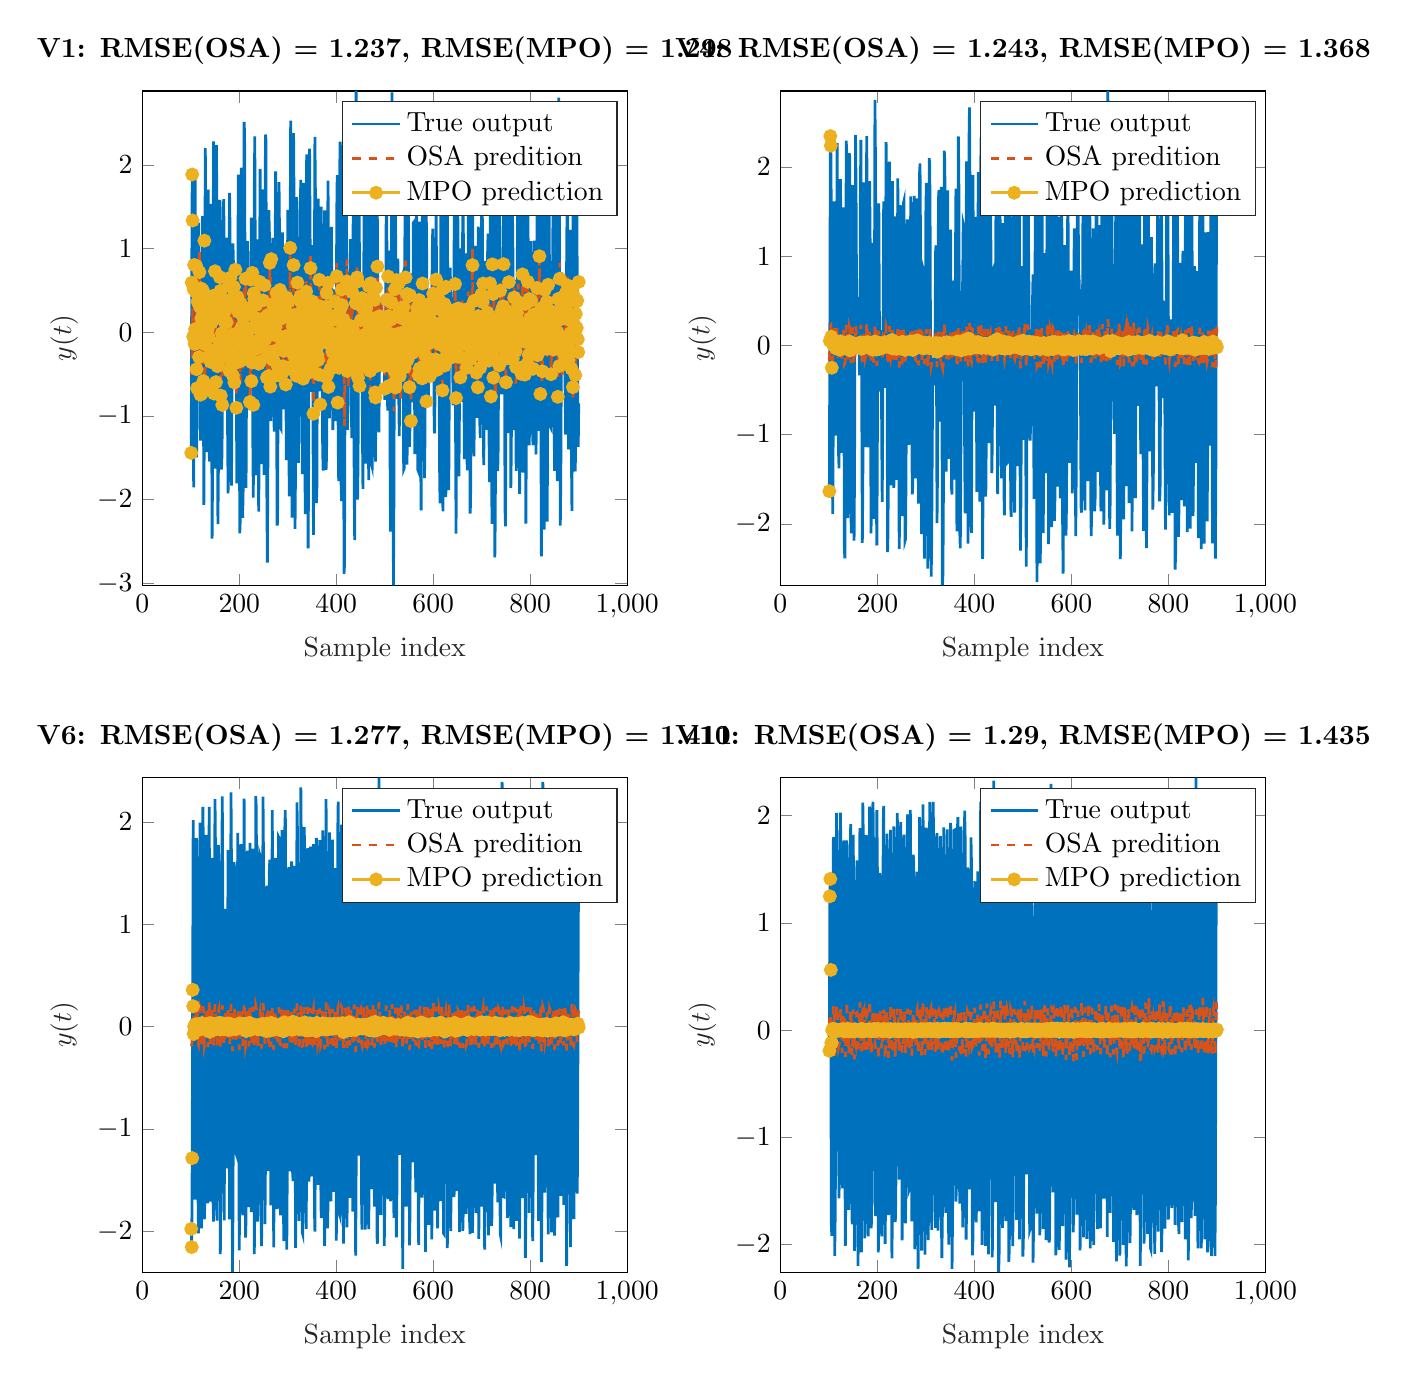 % This file was created by matlab2tikz.
%
\definecolor{mycolor1}{rgb}{0.0,0.447,0.741}%
\definecolor{mycolor2}{rgb}{0.85,0.325,0.098}%
\definecolor{mycolor3}{rgb}{0.929,0.694,0.125}%
%
\begin{tikzpicture}

\begin{axis}[%
width=6.159cm,
height=6.279cm,
at={(0cm,8.721cm)},
scale only axis,
xmin=0,
xmax=1000,
xlabel style={font=\color{white!15!black}},
xlabel={Sample index},
ymin=-3.024,
ymax=2.884,
ylabel style={font=\color{white!15!black}},
ylabel={$y(t)$},
axis background/.style={fill=white},
title style={font=\bfseries},
title={V1: RMSE(OSA) = 1.237, RMSE(MPO) = 1.298},
legend style={legend cell align=left, align=left, draw=white!15!black}
]
\addplot [color=mycolor1, line width=1.0pt]
  table[row sep=crcr]{%
101	-1.441\\
102	0.593\\
103	1.886\\
104	1.336\\
105	-0.809\\
106	-1.854\\
107	-0.899\\
108	0.992\\
109	1.908\\
110	0.777\\
111	-0.56\\
112	-1.495\\
113	-0.95\\
114	0.588\\
115	1.196\\
116	1.311\\
117	0.191\\
118	-0.17\\
119	-0.404\\
120	-1.293\\
121	-1.259\\
122	-0.603\\
123	0.537\\
124	1.389\\
125	1.228\\
126	-0.521\\
127	-2.061\\
128	-1.076\\
129	0.616\\
130	2.202\\
131	1.413\\
132	-0.461\\
133	-1.431\\
134	-0.856\\
135	0.693\\
136	1.706\\
137	0.336\\
138	-1.463\\
139	-1.545\\
140	0.169\\
141	1.535\\
142	1.199\\
143	-0.708\\
144	-2.465\\
145	-1.659\\
146	0.641\\
147	2.282\\
148	1.429\\
149	-0.618\\
150	-1.63\\
151	-0.86\\
152	1.227\\
153	2.236\\
154	1.256\\
155	-0.899\\
156	-2.292\\
157	-1.631\\
158	0.057\\
159	1.264\\
160	1.582\\
161	1.129\\
162	-0.589\\
163	-1.64\\
164	-1.574\\
165	-1.114\\
166	0.129\\
167	1.462\\
168	1.592\\
169	0.837\\
170	-0.51\\
171	-0.921\\
172	-0.297\\
173	0.814\\
174	1.131\\
175	0.441\\
176	-1.203\\
177	-1.924\\
178	-0.838\\
179	0.893\\
180	1.667\\
181	1.212\\
182	-0.174\\
183	-1.637\\
184	-1.831\\
185	-0.699\\
186	0.643\\
187	1.062\\
188	0.824\\
189	0.323\\
190	-0.269\\
191	0.298\\
192	0.825\\
193	0.754\\
194	-0.568\\
195	-1.804\\
196	-1.333\\
197	0.353\\
198	1.885\\
199	1.69\\
200	-0.12\\
201	-2.402\\
202	-2.253\\
203	0.078\\
204	1.966\\
205	1.848\\
206	0.101\\
207	-2.217\\
208	-1.893\\
209	0.118\\
210	2.513\\
211	2.377\\
212	0.302\\
213	-1.36\\
214	-1.859\\
215	-0.598\\
216	0.741\\
217	1.088\\
218	0.622\\
219	-0.701\\
220	-0.931\\
221	-0.678\\
222	-0.515\\
223	-0.369\\
224	0.576\\
225	1.371\\
226	1.108\\
227	0.214\\
228	-1.311\\
229	-1.976\\
230	-0.341\\
231	1.658\\
232	2.341\\
233	0.923\\
234	-1.187\\
235	-1.709\\
236	-0.482\\
237	0.881\\
238	1.111\\
239	-0.403\\
240	-2.144\\
241	-1.536\\
242	0.723\\
243	1.954\\
244	1.28\\
245	-0.434\\
246	-1.574\\
247	-0.817\\
248	1.043\\
249	1.708\\
250	0.348\\
251	-1.704\\
252	-1.599\\
253	0.281\\
254	2.363\\
255	2.302\\
256	0.359\\
257	-2.055\\
258	-2.752\\
259	-1.611\\
260	0.339\\
261	1.461\\
262	1.222\\
263	0.963\\
264	-0.333\\
265	-1.06\\
266	-0.759\\
267	-0.053\\
268	0.689\\
269	1.127\\
270	0.638\\
271	-0.562\\
272	-1.187\\
273	-0.671\\
274	0.927\\
275	1.924\\
276	1.0\\
277	-0.675\\
278	-2.309\\
279	-2.278\\
280	-0.728\\
281	1.377\\
282	1.795\\
283	1.19\\
284	-0.144\\
285	-1.136\\
286	-1.149\\
287	-0.159\\
288	1.153\\
289	1.193\\
290	0.356\\
291	-0.432\\
292	-0.922\\
293	-0.164\\
294	0.767\\
295	1.011\\
296	-0.142\\
297	-1.528\\
298	-1.37\\
299	-0.003\\
300	1.463\\
301	0.962\\
302	-0.374\\
303	-1.961\\
304	-1.61\\
305	1.17\\
306	2.528\\
307	1.805\\
308	-0.418\\
309	-2.215\\
310	-1.492\\
311	0.504\\
312	2.381\\
313	1.514\\
314	-0.769\\
315	-2.35\\
316	-1.672\\
317	0.319\\
318	1.616\\
319	1.425\\
320	0.216\\
321	-1.36\\
322	-1.56\\
323	-0.955\\
324	0.085\\
325	0.638\\
326	1.588\\
327	1.822\\
328	0.84\\
329	-0.664\\
330	-1.693\\
331	-1.453\\
332	0.13\\
333	1.786\\
334	1.264\\
335	-0.562\\
336	-2.173\\
337	-1.464\\
338	1.038\\
339	2.127\\
340	1.252\\
341	-1.171\\
342	-2.581\\
343	-1.695\\
344	0.914\\
345	2.196\\
346	1.253\\
347	0.025\\
348	-0.713\\
349	0.105\\
350	1.04\\
351	0.763\\
352	-0.972\\
353	-2.422\\
354	-1.388\\
355	0.816\\
356	2.335\\
357	1.685\\
358	-0.465\\
359	-2.042\\
360	-1.912\\
361	-0.411\\
362	1.321\\
363	1.597\\
364	0.269\\
365	-0.56\\
366	-0.704\\
367	-0.271\\
368	0.961\\
369	1.503\\
370	0.846\\
371	-0.338\\
372	-1.413\\
373	-1.654\\
374	-0.842\\
375	0.644\\
376	1.456\\
377	1.395\\
378	-0.339\\
379	-1.644\\
380	-1.486\\
381	-0.633\\
382	0.849\\
383	1.811\\
384	1.015\\
385	-0.163\\
386	-1.029\\
387	-0.726\\
388	0.074\\
389	0.91\\
390	1.261\\
391	0.428\\
392	-0.645\\
393	-1.168\\
394	-0.703\\
395	0.059\\
396	0.514\\
397	0.268\\
398	-0.824\\
399	-1.06\\
400	-0.314\\
401	1.405\\
402	1.877\\
403	0.309\\
404	-1.291\\
405	-1.778\\
406	-0.56\\
407	1.865\\
408	2.277\\
409	0.391\\
410	-1.806\\
411	-2.017\\
412	0.027\\
413	2.165\\
414	2.15\\
415	-0.36\\
416	-2.885\\
417	-2.784\\
418	-0.762\\
419	1.872\\
420	2.356\\
421	1.255\\
422	-0.114\\
423	-1.167\\
424	-0.963\\
425	-0.299\\
426	0.237\\
427	0.355\\
428	0.669\\
429	1.112\\
430	0.616\\
431	-0.785\\
432	-1.264\\
433	-0.843\\
434	0.613\\
435	1.448\\
436	0.284\\
437	-1.878\\
438	-2.484\\
439	-0.873\\
440	2.055\\
441	2.884\\
442	1.417\\
443	-0.836\\
444	-2.0\\
445	-1.522\\
446	0.553\\
447	1.685\\
448	0.77\\
449	-0.225\\
450	-0.632\\
451	0.229\\
452	0.653\\
453	0.247\\
454	-1.164\\
455	-1.87\\
456	-0.742\\
457	0.994\\
458	1.785\\
459	0.601\\
460	-1.114\\
461	-1.569\\
462	-0.304\\
463	1.458\\
464	2.022\\
465	1.047\\
466	-1.158\\
467	-1.767\\
468	-0.859\\
469	0.61\\
470	1.459\\
471	1.326\\
472	-0.146\\
473	-1.586\\
474	-1.609\\
475	-0.809\\
476	0.528\\
477	1.511\\
478	0.907\\
479	0.003\\
480	-1.37\\
481	-1.545\\
482	-0.046\\
483	1.253\\
484	1.735\\
485	1.247\\
486	0.074\\
487	-1.041\\
488	-1.195\\
489	-0.408\\
490	0.076\\
491	0.413\\
492	0.319\\
493	0.027\\
494	-0.357\\
495	-0.408\\
496	0.041\\
497	0.226\\
498	0.157\\
499	-0.272\\
500	-0.807\\
501	-0.554\\
502	0.296\\
503	1.457\\
504	1.619\\
505	0.207\\
506	-0.936\\
507	-0.829\\
508	0.088\\
509	0.977\\
510	0.607\\
511	-1.535\\
512	-2.383\\
513	-0.92\\
514	1.867\\
515	2.868\\
516	1.441\\
517	-1.54\\
518	-3.024\\
519	-1.882\\
520	0.325\\
521	2.55\\
522	1.92\\
523	0.118\\
524	-0.775\\
525	-0.778\\
526	0.462\\
527	0.88\\
528	0.377\\
529	-0.801\\
530	-1.24\\
531	-0.417\\
532	0.299\\
533	0.097\\
534	-0.053\\
535	0.091\\
536	0.652\\
537	0.676\\
538	-0.225\\
539	-1.64\\
540	-1.625\\
541	0.077\\
542	2.099\\
543	2.429\\
544	0.617\\
545	-1.266\\
546	-1.581\\
547	-0.725\\
548	0.952\\
549	1.392\\
550	0.126\\
551	-1.369\\
552	-1.135\\
553	-0.037\\
554	0.704\\
555	0.486\\
556	-0.598\\
557	-0.838\\
558	-0.004\\
559	1.31\\
560	1.317\\
561	-0.027\\
562	-1.456\\
563	-1.179\\
564	0.447\\
565	1.709\\
566	1.529\\
567	0.115\\
568	-1.641\\
569	-1.656\\
570	-0.308\\
571	1.322\\
572	1.107\\
573	0.234\\
574	-1.419\\
575	-2.127\\
576	-0.887\\
577	0.771\\
578	2.128\\
579	1.927\\
580	0.492\\
581	-0.989\\
582	-1.742\\
583	-1.238\\
584	0.262\\
585	1.605\\
586	1.245\\
587	0.51\\
588	-0.383\\
589	-0.894\\
590	-0.801\\
591	-0.091\\
592	0.059\\
593	-0.198\\
594	-0.339\\
595	-0.457\\
596	-0.21\\
597	0.189\\
598	0.962\\
599	1.24\\
600	0.767\\
601	-0.187\\
602	-1.159\\
603	-1.208\\
604	-0.304\\
605	0.806\\
606	1.484\\
607	0.455\\
608	-0.64\\
609	-0.568\\
610	0.035\\
611	0.447\\
612	-0.195\\
613	-1.598\\
614	-2.045\\
615	-0.22\\
616	2.258\\
617	2.428\\
618	1.044\\
619	-1.713\\
620	-2.141\\
621	-0.553\\
622	1.587\\
623	2.407\\
624	0.645\\
625	-1.802\\
626	-1.969\\
627	-0.411\\
628	1.576\\
629	1.694\\
630	0.386\\
631	-1.476\\
632	-1.886\\
633	-0.749\\
634	0.466\\
635	0.772\\
636	0.419\\
637	0.383\\
638	0.417\\
639	0.138\\
640	-0.336\\
641	-0.873\\
642	-0.365\\
643	1.038\\
644	1.78\\
645	1.045\\
646	-1.09\\
647	-2.407\\
648	-1.295\\
649	0.455\\
650	1.628\\
651	1.271\\
652	-0.42\\
653	-1.721\\
654	-0.953\\
655	0.544\\
656	1.003\\
657	0.403\\
658	-0.832\\
659	-0.695\\
660	0.46\\
661	1.668\\
662	1.348\\
663	-0.074\\
664	-1.514\\
665	-1.114\\
666	0.279\\
667	0.944\\
668	0.447\\
669	-1.01\\
670	-1.649\\
671	-0.891\\
672	1.056\\
673	2.321\\
674	1.11\\
675	-0.621\\
676	-2.166\\
677	-2.039\\
678	-0.448\\
679	1.718\\
680	2.412\\
681	1.695\\
682	0.117\\
683	-1.312\\
684	-1.481\\
685	-0.776\\
686	0.325\\
687	1.033\\
688	0.289\\
689	-0.839\\
690	-1.022\\
691	-0.333\\
692	0.422\\
693	1.263\\
694	0.857\\
695	-0.409\\
696	-1.087\\
697	-1.26\\
698	-0.333\\
699	0.642\\
700	1.631\\
701	1.683\\
702	0.589\\
703	-0.586\\
704	-1.588\\
705	-1.096\\
706	-0.151\\
707	0.668\\
708	0.852\\
709	-0.427\\
710	-1.165\\
711	-0.615\\
712	0.928\\
713	1.18\\
714	0.195\\
715	-1.209\\
716	-1.79\\
717	0.124\\
718	2.319\\
719	1.948\\
720	0.205\\
721	-2.289\\
722	-1.774\\
723	0.476\\
724	2.374\\
725	1.902\\
726	-0.508\\
727	-2.688\\
728	-2.165\\
729	0.177\\
730	1.826\\
731	1.399\\
732	-0.19\\
733	-1.659\\
734	-1.358\\
735	0.167\\
736	1.623\\
737	1.375\\
738	0.425\\
739	-0.388\\
740	-0.5\\
741	-0.742\\
742	-0.632\\
743	-0.188\\
744	0.628\\
745	1.641\\
746	1.186\\
747	-0.231\\
748	-2.111\\
749	-2.319\\
750	-0.569\\
751	1.332\\
752	1.516\\
753	0.452\\
754	-0.893\\
755	-1.204\\
756	0.337\\
757	1.995\\
758	1.332\\
759	-0.287\\
760	-1.858\\
761	-1.404\\
762	0.281\\
763	1.446\\
764	1.247\\
765	-0.047\\
766	-1.17\\
767	-0.744\\
768	0.432\\
769	0.626\\
770	-0.543\\
771	-1.656\\
772	-1.565\\
773	0.061\\
774	1.989\\
775	2.629\\
776	1.099\\
777	-0.918\\
778	-1.931\\
779	-1.505\\
780	-0.025\\
781	1.653\\
782	1.731\\
783	0.462\\
784	-1.193\\
785	-1.676\\
786	-0.708\\
787	0.809\\
788	1.427\\
789	0.574\\
790	-0.938\\
791	-2.287\\
792	-1.233\\
793	0.746\\
794	1.736\\
795	1.93\\
796	0.657\\
797	-0.726\\
798	-1.352\\
799	-0.872\\
800	0.191\\
801	0.758\\
802	1.088\\
803	0.532\\
804	-0.336\\
805	-1.269\\
806	-1.349\\
807	-0.266\\
808	0.796\\
809	1.094\\
810	0.43\\
811	-1.02\\
812	-1.46\\
813	-0.501\\
814	1.497\\
815	1.481\\
816	0.178\\
817	-0.986\\
818	-1.177\\
819	0.639\\
820	2.21\\
821	1.305\\
822	-1.029\\
823	-2.676\\
824	-1.554\\
825	0.864\\
826	2.208\\
827	0.997\\
828	-1.269\\
829	-2.359\\
830	-1.072\\
831	1.636\\
832	2.528\\
833	0.633\\
834	-1.539\\
835	-2.261\\
836	-0.936\\
837	1.336\\
838	2.397\\
839	1.63\\
840	0.065\\
841	-1.056\\
842	-1.135\\
843	-1.147\\
844	-0.904\\
845	-0.218\\
846	0.706\\
847	1.476\\
848	0.801\\
849	-0.468\\
850	-1.655\\
851	-1.281\\
852	0.538\\
853	2.027\\
854	1.089\\
855	-1.001\\
856	-1.778\\
857	-1.057\\
858	1.395\\
859	2.805\\
860	1.544\\
861	-0.594\\
862	-2.311\\
863	-1.778\\
864	-0.463\\
865	0.715\\
866	0.612\\
867	0.224\\
868	-0.273\\
869	-0.022\\
870	0.661\\
871	0.352\\
872	-0.733\\
873	-1.222\\
874	-0.623\\
875	0.801\\
876	1.597\\
877	1.528\\
878	0.113\\
879	-1.399\\
880	-1.354\\
881	-0.194\\
882	1.085\\
883	1.224\\
884	0.249\\
885	-1.518\\
886	-2.134\\
887	-0.859\\
888	0.825\\
889	2.175\\
890	1.263\\
891	-0.458\\
892	-1.456\\
893	-1.663\\
894	0.097\\
895	1.898\\
896	1.695\\
897	0.516\\
898	-0.906\\
899	-1.37\\
900	-0.848\\
};
\addlegendentry{True output}

\addplot [color=mycolor2, dashed, line width=1.0pt]
  table[row sep=crcr]{%
101	-0.505\\
102	-0.362\\
103	-0.29\\
104	0.292\\
105	-0.052\\
106	0.172\\
107	0.001\\
108	-0.173\\
109	0.146\\
110	0.181\\
111	0.801\\
112	-0.212\\
113	-0.44\\
114	0.118\\
115	-0.145\\
116	0.533\\
117	-0.409\\
118	0.962\\
119	0.261\\
120	-0.426\\
121	0.359\\
122	-0.332\\
123	-0.491\\
124	0.167\\
125	0.159\\
126	-0.376\\
127	0.093\\
128	0.238\\
129	-0.794\\
130	0.213\\
131	0.01\\
132	0.174\\
133	0.248\\
134	0.006\\
135	0.033\\
136	-0.074\\
137	-0.121\\
138	0.278\\
139	-0.027\\
140	0.341\\
141	-0.424\\
142	0.367\\
143	-0.228\\
144	-0.127\\
145	-0.217\\
146	0.234\\
147	0.216\\
148	-0.154\\
149	0.339\\
150	0.409\\
151	-0.055\\
152	-0.383\\
153	0.285\\
154	0.277\\
155	-0.129\\
156	0.38\\
157	-0.473\\
158	-0.181\\
159	-0.311\\
160	0.246\\
161	0.504\\
162	-0.562\\
163	0.51\\
164	-0.516\\
165	-0.535\\
166	-0.359\\
167	-0.024\\
168	0.021\\
169	0.418\\
170	0.034\\
171	0.192\\
172	0.451\\
173	0.261\\
174	0.114\\
175	-0.217\\
176	-0.325\\
177	0.132\\
178	0.294\\
179	0.047\\
180	-0.415\\
181	0.43\\
182	0.49\\
183	-0.102\\
184	-0.213\\
185	-0.44\\
186	-0.12\\
187	-0.572\\
188	0.37\\
189	0.402\\
190	-0.227\\
191	0.662\\
192	0.535\\
193	-0.001\\
194	-0.731\\
195	0.097\\
196	-0.08\\
197	0.028\\
198	0.263\\
199	-0.093\\
200	0.136\\
201	-0.304\\
202	-0.581\\
203	0.2\\
204	-0.421\\
205	0.442\\
206	0.09\\
207	0.211\\
208	-0.449\\
209	-0.108\\
210	0.042\\
211	0.544\\
212	0.249\\
213	0.71\\
214	-0.033\\
215	0.098\\
216	-0.368\\
217	0.033\\
218	0.001\\
219	-0.054\\
220	0.233\\
221	0.247\\
222	-0.914\\
223	-0.274\\
224	0.127\\
225	-0.45\\
226	0.193\\
227	0.391\\
228	0.128\\
229	-0.561\\
230	0.382\\
231	0.037\\
232	0.36\\
233	0.099\\
234	0.029\\
235	0.189\\
236	-0.095\\
237	-0.188\\
238	-0.196\\
239	-0.306\\
240	-0.359\\
241	-0.255\\
242	0.622\\
243	-0.304\\
244	0.356\\
245	-0.19\\
246	0.204\\
247	-0.075\\
248	0.2\\
249	0.338\\
250	0.042\\
251	-0.013\\
252	0.02\\
253	-0.106\\
254	0.072\\
255	0.442\\
256	-0.015\\
257	-0.396\\
258	-0.48\\
259	-0.277\\
260	0.082\\
261	-0.503\\
262	-0.21\\
263	0.778\\
264	-0.604\\
265	0.656\\
266	0.345\\
267	-0.244\\
268	-0.161\\
269	-0.088\\
270	0.233\\
271	-0.14\\
272	-0.128\\
273	0.191\\
274	0.246\\
275	0.265\\
276	-0.361\\
277	0.552\\
278	-0.222\\
279	-0.393\\
280	0.097\\
281	0.011\\
282	-0.1\\
283	0.515\\
284	0.374\\
285	0.155\\
286	-0.297\\
287	-0.195\\
288	0.283\\
289	0.278\\
290	-0.369\\
291	0.335\\
292	-0.272\\
293	0.219\\
294	0.282\\
295	-0.133\\
296	-0.494\\
297	-0.265\\
298	0.113\\
299	-0.348\\
300	0.102\\
301	-0.317\\
302	0.392\\
303	-0.17\\
304	-0.104\\
305	0.922\\
306	-0.011\\
307	0.468\\
308	-0.326\\
309	0.203\\
310	-0.293\\
311	-0.074\\
312	0.552\\
313	0.042\\
314	-0.072\\
315	-0.124\\
316	-0.331\\
317	-0.235\\
318	-0.53\\
319	0.175\\
320	0.549\\
321	-0.06\\
322	-0.029\\
323	-0.151\\
324	-0.029\\
325	-0.56\\
326	0.298\\
327	0.294\\
328	0.04\\
329	0.063\\
330	-0.247\\
331	-0.344\\
332	-0.608\\
333	0.301\\
334	-0.026\\
335	0.088\\
336	-0.006\\
337	-0.17\\
338	0.61\\
339	-0.233\\
340	0.429\\
341	0.004\\
342	-0.194\\
343	-0.486\\
344	0.077\\
345	-0.113\\
346	0.121\\
347	0.909\\
348	0.351\\
349	0.212\\
350	0.109\\
351	0.151\\
352	-0.309\\
353	-0.863\\
354	-0.126\\
355	0.042\\
356	0.293\\
357	0.357\\
358	-0.279\\
359	0.387\\
360	-0.505\\
361	-0.13\\
362	-0.109\\
363	-0.285\\
364	-0.231\\
365	0.667\\
366	0.41\\
367	-0.44\\
368	-0.061\\
369	-0.151\\
370	0.494\\
371	0.053\\
372	0.128\\
373	-0.151\\
374	-0.117\\
375	0.012\\
376	-0.142\\
377	0.254\\
378	-0.606\\
379	0.47\\
380	-0.016\\
381	-0.38\\
382	0.222\\
383	0.095\\
384	-0.381\\
385	0.219\\
386	0.006\\
387	0.169\\
388	-0.249\\
389	-0.26\\
390	0.054\\
391	-0.044\\
392	-0.066\\
393	0.065\\
394	0.192\\
395	-0.362\\
396	-0.248\\
397	0.078\\
398	-0.338\\
399	0.287\\
400	-0.313\\
401	0.828\\
402	-0.248\\
403	-0.417\\
404	0.06\\
405	0.023\\
406	-0.156\\
407	-0.33\\
408	0.618\\
409	-0.1\\
410	0.459\\
411	-0.142\\
412	0.124\\
413	-0.216\\
414	0.511\\
415	0.048\\
416	-0.086\\
417	-1.122\\
418	-0.311\\
419	-0.375\\
420	0.413\\
421	0.344\\
422	0.872\\
423	-0.152\\
424	0.288\\
425	-0.673\\
426	-0.414\\
427	-0.279\\
428	-0.016\\
429	0.333\\
430	-0.049\\
431	-0.277\\
432	0.44\\
433	0.361\\
434	0.192\\
435	-0.315\\
436	-0.13\\
437	-0.505\\
438	-0.441\\
439	-0.415\\
440	0.421\\
441	0.468\\
442	0.528\\
443	0.786\\
444	0.373\\
445	-0.454\\
446	-0.155\\
447	-0.026\\
448	-0.431\\
449	0.18\\
450	0.331\\
451	0.438\\
452	-0.034\\
453	0.278\\
454	-0.512\\
455	-0.14\\
456	0.06\\
457	-0.137\\
458	-0.167\\
459	-0.165\\
460	-0.516\\
461	0.131\\
462	0.268\\
463	-0.362\\
464	0.064\\
465	-0.141\\
466	-0.058\\
467	0.394\\
468	-0.127\\
469	-0.061\\
470	-0.704\\
471	0.57\\
472	-0.01\\
473	0.224\\
474	-0.294\\
475	-0.02\\
476	0.295\\
477	-0.544\\
478	0.19\\
479	0.06\\
480	-0.451\\
481	-0.465\\
482	0.363\\
483	-0.462\\
484	0.087\\
485	0.687\\
486	-0.028\\
487	0.327\\
488	-0.073\\
489	0.063\\
490	-0.192\\
491	-0.499\\
492	-0.147\\
493	-0.233\\
494	0.357\\
495	-0.264\\
496	-0.02\\
497	-0.115\\
498	-0.031\\
499	-0.377\\
500	-0.552\\
501	0.059\\
502	-0.479\\
503	0.473\\
504	0.305\\
505	0.044\\
506	0.537\\
507	0.493\\
508	0.299\\
509	-0.659\\
510	-0.046\\
511	-0.696\\
512	-0.424\\
513	-0.018\\
514	0.298\\
515	0.546\\
516	0.345\\
517	0.226\\
518	-0.619\\
519	-0.943\\
520	-0.342\\
521	0.199\\
522	0.322\\
523	-0.084\\
524	0.676\\
525	0.148\\
526	0.474\\
527	-0.355\\
528	-0.105\\
529	0.559\\
530	0.082\\
531	-0.326\\
532	-0.288\\
533	-0.816\\
534	-0.038\\
535	-0.123\\
536	0.442\\
537	-0.145\\
538	-0.008\\
539	0.17\\
540	-0.319\\
541	-0.211\\
542	-0.323\\
543	0.856\\
544	-0.002\\
545	0.134\\
546	0.263\\
547	-0.489\\
548	0.414\\
549	0.069\\
550	0.035\\
551	-0.63\\
552	0.385\\
553	-0.196\\
554	-0.819\\
555	-0.2\\
556	-0.692\\
557	0.107\\
558	0.086\\
559	0.255\\
560	0.059\\
561	0.016\\
562	-0.188\\
563	-0.149\\
564	0.303\\
565	-0.092\\
566	0.256\\
567	0.237\\
568	0.135\\
569	-0.223\\
570	-0.554\\
571	0.333\\
572	-0.517\\
573	0.267\\
574	-0.273\\
575	0.136\\
576	-0.311\\
577	-0.462\\
578	0.375\\
579	0.198\\
580	-0.065\\
581	0.367\\
582	0.066\\
583	-0.175\\
584	0.03\\
585	-0.202\\
586	-0.49\\
587	0.412\\
588	0.233\\
589	0.476\\
590	-0.041\\
591	0.082\\
592	-0.605\\
593	-0.547\\
594	-0.05\\
595	-0.394\\
596	-0.106\\
597	-0.152\\
598	0.002\\
599	0.206\\
600	0.574\\
601	-0.154\\
602	0.258\\
603	-0.216\\
604	-0.056\\
605	-0.386\\
606	0.555\\
607	-0.101\\
608	-0.198\\
609	0.393\\
610	0.359\\
611	0.172\\
612	-0.446\\
613	-0.386\\
614	-0.498\\
615	-0.303\\
616	0.203\\
617	0.588\\
618	0.485\\
619	-0.732\\
620	0.038\\
621	-0.341\\
622	-0.183\\
623	0.408\\
624	-0.352\\
625	0.23\\
626	-0.199\\
627	-0.335\\
628	-0.161\\
629	0.058\\
630	-0.154\\
631	0.07\\
632	-0.194\\
633	-0.333\\
634	-0.302\\
635	-0.107\\
636	-0.009\\
637	0.248\\
638	0.122\\
639	0.141\\
640	-0.028\\
641	0.24\\
642	-0.025\\
643	0.099\\
644	-0.048\\
645	0.628\\
646	-0.046\\
647	-0.612\\
648	-0.179\\
649	-0.098\\
650	-0.281\\
651	0.084\\
652	0.111\\
653	-0.236\\
654	0.029\\
655	-0.19\\
656	-0.526\\
657	-0.186\\
658	-0.296\\
659	0.268\\
660	0.399\\
661	0.117\\
662	0.053\\
663	0.182\\
664	0.123\\
665	-0.031\\
666	-0.255\\
667	-0.108\\
668	-0.056\\
669	-0.456\\
670	0.256\\
671	-0.167\\
672	0.487\\
673	-0.036\\
674	0.099\\
675	-0.069\\
676	-0.103\\
677	-0.173\\
678	-0.375\\
679	0.05\\
680	0.31\\
681	1.01\\
682	-0.073\\
683	0.435\\
684	0.088\\
685	-0.314\\
686	-0.251\\
687	-0.299\\
688	-0.206\\
689	-0.471\\
690	0.052\\
691	0.118\\
692	-0.611\\
693	0.278\\
694	-0.195\\
695	0.187\\
696	0.103\\
697	-0.338\\
698	0.03\\
699	0.243\\
700	-0.032\\
701	0.067\\
702	0.348\\
703	0.491\\
704	-0.003\\
705	0.02\\
706	-0.212\\
707	-0.234\\
708	-0.101\\
709	-0.311\\
710	-0.191\\
711	0.069\\
712	0.32\\
713	0.006\\
714	-0.108\\
715	-0.424\\
716	0.128\\
717	0.363\\
718	0.115\\
719	0.234\\
720	0.143\\
721	-0.301\\
722	0.062\\
723	0.083\\
724	-0.398\\
725	0.459\\
726	-0.174\\
727	-0.0\\
728	-0.767\\
729	-0.586\\
730	-0.183\\
731	0.126\\
732	0.221\\
733	0.181\\
734	0.031\\
735	-0.091\\
736	-0.428\\
737	0.238\\
738	0.315\\
739	0.433\\
740	0.588\\
741	-0.154\\
742	0.098\\
743	-0.424\\
744	0.349\\
745	0.572\\
746	-0.046\\
747	-0.177\\
748	-0.375\\
749	-0.374\\
750	-0.61\\
751	0.026\\
752	-0.331\\
753	0.348\\
754	0.087\\
755	0.262\\
756	0.595\\
757	0.211\\
758	0.135\\
759	-0.025\\
760	-0.085\\
761	0.012\\
762	0.072\\
763	-0.3\\
764	-0.228\\
765	0.028\\
766	0.142\\
767	0.524\\
768	0.003\\
769	-0.028\\
770	-0.614\\
771	-0.562\\
772	-0.08\\
773	0.183\\
774	0.197\\
775	0.58\\
776	0.414\\
777	0.385\\
778	0.094\\
779	-0.168\\
780	-0.244\\
781	-0.186\\
782	-0.209\\
783	0.181\\
784	0.693\\
785	-0.122\\
786	-0.164\\
787	-0.39\\
788	-0.048\\
789	-0.394\\
790	0.567\\
791	-0.386\\
792	-0.06\\
793	0.06\\
794	-0.438\\
795	0.661\\
796	-0.279\\
797	0.136\\
798	0.421\\
799	-0.003\\
800	0.206\\
801	-0.219\\
802	0.119\\
803	-0.144\\
804	0.287\\
805	0.075\\
806	-0.448\\
807	0.34\\
808	-0.253\\
809	-0.008\\
810	-0.053\\
811	-0.265\\
812	0.046\\
813	0.105\\
814	0.588\\
815	-0.079\\
816	0.131\\
817	-0.044\\
818	0.116\\
819	0.978\\
820	-0.184\\
821	0.1\\
822	-0.262\\
823	-0.003\\
824	-0.584\\
825	-0.383\\
826	-0.16\\
827	0.257\\
828	0.211\\
829	0.037\\
830	0.031\\
831	-0.144\\
832	0.431\\
833	0.185\\
834	0.539\\
835	-0.328\\
836	-0.05\\
837	0.329\\
838	0.128\\
839	0.461\\
840	0.101\\
841	0.3\\
842	0.315\\
843	-0.546\\
844	-0.165\\
845	-0.131\\
846	0.124\\
847	0.045\\
848	-0.145\\
849	0.03\\
850	0.068\\
851	0.152\\
852	0.124\\
853	-0.037\\
854	0.173\\
855	0.07\\
856	-0.078\\
857	-0.545\\
858	0.485\\
859	0.15\\
860	0.57\\
861	0.828\\
862	-0.004\\
863	-0.292\\
864	-0.447\\
865	0.002\\
866	-0.552\\
867	-0.062\\
868	0.181\\
869	0.37\\
870	-0.056\\
871	-0.078\\
872	0.052\\
873	0.277\\
874	-0.093\\
875	0.352\\
876	-0.144\\
877	0.666\\
878	-0.208\\
879	-0.122\\
880	0.003\\
881	0.073\\
882	-0.187\\
883	-0.028\\
884	0.207\\
885	-0.411\\
886	-0.029\\
887	0.105\\
888	-0.781\\
889	0.279\\
890	0.239\\
891	0.133\\
892	0.232\\
893	-0.489\\
894	0.236\\
895	0.238\\
896	0.394\\
897	0.424\\
898	-0.078\\
899	0.048\\
900	0.495\\
};
\addlegendentry{OSA predition}

\addplot [color=mycolor3, line width=1.0pt, draw=none, mark=*, mark options={solid, mycolor3}]
  table[row sep=crcr]{%
101	-1.441\\
102	0.593\\
103	1.886\\
104	1.336\\
105	-0.052\\
106	0.517\\
107	0.804\\
108	-0.14\\
109	0.037\\
110	0.485\\
111	0.796\\
112	-0.441\\
113	-0.669\\
114	0.367\\
115	0.036\\
116	0.374\\
117	-0.296\\
118	0.719\\
119	0.304\\
120	-0.746\\
121	0.524\\
122	0.165\\
123	-0.729\\
124	0.197\\
125	0.502\\
126	-0.583\\
127	-0.076\\
128	1.095\\
129	-0.666\\
130	-0.148\\
131	0.21\\
132	0.073\\
133	-0.018\\
134	-0.066\\
135	0.037\\
136	-0.044\\
137	-0.293\\
138	0.374\\
139	0.35\\
140	0.157\\
141	-0.353\\
142	0.423\\
143	0.116\\
144	-0.319\\
145	0.419\\
146	0.435\\
147	0.197\\
148	-0.732\\
149	0.171\\
150	0.729\\
151	-0.209\\
152	-0.595\\
153	0.266\\
154	0.265\\
155	-0.405\\
156	0.377\\
157	0.233\\
158	-0.359\\
159	-0.118\\
160	0.659\\
161	0.495\\
162	-0.757\\
163	0.417\\
164	-0.013\\
165	-0.868\\
166	-0.188\\
167	0.334\\
168	-0.257\\
169	0.133\\
170	0.142\\
171	-0.04\\
172	0.269\\
173	0.38\\
174	0.117\\
175	-0.163\\
176	-0.288\\
177	0.347\\
178	0.556\\
179	-0.044\\
180	-0.462\\
181	0.55\\
182	0.654\\
183	-0.421\\
184	-0.224\\
185	-0.028\\
186	-0.092\\
187	-0.518\\
188	0.414\\
189	0.542\\
190	-0.599\\
191	0.33\\
192	0.748\\
193	-0.158\\
194	-0.902\\
195	0.284\\
196	0.423\\
197	-0.355\\
198	0.244\\
199	-0.0\\
200	-0.112\\
201	-0.32\\
202	-0.023\\
203	0.342\\
204	-0.338\\
205	0.061\\
206	0.245\\
207	-0.02\\
208	0.18\\
209	0.073\\
210	0.184\\
211	-0.258\\
212	-0.01\\
213	0.641\\
214	-0.078\\
215	-0.01\\
216	-0.025\\
217	0.261\\
218	0.211\\
219	-0.178\\
220	0.264\\
221	0.291\\
222	-0.833\\
223	-0.255\\
224	0.63\\
225	-0.584\\
226	-0.359\\
227	0.71\\
228	0.053\\
229	-0.867\\
230	0.466\\
231	0.402\\
232	-0.136\\
233	-0.114\\
234	0.171\\
235	0.327\\
236	-0.126\\
237	-0.19\\
238	0.073\\
239	-0.169\\
240	-0.376\\
241	0.104\\
242	0.603\\
243	-0.349\\
244	0.043\\
245	0.138\\
246	-0.042\\
247	-0.128\\
248	0.161\\
249	0.381\\
250	0.072\\
251	-0.049\\
252	0.562\\
253	0.02\\
254	-0.083\\
255	0.027\\
256	-0.041\\
257	-0.542\\
258	-0.278\\
259	0.207\\
260	-0.022\\
261	-0.521\\
262	-0.236\\
263	0.83\\
264	-0.649\\
265	0.142\\
266	0.874\\
267	-0.285\\
268	-0.319\\
269	0.338\\
270	0.268\\
271	-0.334\\
272	-0.225\\
273	0.304\\
274	0.263\\
275	0.065\\
276	-0.514\\
277	0.472\\
278	-0.045\\
279	-0.402\\
280	0.151\\
281	0.241\\
282	-0.422\\
283	0.404\\
284	0.507\\
285	-0.189\\
286	-0.525\\
287	-0.059\\
288	0.447\\
289	0.237\\
290	-0.406\\
291	0.174\\
292	-0.222\\
293	-0.079\\
294	0.307\\
295	-0.048\\
296	-0.624\\
297	-0.212\\
298	0.414\\
299	-0.439\\
300	-0.134\\
301	-0.192\\
302	0.371\\
303	-0.181\\
304	-0.036\\
305	1.009\\
306	-0.147\\
307	-0.411\\
308	-0.029\\
309	0.204\\
310	0.075\\
311	-0.107\\
312	0.803\\
313	-0.284\\
314	-0.45\\
315	0.072\\
316	0.134\\
317	-0.321\\
318	-0.52\\
319	0.214\\
320	0.594\\
321	-0.33\\
322	-0.155\\
323	0.137\\
324	0.093\\
325	-0.438\\
326	0.43\\
327	0.367\\
328	-0.203\\
329	-0.005\\
330	-0.227\\
331	-0.469\\
332	-0.554\\
333	0.302\\
334	-0.196\\
335	-0.202\\
336	0.069\\
337	0.245\\
338	0.485\\
339	-0.377\\
340	0.139\\
341	0.256\\
342	-0.122\\
343	-0.074\\
344	0.231\\
345	-0.25\\
346	-0.476\\
347	0.767\\
348	0.255\\
349	-0.423\\
350	-0.066\\
351	0.368\\
352	-0.246\\
353	-0.973\\
354	0.159\\
355	0.25\\
356	0.049\\
357	0.013\\
358	-0.205\\
359	0.298\\
360	-0.188\\
361	-0.266\\
362	0.158\\
363	-0.331\\
364	-0.505\\
365	0.627\\
366	0.31\\
367	-0.862\\
368	-0.131\\
369	0.073\\
370	0.207\\
371	-0.027\\
372	-0.089\\
373	-0.04\\
374	-0.037\\
375	0.064\\
376	-0.036\\
377	0.26\\
378	-0.531\\
379	0.306\\
380	0.47\\
381	-0.517\\
382	0.213\\
383	0.591\\
384	-0.653\\
385	-0.071\\
386	0.167\\
387	-0.125\\
388	-0.439\\
389	-0.143\\
390	0.142\\
391	-0.186\\
392	-0.232\\
393	-0.014\\
394	0.182\\
395	-0.356\\
396	-0.23\\
397	0.368\\
398	-0.21\\
399	0.17\\
400	-0.133\\
401	0.67\\
402	-0.226\\
403	-0.84\\
404	0.155\\
405	0.181\\
406	-0.424\\
407	-0.386\\
408	0.267\\
409	-0.234\\
410	0.008\\
411	0.51\\
412	0.324\\
413	-0.252\\
414	0.088\\
415	0.153\\
416	-0.153\\
417	-0.138\\
418	0.04\\
419	-0.192\\
420	-0.337\\
421	0.004\\
422	0.608\\
423	-0.463\\
424	-0.134\\
425	-0.342\\
426	-0.44\\
427	-0.13\\
428	0.073\\
429	0.076\\
430	-0.269\\
431	-0.336\\
432	0.562\\
433	0.479\\
434	0.045\\
435	-0.285\\
436	-0.044\\
437	-0.257\\
438	-0.269\\
439	-0.266\\
440	0.35\\
441	-0.331\\
442	-0.427\\
443	0.655\\
444	0.606\\
445	-0.542\\
446	-0.162\\
447	0.332\\
448	-0.642\\
449	-0.137\\
450	0.341\\
451	0.146\\
452	-0.357\\
453	0.408\\
454	-0.151\\
455	-0.261\\
456	0.288\\
457	-0.034\\
458	-0.376\\
459	-0.259\\
460	-0.414\\
461	-0.08\\
462	0.289\\
463	-0.39\\
464	-0.363\\
465	-0.113\\
466	-0.149\\
467	0.551\\
468	0.036\\
469	-0.194\\
470	-0.461\\
471	0.586\\
472	0.171\\
473	-0.143\\
474	-0.092\\
475	0.09\\
476	0.426\\
477	-0.383\\
478	-0.077\\
479	0.387\\
480	-0.719\\
481	-0.779\\
482	0.53\\
483	-0.292\\
484	-0.4\\
485	0.785\\
486	0.131\\
487	-0.268\\
488	0.017\\
489	0.192\\
490	-0.155\\
491	-0.302\\
492	-0.029\\
493	-0.167\\
494	0.144\\
495	-0.195\\
496	-0.217\\
497	-0.062\\
498	0.066\\
499	-0.402\\
500	-0.674\\
501	0.11\\
502	-0.389\\
503	0.116\\
504	0.389\\
505	-0.065\\
506	0.385\\
507	0.667\\
508	0.194\\
509	-0.64\\
510	-0.016\\
511	-0.278\\
512	-0.374\\
513	0.153\\
514	0.356\\
515	-0.027\\
516	-0.347\\
517	0.173\\
518	-0.14\\
519	-0.454\\
520	-0.156\\
521	0.515\\
522	-0.66\\
523	-0.568\\
524	0.624\\
525	-0.181\\
526	-0.073\\
527	-0.177\\
528	-0.017\\
529	0.589\\
530	0.255\\
531	-0.522\\
532	-0.273\\
533	-0.381\\
534	-0.008\\
535	-0.166\\
536	0.167\\
537	-0.169\\
538	-0.165\\
539	0.301\\
540	-0.013\\
541	-0.421\\
542	-0.288\\
543	0.655\\
544	-0.012\\
545	-0.283\\
546	0.458\\
547	-0.33\\
548	0.162\\
549	0.429\\
550	0.087\\
551	-0.656\\
552	0.443\\
553	0.058\\
554	-1.06\\
555	-0.176\\
556	-0.244\\
557	-0.247\\
558	-0.112\\
559	0.169\\
560	-0.086\\
561	-0.05\\
562	-0.149\\
563	-0.179\\
564	0.195\\
565	-0.022\\
566	0.051\\
567	0.293\\
568	0.061\\
569	-0.105\\
570	-0.515\\
571	0.386\\
572	-0.433\\
573	-0.014\\
574	-0.156\\
575	0.163\\
576	-0.101\\
577	-0.551\\
578	0.583\\
579	0.256\\
580	-0.407\\
581	0.217\\
582	0.201\\
583	-0.271\\
584	0.012\\
585	0.089\\
586	-0.825\\
587	0.199\\
588	0.33\\
589	-0.003\\
590	-0.136\\
591	0.22\\
592	-0.407\\
593	-0.524\\
594	0.15\\
595	-0.328\\
596	-0.377\\
597	-0.047\\
598	0.046\\
599	-0.04\\
600	0.462\\
601	-0.088\\
602	-0.091\\
603	-0.019\\
604	-0.058\\
605	-0.324\\
606	0.63\\
607	0.1\\
608	-0.448\\
609	0.285\\
610	0.417\\
611	0.054\\
612	-0.361\\
613	-0.142\\
614	-0.143\\
615	-0.395\\
616	0.021\\
617	-0.042\\
618	0.111\\
619	-0.694\\
620	0.52\\
621	0.244\\
622	-0.371\\
623	0.338\\
624	-0.397\\
625	-0.163\\
626	0.544\\
627	-0.203\\
628	-0.272\\
629	0.052\\
630	-0.132\\
631	-0.239\\
632	-0.08\\
633	-0.294\\
634	-0.309\\
635	0.187\\
636	0.258\\
637	0.086\\
638	-0.123\\
639	0.044\\
640	0.025\\
641	0.163\\
642	0.103\\
643	-0.0\\
644	-0.175\\
645	0.576\\
646	0.143\\
647	-0.786\\
648	0.107\\
649	0.278\\
650	-0.29\\
651	-0.075\\
652	0.285\\
653	-0.291\\
654	-0.076\\
655	-0.06\\
656	-0.539\\
657	-0.148\\
658	-0.156\\
659	0.107\\
660	0.203\\
661	0.03\\
662	-0.133\\
663	0.245\\
664	0.12\\
665	-0.044\\
666	-0.313\\
667	-0.018\\
668	0.256\\
669	-0.424\\
670	0.205\\
671	0.168\\
672	0.282\\
673	-0.051\\
674	-0.306\\
675	0.021\\
676	-0.323\\
677	-0.06\\
678	-0.215\\
679	0.008\\
680	0.115\\
681	0.802\\
682	0.047\\
683	-0.004\\
684	0.375\\
685	-0.188\\
686	-0.265\\
687	0.02\\
688	-0.122\\
689	-0.483\\
690	-0.067\\
691	0.134\\
692	-0.658\\
693	0.193\\
694	0.032\\
695	-0.088\\
696	0.092\\
697	-0.423\\
698	-0.047\\
699	0.449\\
700	0.127\\
701	-0.238\\
702	0.36\\
703	0.582\\
704	-0.307\\
705	-0.001\\
706	0.105\\
707	-0.071\\
708	0.009\\
709	-0.204\\
710	-0.122\\
711	0.018\\
712	0.233\\
713	-0.075\\
714	-0.041\\
715	-0.338\\
716	0.084\\
717	0.586\\
718	-0.051\\
719	-0.767\\
720	0.117\\
721	-0.259\\
722	0.812\\
723	0.457\\
724	-0.542\\
725	-0.129\\
726	0.106\\
727	-0.176\\
728	-0.099\\
729	-0.326\\
730	-0.163\\
731	0.019\\
732	0.115\\
733	-0.015\\
734	0.16\\
735	-0.032\\
736	-0.395\\
737	0.099\\
738	0.498\\
739	0.116\\
740	0.246\\
741	-0.092\\
742	0.191\\
743	-0.149\\
744	0.31\\
745	0.814\\
746	-0.177\\
747	-0.318\\
748	-0.214\\
749	-0.046\\
750	-0.598\\
751	-0.118\\
752	-0.308\\
753	0.143\\
754	0.048\\
755	0.03\\
756	0.599\\
757	0.243\\
758	-0.314\\
759	0.125\\
760	-0.069\\
761	0.079\\
762	0.119\\
763	-0.201\\
764	-0.312\\
765	0.058\\
766	0.086\\
767	0.415\\
768	-0.027\\
769	-0.081\\
770	-0.225\\
771	-0.418\\
772	-0.028\\
773	0.232\\
774	0.139\\
775	0.335\\
776	0.356\\
777	0.358\\
778	0.09\\
779	0.012\\
780	-0.035\\
781	-0.003\\
782	-0.497\\
783	0.015\\
784	0.692\\
785	-0.107\\
786	-0.412\\
787	-0.084\\
788	0.105\\
789	-0.505\\
790	0.339\\
791	-0.115\\
792	-0.078\\
793	0.104\\
794	-0.377\\
795	0.604\\
796	-0.037\\
797	-0.27\\
798	0.397\\
799	0.164\\
800	0.029\\
801	0.042\\
802	0.38\\
803	-0.144\\
804	0.085\\
805	0.168\\
806	-0.436\\
807	0.211\\
808	0.097\\
809	-0.059\\
810	0.021\\
811	-0.234\\
812	0.042\\
813	0.181\\
814	0.53\\
815	-0.274\\
816	0.091\\
817	0.139\\
818	-0.151\\
819	0.909\\
820	-0.062\\
821	-0.737\\
822	-0.011\\
823	0.287\\
824	-0.206\\
825	-0.466\\
826	-0.147\\
827	-0.082\\
828	0.006\\
829	0.21\\
830	0.508\\
831	-0.044\\
832	-0.062\\
833	-0.06\\
834	0.366\\
835	-0.197\\
836	0.016\\
837	0.568\\
838	0.111\\
839	0.036\\
840	0.226\\
841	0.134\\
842	0.112\\
843	-0.501\\
844	-0.049\\
845	0.246\\
846	0.156\\
847	0.05\\
848	-0.207\\
849	0.063\\
850	0.04\\
851	0.235\\
852	0.15\\
853	-0.072\\
854	-0.079\\
855	0.197\\
856	0.004\\
857	-0.771\\
858	0.399\\
859	0.146\\
860	-0.403\\
861	0.641\\
862	0.171\\
863	-0.108\\
864	-0.204\\
865	0.336\\
866	-0.199\\
867	-0.088\\
868	0.229\\
869	0.305\\
870	-0.268\\
871	-0.262\\
872	0.34\\
873	0.466\\
874	-0.205\\
875	0.268\\
876	0.159\\
877	0.56\\
878	-0.084\\
879	-0.331\\
880	0.189\\
881	0.152\\
882	-0.211\\
883	-0.009\\
884	0.402\\
885	-0.435\\
886	-0.053\\
887	0.528\\
888	-0.656\\
889	0.115\\
890	0.432\\
891	-0.012\\
892	-0.071\\
893	-0.511\\
894	0.221\\
895	0.367\\
896	0.053\\
897	0.379\\
898	-0.084\\
899	-0.237\\
900	0.602\\
};
\addlegendentry{MPO prediction}

\end{axis}

\begin{axis}[%
width=6.159cm,
height=6.279cm,
at={(8.104cm,8.721cm)},
scale only axis,
xmin=0,
xmax=1000,
xlabel style={font=\color{white!15!black}},
xlabel={Sample index},
ymin=-2.689,
ymax=2.852,
ylabel style={font=\color{white!15!black}},
ylabel={$y(t)$},
axis background/.style={fill=white},
title style={font=\bfseries},
title={V4: RMSE(OSA) = 1.243, RMSE(MPO) = 1.368},
legend style={legend cell align=left, align=left, draw=white!15!black}
]
\addplot [color=mycolor1, line width=1.0pt]
  table[row sep=crcr]{%
101	-1.634\\
102	0.051\\
103	2.346\\
104	2.239\\
105	1.465\\
106	0.294\\
107	-1.191\\
108	-1.887\\
109	-0.894\\
110	0.776\\
111	1.615\\
112	0.917\\
113	-0.351\\
114	-1.011\\
115	-0.745\\
116	0.914\\
117	2.267\\
118	1.485\\
119	0.042\\
120	-1.22\\
121	-1.378\\
122	-0.077\\
123	0.998\\
124	1.864\\
125	0.946\\
126	-0.64\\
127	-1.205\\
128	-0.314\\
129	1.355\\
130	1.548\\
131	-0.302\\
132	-2.289\\
133	-2.387\\
134	-1.096\\
135	1.122\\
136	2.294\\
137	1.732\\
138	-0.057\\
139	-1.936\\
140	-1.641\\
141	-0.15\\
142	2.156\\
143	2.117\\
144	1.056\\
145	-0.892\\
146	-2.106\\
147	-1.01\\
148	0.982\\
149	1.797\\
150	0.62\\
151	-1.58\\
152	-2.188\\
153	-1.341\\
154	0.678\\
155	2.356\\
156	1.795\\
157	0.681\\
158	0.049\\
159	0.181\\
160	0.523\\
161	0.518\\
162	0.245\\
163	-0.335\\
164	-0.105\\
165	1.733\\
166	2.303\\
167	1.337\\
168	-0.874\\
169	-2.212\\
170	-1.586\\
171	-0.084\\
172	1.826\\
173	1.755\\
174	0.303\\
175	-1.081\\
176	-1.139\\
177	0.96\\
178	2.347\\
179	1.62\\
180	0.524\\
181	-1.143\\
182	-0.761\\
183	0.816\\
184	1.842\\
185	1.293\\
186	-0.681\\
187	-2.105\\
188	-1.352\\
189	-0.056\\
190	1.149\\
191	-0.337\\
192	-1.944\\
193	-1.29\\
194	0.47\\
195	2.751\\
196	2.146\\
197	0.958\\
198	-1.777\\
199	-2.242\\
200	-1.08\\
201	0.584\\
202	1.522\\
203	1.592\\
204	0.465\\
205	-0.215\\
206	-0.518\\
207	0.171\\
208	0.119\\
209	-1.066\\
210	-1.753\\
211	-0.959\\
212	0.486\\
213	1.614\\
214	1.093\\
215	0.007\\
216	-0.476\\
217	0.887\\
218	2.279\\
219	1.871\\
220	0.106\\
221	-2.316\\
222	-2.088\\
223	-0.558\\
224	1.938\\
225	2.059\\
226	1.218\\
227	-0.335\\
228	-1.569\\
229	-1.17\\
230	0.909\\
231	1.842\\
232	0.893\\
233	-1.088\\
234	-1.595\\
235	-0.774\\
236	0.623\\
237	1.445\\
238	0.906\\
239	-0.947\\
240	-1.506\\
241	0.042\\
242	1.871\\
243	1.455\\
244	-0.697\\
245	-2.28\\
246	-1.912\\
247	-0.784\\
248	1.26\\
249	1.571\\
250	0.07\\
251	-1.911\\
252	-1.825\\
253	-0.23\\
254	1.6\\
255	1.623\\
256	0.26\\
257	-2.191\\
258	-2.172\\
259	-1.544\\
260	-0.39\\
261	0.974\\
262	1.413\\
263	0.723\\
264	-0.205\\
265	-1.071\\
266	-1.112\\
267	-0.502\\
268	1.12\\
269	1.67\\
270	0.802\\
271	-0.909\\
272	-1.668\\
273	-1.574\\
274	-0.513\\
275	1.316\\
276	1.675\\
277	0.527\\
278	-1.397\\
279	-1.49\\
280	-0.508\\
281	0.792\\
282	1.648\\
283	0.839\\
284	-1.252\\
285	-1.773\\
286	-0.671\\
287	1.931\\
288	2.04\\
289	1.168\\
290	-0.499\\
291	-2.114\\
292	-1.525\\
293	-0.45\\
294	0.866\\
295	0.845\\
296	-0.938\\
297	-2.39\\
298	-1.799\\
299	-0.598\\
300	1.494\\
301	1.822\\
302	0.992\\
303	-1.432\\
304	-2.502\\
305	-1.813\\
306	-0.061\\
307	2.098\\
308	2.019\\
309	1.135\\
310	-1.087\\
311	-2.59\\
312	-2.203\\
313	-1.274\\
314	-0.463\\
315	-0.138\\
316	-0.306\\
317	-0.269\\
318	-0.446\\
319	0.064\\
320	1.049\\
321	1.122\\
322	-0.336\\
323	-1.99\\
324	-1.445\\
325	0.114\\
326	1.644\\
327	1.742\\
328	0.619\\
329	-0.767\\
330	-0.853\\
331	0.743\\
332	1.778\\
333	0.425\\
334	-2.689\\
335	-2.625\\
336	-1.945\\
337	0.077\\
338	2.182\\
339	2.057\\
340	1.146\\
341	-0.326\\
342	-1.415\\
343	-0.447\\
344	0.966\\
345	1.738\\
346	0.403\\
347	-1.064\\
348	-1.27\\
349	-0.778\\
350	0.751\\
351	1.298\\
352	0.16\\
353	-1.605\\
354	-1.67\\
355	-0.26\\
356	0.725\\
357	0.218\\
358	-0.597\\
359	-1.505\\
360	-0.597\\
361	0.957\\
362	1.757\\
363	0.128\\
364	-2.083\\
365	-1.644\\
366	0.519\\
367	2.344\\
368	1.893\\
369	0.145\\
370	-2.102\\
371	-2.275\\
372	-1.363\\
373	-0.515\\
374	0.032\\
375	0.549\\
376	0.75\\
377	1.366\\
378	1.342\\
379	0.511\\
380	-1.224\\
381	-1.882\\
382	-0.767\\
383	1.231\\
384	2.064\\
385	1.243\\
386	-0.999\\
387	-2.221\\
388	-0.701\\
389	2.304\\
390	2.668\\
391	1.684\\
392	0.177\\
393	-1.931\\
394	-2.101\\
395	-0.625\\
396	1.852\\
397	1.909\\
398	0.993\\
399	-0.36\\
400	-0.742\\
401	0.049\\
402	1.052\\
403	1.44\\
404	0.137\\
405	-1.64\\
406	-1.178\\
407	0.386\\
408	1.942\\
409	0.999\\
410	-0.894\\
411	-1.749\\
412	-0.737\\
413	1.956\\
414	2.339\\
415	1.128\\
416	-0.991\\
417	-2.392\\
418	-1.544\\
419	0.095\\
420	1.593\\
421	1.438\\
422	-0.309\\
423	-1.694\\
424	-1.582\\
425	-0.273\\
426	1.572\\
427	1.751\\
428	0.621\\
429	-1.001\\
430	-1.095\\
431	-0.039\\
432	1.494\\
433	1.773\\
434	1.227\\
435	-0.194\\
436	-1.431\\
437	-1.099\\
438	0.339\\
439	0.849\\
440	0.865\\
441	0.061\\
442	-0.674\\
443	-0.497\\
444	0.986\\
445	2.102\\
446	1.052\\
447	-0.511\\
448	-1.666\\
449	-0.984\\
450	1.239\\
451	2.685\\
452	2.267\\
453	1.564\\
454	0.187\\
455	-1.032\\
456	-1.49\\
457	-0.39\\
458	0.925\\
459	1.372\\
460	0.037\\
461	-1.635\\
462	-1.903\\
463	-0.615\\
464	1.708\\
465	2.236\\
466	1.266\\
467	0.079\\
468	-1.316\\
469	-1.31\\
470	-0.475\\
471	1.61\\
472	2.196\\
473	1.11\\
474	-0.372\\
475	-1.816\\
476	-1.921\\
477	-1.369\\
478	-0.207\\
479	1.556\\
480	1.513\\
481	0.201\\
482	-1.37\\
483	-1.873\\
484	-1.186\\
485	0.408\\
486	1.651\\
487	1.161\\
488	-0.493\\
489	-1.353\\
490	0.179\\
491	2.418\\
492	2.371\\
493	1.277\\
494	-0.939\\
495	-2.3\\
496	-1.761\\
497	-0.717\\
498	0.888\\
499	0.775\\
500	-0.062\\
501	-1.059\\
502	0.157\\
503	2.408\\
504	2.174\\
505	1.089\\
506	-1.135\\
507	-2.479\\
508	-1.552\\
509	0.371\\
510	2.368\\
511	1.94\\
512	0.92\\
513	0.407\\
514	-0.682\\
515	-1.066\\
516	-0.905\\
517	-0.511\\
518	-0.514\\
519	-0.434\\
520	0.521\\
521	0.795\\
522	-0.396\\
523	-1.719\\
524	-1.298\\
525	0.495\\
526	2.269\\
527	1.872\\
528	0.107\\
529	-2.652\\
530	-2.209\\
531	-1.094\\
532	1.187\\
533	1.891\\
534	0.564\\
535	-1.98\\
536	-2.443\\
537	-1.401\\
538	0.385\\
539	1.722\\
540	1.391\\
541	-0.695\\
542	-2.103\\
543	-1.38\\
544	-0.066\\
545	1.034\\
546	0.271\\
547	-1.239\\
548	-1.43\\
549	-0.213\\
550	2.167\\
551	1.969\\
552	-0.087\\
553	-2.227\\
554	-1.773\\
555	-0.002\\
556	1.898\\
557	1.656\\
558	0.326\\
559	-2.036\\
560	-1.95\\
561	0.081\\
562	2.131\\
563	1.785\\
564	0.109\\
565	-1.967\\
566	-1.747\\
567	-0.919\\
568	0.977\\
569	1.549\\
570	0.382\\
571	-1.31\\
572	-1.581\\
573	-0.228\\
574	1.444\\
575	1.228\\
576	-0.132\\
577	-1.715\\
578	-1.153\\
579	0.625\\
580	1.667\\
581	0.874\\
582	-1.998\\
583	-2.556\\
584	-1.723\\
585	-0.075\\
586	1.124\\
587	0.724\\
588	-0.965\\
589	-2.131\\
590	-1.784\\
591	-0.418\\
592	1.221\\
593	1.831\\
594	0.419\\
595	-0.762\\
596	-1.316\\
597	-1.014\\
598	-0.216\\
599	0.764\\
600	0.838\\
601	-0.214\\
602	-1.657\\
603	-1.187\\
604	-0.584\\
605	0.461\\
606	1.311\\
607	0.753\\
608	-0.851\\
609	-2.136\\
610	-1.465\\
611	-0.261\\
612	1.367\\
613	1.883\\
614	1.587\\
615	0.836\\
616	0.737\\
617	0.529\\
618	0.282\\
619	-0.621\\
620	-1.809\\
621	-1.874\\
622	-1.092\\
623	0.336\\
624	1.672\\
625	1.451\\
626	0.558\\
627	-0.715\\
628	-1.849\\
629	-0.906\\
630	0.774\\
631	1.576\\
632	0.725\\
633	-0.884\\
634	-1.52\\
635	-0.975\\
636	1.008\\
637	2.455\\
638	1.714\\
639	0.087\\
640	-1.741\\
641	-2.137\\
642	-1.752\\
643	-1.215\\
644	0.133\\
645	1.311\\
646	1.037\\
647	-0.391\\
648	-1.86\\
649	-1.72\\
650	-0.462\\
651	1.845\\
652	2.163\\
653	1.433\\
654	-0.1\\
655	-1.416\\
656	-1.092\\
657	0.195\\
658	1.348\\
659	0.552\\
660	-1.397\\
661	-1.86\\
662	-0.699\\
663	1.942\\
664	2.386\\
665	1.166\\
666	-0.823\\
667	-2.008\\
668	-0.778\\
669	1.075\\
670	1.972\\
671	1.121\\
672	-0.647\\
673	-1.624\\
674	0.21\\
675	2.852\\
676	2.517\\
677	1.34\\
678	-0.273\\
679	-2.055\\
680	-1.776\\
681	-0.787\\
682	1.163\\
683	1.863\\
684	1.11\\
685	0.633\\
686	0.178\\
687	-0.236\\
688	-0.797\\
689	-0.992\\
690	-0.154\\
691	1.195\\
692	1.828\\
693	1.143\\
694	-1.137\\
695	-2.13\\
696	-1.424\\
697	0.844\\
698	2.567\\
699	1.659\\
700	-0.092\\
701	-2.396\\
702	-1.891\\
703	-0.314\\
704	1.831\\
705	2.123\\
706	0.864\\
707	-1.661\\
708	-1.95\\
709	-0.644\\
710	1.392\\
711	1.652\\
712	0.228\\
713	-1.257\\
714	-1.576\\
715	0.292\\
716	2.411\\
717	1.805\\
718	-0.289\\
719	-1.768\\
720	-1.086\\
721	1.739\\
722	2.412\\
723	1.743\\
724	-0.146\\
725	-2.085\\
726	-1.348\\
727	1.137\\
728	2.48\\
729	1.777\\
730	0.148\\
731	-1.499\\
732	-1.712\\
733	-0.294\\
734	1.49\\
735	1.612\\
736	0.669\\
737	-0.676\\
738	-0.563\\
739	1.23\\
740	2.226\\
741	1.468\\
742	-0.141\\
743	-1.217\\
744	-1.007\\
745	-0.075\\
746	1.132\\
747	0.399\\
748	-1.269\\
749	-2.078\\
750	-0.455\\
751	1.915\\
752	1.776\\
753	0.426\\
754	-1.84\\
755	-2.271\\
756	-1.233\\
757	0.451\\
758	2.245\\
759	1.523\\
760	0.205\\
761	-0.576\\
762	-1.186\\
763	-0.5\\
764	0.468\\
765	1.214\\
766	0.756\\
767	-0.91\\
768	-1.841\\
769	-1.487\\
770	-1.0\\
771	0.029\\
772	0.773\\
773	0.919\\
774	0.431\\
775	-0.457\\
776	-0.421\\
777	0.641\\
778	1.945\\
779	1.813\\
780	0.883\\
781	-0.615\\
782	-1.747\\
783	-1.619\\
784	-0.314\\
785	1.209\\
786	1.463\\
787	0.644\\
788	-0.245\\
789	-0.591\\
790	-0.371\\
791	0.155\\
792	0.499\\
793	-0.976\\
794	-2.064\\
795	-1.335\\
796	0.759\\
797	2.395\\
798	2.238\\
799	1.695\\
800	0.403\\
801	-1.513\\
802	-1.904\\
803	-1.213\\
804	-0.458\\
805	0.136\\
806	0.292\\
807	-0.835\\
808	-1.876\\
809	-1.321\\
810	0.3\\
811	1.998\\
812	1.494\\
813	-0.62\\
814	-2.513\\
815	-2.342\\
816	-0.914\\
817	0.822\\
818	2.157\\
819	1.447\\
820	-0.435\\
821	-2.145\\
822	-1.787\\
823	-0.694\\
824	0.621\\
825	0.925\\
826	0.253\\
827	-1.221\\
828	-1.733\\
830	1.06\\
831	0.931\\
832	-0.976\\
833	-1.804\\
834	-0.947\\
835	1.147\\
836	2.239\\
837	1.402\\
838	-0.68\\
839	-2.093\\
840	-0.841\\
841	1.251\\
842	1.824\\
843	0.483\\
844	-1.863\\
845	-2.052\\
846	-0.94\\
847	1.47\\
848	2.267\\
849	1.083\\
850	-0.838\\
851	-1.912\\
852	-1.342\\
853	0.262\\
854	0.889\\
855	0.773\\
856	-0.729\\
857	-1.316\\
858	-0.614\\
859	0.67\\
860	0.834\\
861	-0.543\\
862	-2.16\\
863	-1.234\\
864	0.712\\
865	2.044\\
866	1.04\\
867	-1.255\\
868	-2.284\\
869	-1.608\\
870	-0.008\\
871	1.621\\
872	0.871\\
873	-1.739\\
874	-2.222\\
875	-1.26\\
876	0.27\\
877	1.268\\
878	1.042\\
879	-0.673\\
880	-1.972\\
881	-1.239\\
882	0.627\\
883	1.274\\
884	0.408\\
885	-1.123\\
886	-1.027\\
887	0.631\\
888	2.238\\
889	1.681\\
890	-0.346\\
891	-2.217\\
892	-1.679\\
893	0.201\\
894	1.743\\
895	1.149\\
896	-1.315\\
897	-2.39\\
898	-1.369\\
899	0.88\\
900	2.395\\
};
\addlegendentry{True output}

\addplot [color=mycolor2, dashed, line width=1.0pt]
  table[row sep=crcr]{%
101	-0.168\\
102	0.005\\
103	0.22\\
104	0.227\\
105	0.098\\
106	0.016\\
107	-0.128\\
108	-0.162\\
109	-0.075\\
110	0.104\\
111	0.195\\
112	0.095\\
113	-0.08\\
114	-0.117\\
115	-0.081\\
117	0.185\\
118	0.205\\
119	-0.015\\
120	-0.121\\
121	-0.118\\
122	-0.023\\
123	0.111\\
124	0.136\\
125	0.104\\
126	-0.071\\
127	-0.146\\
128	-0.026\\
129	0.105\\
130	0.178\\
131	-0.0\\
132	-0.214\\
133	-0.205\\
134	-0.148\\
135	0.096\\
136	0.227\\
137	0.154\\
138	0.017\\
139	-0.199\\
140	-0.167\\
141	-0.013\\
142	0.217\\
143	0.197\\
144	0.04\\
145	-0.11\\
146	-0.198\\
147	-0.134\\
148	0.127\\
149	0.202\\
150	0.07\\
151	-0.155\\
152	-0.209\\
153	-0.131\\
154	0.024\\
155	0.226\\
156	0.189\\
157	0.032\\
158	-0.081\\
159	-0.049\\
160	0.044\\
161	0.038\\
162	0.012\\
163	-0.034\\
164	-0.044\\
165	0.079\\
166	0.231\\
167	0.116\\
168	-0.096\\
169	-0.215\\
170	-0.139\\
171	0.033\\
172	0.175\\
173	0.17\\
175	-0.142\\
176	-0.119\\
177	0.041\\
178	0.257\\
179	0.171\\
180	0.036\\
181	-0.105\\
182	-0.157\\
183	0.06\\
184	0.177\\
185	0.111\\
186	-0.047\\
187	-0.217\\
188	-0.137\\
189	0.011\\
190	0.128\\
191	0.063\\
192	-0.193\\
193	-0.148\\
194	0.032\\
195	0.241\\
196	0.23\\
197	0.062\\
198	-0.15\\
199	-0.227\\
200	-0.127\\
201	0.08\\
202	0.163\\
203	0.103\\
204	0.01\\
205	-0.095\\
206	-0.061\\
207	-0.03\\
208	0.068\\
209	-0.036\\
210	-0.167\\
211	-0.091\\
212	0.055\\
213	0.153\\
214	0.118\\
215	-0.022\\
216	-0.083\\
217	-0.026\\
218	0.219\\
219	0.2\\
220	0.056\\
221	-0.219\\
222	-0.208\\
223	-0.055\\
224	0.152\\
225	0.217\\
226	0.079\\
227	-0.063\\
228	-0.142\\
229	-0.116\\
230	0.109\\
231	0.194\\
232	0.105\\
233	-0.113\\
234	-0.179\\
235	-0.06\\
236	0.073\\
237	0.164\\
238	0.101\\
239	-0.102\\
240	-0.175\\
241	-0.06\\
242	0.21\\
243	0.161\\
244	-0.014\\
245	-0.249\\
247	-0.087\\
248	0.111\\
249	0.172\\
250	0.013\\
251	-0.209\\
252	-0.153\\
253	-0.033\\
254	0.183\\
255	0.151\\
256	0.037\\
257	-0.217\\
258	-0.197\\
259	-0.116\\
260	-0.009\\
261	0.116\\
262	0.141\\
263	0.017\\
264	-0.062\\
266	-0.098\\
267	-0.017\\
268	0.113\\
269	0.155\\
270	0.078\\
271	-0.114\\
272	-0.139\\
273	-0.13\\
274	-0.012\\
275	0.146\\
276	0.175\\
277	0.054\\
278	-0.153\\
279	-0.16\\
280	-0.026\\
281	0.091\\
282	0.174\\
283	0.092\\
284	-0.1\\
285	-0.222\\
286	-0.059\\
287	0.166\\
288	0.223\\
289	0.092\\
290	-0.068\\
291	-0.184\\
292	-0.173\\
293	-0.004\\
294	0.109\\
295	0.094\\
296	-0.005\\
297	-0.21\\
298	-0.168\\
299	-0.058\\
300	0.12\\
301	0.181\\
302	0.07\\
303	-0.082\\
304	-0.248\\
305	-0.174\\
306	-0.008\\
307	0.191\\
308	0.176\\
309	0.082\\
310	-0.065\\
311	-0.234\\
312	-0.208\\
313	-0.143\\
314	-0.003\\
315	0.06\\
316	-0.019\\
317	-0.034\\
318	-0.006\\
319	-0.008\\
320	0.077\\
321	0.138\\
322	-0.022\\
323	-0.243\\
324	-0.151\\
325	0.037\\
326	0.168\\
327	0.154\\
328	0.075\\
329	-0.124\\
330	-0.149\\
331	0.023\\
332	0.16\\
333	0.093\\
334	-0.223\\
335	-0.252\\
336	-0.196\\
337	-0.071\\
338	0.254\\
339	0.177\\
340	0.091\\
341	-0.048\\
342	-0.149\\
343	-0.07\\
344	0.112\\
345	0.151\\
346	0.063\\
347	-0.158\\
348	-0.112\\
349	-0.034\\
350	0.077\\
351	0.146\\
352	0.038\\
353	-0.18\\
354	-0.168\\
355	-0.02\\
356	0.16\\
357	0.058\\
358	-0.067\\
359	-0.105\\
360	-0.077\\
361	0.08\\
362	0.166\\
363	0.053\\
364	-0.194\\
365	-0.195\\
366	0.063\\
367	0.212\\
368	0.18\\
369	0.013\\
370	-0.198\\
371	-0.207\\
372	-0.149\\
373	-0.05\\
374	0.058\\
375	0.028\\
376	0.032\\
377	0.043\\
378	0.159\\
379	0.023\\
380	-0.103\\
381	-0.179\\
382	-0.108\\
383	0.088\\
384	0.209\\
385	0.099\\
387	-0.235\\
388	-0.089\\
389	0.174\\
390	0.25\\
391	0.167\\
392	0.023\\
393	-0.169\\
394	-0.185\\
395	-0.099\\
396	0.193\\
397	0.201\\
398	0.084\\
399	-0.066\\
400	-0.113\\
401	0.003\\
402	0.108\\
403	0.129\\
404	0.034\\
405	-0.147\\
406	-0.156\\
407	0.049\\
408	0.214\\
409	0.134\\
410	-0.091\\
411	-0.193\\
412	-0.088\\
413	0.131\\
414	0.234\\
415	0.125\\
416	-0.071\\
417	-0.212\\
418	-0.169\\
419	0.04\\
420	0.184\\
421	0.125\\
422	-0.02\\
423	-0.19\\
424	-0.146\\
425	-0.025\\
426	0.135\\
427	0.185\\
428	0.057\\
429	-0.117\\
430	-0.144\\
431	0.011\\
432	0.131\\
433	0.149\\
434	0.079\\
435	-0.035\\
436	-0.174\\
437	-0.089\\
438	0.078\\
439	0.121\\
440	0.057\\
441	-0.012\\
442	-0.093\\
443	-0.05\\
444	0.06\\
445	0.194\\
446	0.131\\
447	-0.031\\
448	-0.173\\
449	-0.114\\
450	0.108\\
451	0.249\\
452	0.227\\
453	0.176\\
454	0.015\\
455	-0.135\\
456	-0.132\\
457	-0.023\\
458	0.102\\
459	0.155\\
460	0.035\\
461	-0.126\\
462	-0.161\\
463	-0.114\\
464	0.146\\
465	0.215\\
466	0.127\\
467	-0.021\\
468	-0.126\\
469	-0.104\\
470	-0.022\\
471	0.133\\
472	0.2\\
473	0.103\\
474	-0.076\\
475	-0.169\\
477	-0.114\\
478	0.005\\
479	0.13\\
480	0.165\\
481	0.001\\
482	-0.139\\
483	-0.153\\
484	-0.097\\
485	0.057\\
486	0.161\\
487	0.111\\
488	-0.04\\
489	-0.169\\
490	-0.038\\
491	0.212\\
492	0.236\\
493	0.128\\
494	-0.07\\
495	-0.256\\
496	-0.16\\
497	-0.038\\
498	0.093\\
499	0.128\\
500	0.003\\
501	-0.114\\
502	-0.082\\
503	0.184\\
504	0.265\\
505	0.051\\
506	-0.048\\
507	-0.246\\
508	-0.187\\
509	0.012\\
510	0.232\\
511	0.201\\
512	0.043\\
513	-0.017\\
514	-0.062\\
515	-0.102\\
516	-0.058\\
517	-0.034\\
518	0.007\\
519	-0.025\\
520	0.037\\
521	0.111\\
522	0.001\\
523	-0.16\\
524	-0.144\\
525	0.042\\
526	0.2\\
527	0.199\\
528	0.064\\
529	-0.236\\
530	-0.223\\
531	-0.126\\
532	0.064\\
533	0.209\\
534	0.083\\
535	-0.168\\
536	-0.248\\
537	-0.137\\
538	0.025\\
539	0.203\\
540	0.097\\
541	-0.034\\
542	-0.23\\
543	-0.124\\
544	0.041\\
545	0.123\\
546	0.063\\
547	-0.137\\
548	-0.173\\
549	-0.014\\
550	0.16\\
551	0.241\\
552	-0.004\\
553	-0.209\\
554	-0.188\\
555	-0.04\\
556	0.188\\
557	0.164\\
559	-0.177\\
560	-0.206\\
561	-0.015\\
562	0.199\\
563	0.188\\
565	-0.192\\
566	-0.161\\
567	-0.036\\
568	0.074\\
569	0.192\\
570	0.036\\
571	-0.143\\
572	-0.16\\
574	0.149\\
575	0.147\\
576	-0.027\\
577	-0.158\\
578	-0.141\\
579	0.077\\
580	0.175\\
581	0.118\\
582	-0.148\\
583	-0.241\\
584	-0.173\\
585	-0.017\\
586	0.145\\
587	0.102\\
588	-0.055\\
589	-0.204\\
590	-0.172\\
591	-0.022\\
592	0.124\\
593	0.178\\
594	0.055\\
595	-0.116\\
596	-0.113\\
597	-0.067\\
598	0.003\\
599	0.063\\
600	0.074\\
601	-0.015\\
602	-0.145\\
603	-0.122\\
604	-0.002\\
605	0.076\\
606	0.119\\
607	0.094\\
608	-0.091\\
609	-0.213\\
610	-0.136\\
611	0.016\\
612	0.135\\
613	0.157\\
614	0.109\\
615	0.041\\
616	-0.004\\
617	0.031\\
618	-0.01\\
619	-0.035\\
620	-0.097\\
621	-0.195\\
622	-0.061\\
623	0.063\\
624	0.143\\
625	0.152\\
626	0.035\\
628	-0.158\\
629	-0.094\\
630	0.106\\
631	0.142\\
632	0.086\\
633	-0.092\\
634	-0.136\\
635	-0.059\\
636	0.068\\
637	0.244\\
638	0.177\\
639	-0.015\\
640	-0.181\\
641	-0.18\\
643	-0.121\\
644	0.068\\
645	0.15\\
646	0.108\\
647	-0.022\\
648	-0.185\\
649	-0.155\\
650	-0.051\\
651	0.17\\
652	0.201\\
653	0.122\\
654	-0.029\\
655	-0.157\\
656	-0.103\\
657	0.037\\
658	0.122\\
659	0.089\\
660	-0.126\\
661	-0.191\\
662	-0.088\\
663	0.151\\
664	0.239\\
665	0.142\\
666	-0.083\\
667	-0.191\\
668	-0.116\\
669	0.14\\
670	0.175\\
671	0.106\\
672	-0.086\\
673	-0.179\\
674	-0.063\\
675	0.294\\
676	0.253\\
677	0.173\\
678	-0.05\\
679	-0.151\\
680	-0.204\\
681	-0.088\\
682	0.074\\
683	0.204\\
684	0.081\\
685	0.001\\
686	0.003\\
687	-0.035\\
688	-0.05\\
689	-0.044\\
690	-0.052\\
691	0.106\\
692	0.127\\
693	0.131\\
694	-0.095\\
695	-0.218\\
696	-0.142\\
697	0.053\\
698	0.263\\
699	0.176\\
700	-0.012\\
701	-0.217\\
702	-0.207\\
703	-0.02\\
704	0.147\\
705	0.198\\
706	0.105\\
707	-0.106\\
708	-0.233\\
709	-0.051\\
710	0.139\\
711	0.167\\
712	0.026\\
713	-0.15\\
714	-0.145\\
715	-0.019\\
716	0.242\\
717	0.222\\
718	-0.044\\
719	-0.191\\
720	-0.152\\
721	0.114\\
722	0.243\\
723	0.147\\
724	0.036\\
725	-0.233\\
726	-0.158\\
727	0.078\\
728	0.268\\
729	0.185\\
730	-0.011\\
731	-0.173\\
732	-0.159\\
733	-0.043\\
734	0.144\\
735	0.153\\
736	0.062\\
737	-0.112\\
738	-0.094\\
739	0.075\\
740	0.201\\
741	0.138\\
742	-0.038\\
743	-0.16\\
744	-0.099\\
745	0.037\\
746	0.129\\
747	0.091\\
748	-0.089\\
749	-0.208\\
750	-0.111\\
751	0.222\\
752	0.205\\
753	0.015\\
754	-0.142\\
755	-0.217\\
756	-0.099\\
757	0.058\\
758	0.202\\
759	0.177\\
760	-0.023\\
761	-0.085\\
762	-0.088\\
763	-0.046\\
764	0.042\\
765	0.083\\
766	0.107\\
767	-0.058\\
768	-0.167\\
769	-0.103\\
770	-0.023\\
771	0.021\\
772	0.06\\
773	0.076\\
774	-0.01\\
775	-0.036\\
776	-0.07\\
777	0.029\\
778	0.171\\
779	0.161\\
780	0.058\\
781	-0.095\\
782	-0.169\\
783	-0.13\\
784	-0.043\\
785	0.175\\
786	0.119\\
787	0.03\\
788	-0.081\\
789	-0.075\\
790	-0.005\\
791	0.028\\
792	0.077\\
793	-0.005\\
794	-0.213\\
795	-0.127\\
796	0.056\\
797	0.246\\
798	0.199\\
799	0.202\\
800	0.053\\
801	-0.136\\
802	-0.179\\
803	-0.116\\
804	-0.017\\
805	0.089\\
806	0.042\\
807	0.003\\
808	-0.139\\
809	-0.127\\
810	0.033\\
811	0.205\\
812	0.167\\
813	-0.04\\
814	-0.242\\
815	-0.21\\
816	-0.139\\
817	0.11\\
818	0.168\\
819	0.174\\
820	-0.016\\
821	-0.224\\
822	-0.169\\
823	-0.041\\
824	0.078\\
825	0.103\\
826	-0.002\\
827	-0.101\\
828	-0.176\\
829	-0.022\\
830	0.144\\
831	0.107\\
832	-0.07\\
833	-0.209\\
834	-0.089\\
835	0.119\\
836	0.213\\
837	0.145\\
838	-0.052\\
839	-0.221\\
840	-0.133\\
841	0.124\\
842	0.194\\
843	0.062\\
844	-0.162\\
845	-0.218\\
846	-0.091\\
847	0.104\\
848	0.231\\
849	0.116\\
850	-0.087\\
851	-0.171\\
852	-0.11\\
853	0.036\\
854	0.138\\
855	0.041\\
856	-0.067\\
857	-0.154\\
859	0.09\\
860	0.102\\
861	0.001\\
862	-0.182\\
863	-0.191\\
864	0.093\\
865	0.2\\
866	0.123\\
867	-0.13\\
868	-0.212\\
869	-0.167\\
871	0.158\\
872	0.131\\
873	-0.123\\
874	-0.231\\
875	-0.116\\
876	0.05\\
877	0.133\\
878	0.091\\
879	-0.051\\
880	-0.184\\
881	-0.16\\
882	0.093\\
883	0.164\\
884	0.036\\
885	-0.115\\
886	-0.144\\
887	0.022\\
888	0.208\\
889	0.188\\
890	-0.03\\
891	-0.243\\
892	-0.145\\
893	-0.005\\
894	0.202\\
895	0.123\\
896	-0.085\\
897	-0.25\\
898	-0.164\\
899	0.06\\
900	0.217\\
};
\addlegendentry{OSA predition}

\addplot [color=mycolor3, line width=1.0pt, draw=none, mark=*, mark options={solid, mycolor3}]
  table[row sep=crcr]{%
101	-1.634\\
102	0.051\\
103	2.346\\
104	2.239\\
105	0.098\\
106	-0.25\\
107	0.033\\
108	0.019\\
109	0.025\\
110	-0.004\\
111	0.028\\
112	0.025\\
113	-0.005\\
114	0.014\\
115	-0.034\\
116	0.008\\
117	-0.001\\
118	0.029\\
119	0.026\\
120	0.032\\
121	-0.01\\
122	-0.002\\
123	-0.049\\
124	0.046\\
125	-0.019\\
126	0.021\\
127	0.028\\
128	0.011\\
129	-0.016\\
130	0.006\\
131	-0.025\\
132	0.013\\
133	-0.017\\
134	0.017\\
135	-0.005\\
136	0.01\\
137	0.006\\
138	-0.013\\
139	0.01\\
140	0.001\\
141	-0.009\\
142	0.045\\
143	-0.008\\
144	-0.055\\
145	-0.029\\
146	0.004\\
147	0.01\\
148	0.007\\
149	0.007\\
150	-0.016\\
151	-0.013\\
152	-0.004\\
153	-0.011\\
154	-0.011\\
155	0.003\\
156	0.015\\
157	0.007\\
158	0.015\\
159	-0.007\\
160	-0.0\\
161	-0.004\\
162	0.017\\
163	-0.001\\
164	0.018\\
165	0.034\\
166	0.006\\
167	-0.037\\
168	-0.033\\
169	0.026\\
170	0.017\\
171	0.022\\
172	0.008\\
173	-0.007\\
174	-0.021\\
175	0.023\\
176	0.005\\
177	0.032\\
178	0.014\\
179	0.007\\
180	0.036\\
181	0.0\\
182	0.002\\
183	-0.024\\
184	-0.005\\
185	-0.004\\
186	-0.011\\
187	0.006\\
188	0.015\\
189	-0.037\\
190	-0.013\\
191	-0.048\\
192	0.023\\
193	0.033\\
194	-0.032\\
195	0.044\\
196	-0.02\\
197	-0.022\\
198	-0.046\\
199	0.032\\
200	-0.018\\
201	-0.013\\
202	-0.004\\
203	0.027\\
204	-0.039\\
205	0.028\\
206	-0.005\\
207	-0.018\\
208	-0.029\\
209	-0.007\\
210	-0.012\\
211	0.009\\
212	-0.024\\
213	-0.005\\
214	0.011\\
215	0.033\\
216	0.035\\
217	-0.002\\
218	0.025\\
219	0.012\\
220	0.005\\
221	-0.009\\
222	0.004\\
223	0.021\\
224	-0.006\\
225	-0.003\\
226	0.009\\
227	-0.022\\
228	0.027\\
229	0.004\\
230	0.061\\
231	-0.034\\
232	0.006\\
233	-0.0\\
234	0.025\\
235	-0.016\\
236	-0.018\\
237	0.023\\
238	0.033\\
239	-0.038\\
240	0.023\\
241	-0.01\\
242	0.001\\
243	-0.01\\
244	0.014\\
245	-0.002\\
246	-0.014\\
247	-0.019\\
248	0.007\\
249	-0.036\\
250	-0.023\\
251	-0.019\\
252	0.041\\
253	0.015\\
254	-0.009\\
255	-0.012\\
256	0.014\\
257	-0.051\\
258	0.032\\
259	-0.014\\
260	0.01\\
261	-0.007\\
262	0.015\\
263	-0.029\\
264	0.009\\
265	0.018\\
266	-0.015\\
267	-0.014\\
268	0.045\\
269	-0.015\\
270	0.002\\
271	-0.013\\
272	0.042\\
273	-0.051\\
274	0.02\\
275	0.034\\
276	-0.003\\
277	0.002\\
278	-0.015\\
279	0.03\\
280	-0.016\\
281	-0.022\\
282	0.057\\
283	0.002\\
284	-0.011\\
285	-0.008\\
286	-0.002\\
287	0.039\\
288	-0.021\\
289	0.03\\
290	-0.015\\
291	-0.011\\
292	-0.002\\
293	-0.027\\
294	0.003\\
295	-0.032\\
296	0.02\\
297	0.014\\
298	0.031\\
299	-0.027\\
300	-0.005\\
301	-0.022\\
302	0.012\\
303	-0.009\\
304	-0.008\\
305	0.002\\
306	0.03\\
307	-0.011\\
308	-0.03\\
309	0.007\\
310	-0.009\\
311	-0.004\\
312	-0.005\\
313	-0.006\\
314	-0.031\\
315	-0.011\\
316	-0.025\\
317	-7.304e-05\\
318	-0.01\\
319	0.019\\
320	0.011\\
321	0.026\\
322	-0.024\\
323	-0.07\\
324	0.014\\
325	0.012\\
326	-0.01\\
327	0.019\\
328	0.023\\
329	-0.002\\
330	-0.025\\
331	-0.001\\
332	-0.037\\
333	-0.03\\
334	-0.036\\
335	0.022\\
336	-0.007\\
337	0.026\\
338	-0.001\\
339	-0.001\\
340	0.006\\
341	0.001\\
342	0.009\\
343	0.034\\
344	-0.025\\
345	0.006\\
346	-0.034\\
347	0.013\\
348	0.03\\
349	-0.021\\
350	0.024\\
351	-0.019\\
352	-0.01\\
353	-0.025\\
354	0.002\\
355	0.014\\
356	-0.007\\
357	-0.02\\
358	0.024\\
359	-0.014\\
360	0.032\\
361	-0.039\\
362	-0.002\\
363	-0.043\\
364	0.019\\
365	0.016\\
366	0.045\\
367	-0.031\\
368	-0.005\\
369	-0.026\\
370	-0.0\\
371	-0.024\\
372	-0.021\\
373	-0.055\\
374	-0.014\\
375	-0.005\\
376	-0.018\\
377	0.022\\
378	0.054\\
379	0.001\\
380	-0.017\\
381	-0.0\\
382	-0.013\\
383	-0.038\\
384	0.012\\
385	-0.015\\
386	-0.014\\
387	0.004\\
388	0.077\\
389	-0.002\\
390	0.009\\
391	-0.036\\
392	-0.006\\
393	0.006\\
394	0.011\\
395	-0.001\\
396	0.024\\
397	-0.018\\
398	0.041\\
399	0.004\\
400	0.024\\
401	0.016\\
402	-0.003\\
403	0.027\\
404	-0.02\\
405	0.017\\
406	0.026\\
407	-0.016\\
408	0.037\\
409	-0.018\\
410	0.017\\
411	0.007\\
412	-0.007\\
413	0.008\\
414	-0.028\\
415	-0.004\\
416	0.016\\
417	0.003\\
418	0.01\\
419	0.009\\
420	0.005\\
421	-0.005\\
422	-0.021\\
423	0.019\\
424	-0.028\\
425	-0.005\\
426	-0.013\\
427	0.013\\
428	0.014\\
429	0.005\\
430	0.014\\
431	-0.004\\
432	-0.001\\
433	-0.006\\
434	0.011\\
435	-0.012\\
436	-0.014\\
437	0.026\\
438	0.041\\
439	-0.046\\
440	0.029\\
441	-0.004\\
442	-0.001\\
443	0.019\\
444	0.024\\
445	0.02\\
446	-0.027\\
447	0.069\\
448	-0.0\\
449	-0.014\\
450	0.026\\
451	0.03\\
452	0.012\\
453	0.014\\
454	-0.006\\
455	0.025\\
456	-0.031\\
457	0.032\\
458	-0.028\\
459	0.028\\
460	-0.003\\
461	0.044\\
462	0.01\\
463	-0.037\\
464	-0.006\\
465	0.006\\
466	0.004\\
467	0.026\\
468	-0.005\\
469	0.031\\
470	-0.017\\
471	0.032\\
472	-0.006\\
473	-0.03\\
474	0.012\\
475	-0.015\\
476	-0.003\\
477	-0.021\\
478	0.003\\
479	0.003\\
480	-0.01\\
481	-0.005\\
482	0.016\\
483	-0.008\\
484	-0.006\\
485	0.011\\
486	-0.016\\
487	-0.011\\
488	0.011\\
489	0.023\\
490	0.036\\
491	0.001\\
492	0.013\\
493	-0.017\\
494	-0.014\\
495	-0.032\\
496	-0.015\\
497	-0.0\\
498	0.001\\
499	-0.04\\
500	0.054\\
501	-0.003\\
502	0.01\\
503	0.005\\
504	0.027\\
505	-0.031\\
506	0.01\\
507	-0.019\\
508	-0.012\\
509	-0.014\\
510	0.021\\
511	0.021\\
512	-0.008\\
513	0.042\\
514	-0.027\\
515	0.007\\
516	-0.024\\
517	-0.044\\
518	-0.027\\
519	0.001\\
520	0.035\\
521	-0.003\\
522	-0.017\\
523	-0.003\\
524	0.001\\
525	0.006\\
526	-0.006\\
527	0.019\\
528	0.023\\
529	-0.029\\
530	0.028\\
531	-0.034\\
532	-0.003\\
533	-0.027\\
534	0.002\\
535	-0.005\\
536	-0.04\\
537	0.018\\
538	-0.002\\
539	0.004\\
540	-0.027\\
541	-0.024\\
542	0.013\\
543	0.027\\
544	-0.003\\
545	-0.02\\
546	-0.036\\
547	-0.014\\
548	-0.014\\
549	0.005\\
550	0.012\\
551	0.017\\
552	-0.047\\
553	0.025\\
554	-0.002\\
555	-0.031\\
556	-0.016\\
557	-0.002\\
558	-0.015\\
559	-0.03\\
560	0.013\\
561	0.039\\
562	-0.041\\
563	0.014\\
564	-0.016\\
565	-0.006\\
566	0.038\\
567	-0.012\\
568	0.007\\
569	-0.006\\
570	-0.014\\
571	0.004\\
572	0.003\\
573	0.033\\
574	-0.015\\
575	-0.015\\
576	0.01\\
577	0.004\\
578	0.016\\
579	0.009\\
580	-0.025\\
581	0.026\\
582	-0.043\\
583	0.038\\
584	0.003\\
585	0.009\\
586	-0.044\\
587	0.005\\
588	0.022\\
589	-0.015\\
590	-0.03\\
591	0.022\\
592	-0.021\\
593	0.032\\
594	-0.032\\
595	0.05\\
596	-0.006\\
597	-0.02\\
598	-0.018\\
599	-0.022\\
600	-0.026\\
601	-0.007\\
602	-0.01\\
603	0.037\\
604	-0.051\\
605	0.018\\
606	0.021\\
607	0.005\\
608	-0.016\\
609	-0.046\\
610	0.025\\
611	-0.006\\
612	0.004\\
613	0.007\\
614	0.016\\
615	-0.0\\
616	0.048\\
617	0.007\\
618	-0.002\\
619	-0.015\\
620	0.008\\
621	-0.038\\
622	0.011\\
623	0.013\\
624	-0.014\\
625	0.023\\
626	0.038\\
627	0.024\\
628	-0.037\\
629	0.045\\
630	0.001\\
631	-0.042\\
632	0.007\\
633	0.02\\
634	0.035\\
635	0.005\\
636	0.011\\
637	0.036\\
638	-0.014\\
639	-0.021\\
640	0.001\\
641	-0.029\\
642	-0.03\\
643	-0.036\\
644	0.046\\
645	0.003\\
646	-0.003\\
647	0.016\\
648	-0.017\\
649	-0.009\\
650	-0.01\\
651	0.026\\
652	-0.014\\
653	0.014\\
654	-0.015\\
655	0.014\\
656	0.019\\
657	-0.006\\
658	-0.029\\
659	-0.025\\
660	-0.004\\
661	0.014\\
662	-0.018\\
663	0.015\\
664	0.001\\
665	0.003\\
666	0.002\\
667	0.013\\
668	0.017\\
669	-0.009\\
670	-0.003\\
671	-0.009\\
672	-0.01\\
673	0.009\\
674	0.033\\
675	0.047\\
676	0.014\\
677	-0.01\\
678	-0.008\\
679	0.026\\
680	-0.034\\
681	-0.064\\
682	-0.008\\
683	0.014\\
684	-0.005\\
685	0.05\\
686	0.026\\
687	-0.001\\
688	-0.017\\
689	0.019\\
690	-0.02\\
691	-0.008\\
692	-0.012\\
693	0.027\\
694	-0.03\\
695	0.023\\
696	-0.023\\
697	0.019\\
698	0.024\\
699	-0.032\\
700	0.001\\
701	-0.021\\
702	0.0\\
703	0.007\\
704	-0.02\\
705	0.008\\
706	0.004\\
707	0.013\\
708	0.006\\
709	0.005\\
710	0.001\\
711	-0.031\\
712	-0.013\\
713	0.026\\
714	-0.015\\
715	0.026\\
716	0.01\\
717	0.033\\
718	-0.046\\
719	0.039\\
720	-0.04\\
721	0.024\\
722	-0.04\\
723	0.005\\
724	-0.004\\
725	-0.01\\
726	0.018\\
727	0.014\\
728	0.015\\
729	0.033\\
730	-0.034\\
731	0.002\\
732	-0.022\\
733	0.007\\
734	-0.024\\
735	-0.019\\
736	0.036\\
737	-0.007\\
738	0.038\\
739	0.033\\
740	-0.014\\
741	-0.023\\
742	-0.006\\
743	0.023\\
744	-0.019\\
745	0.002\\
746	0.027\\
747	-0.029\\
748	0.025\\
749	-0.028\\
750	0.014\\
751	0.018\\
752	0.012\\
753	-0.002\\
754	0.0\\
755	-0.013\\
756	0.035\\
757	-0.001\\
758	0.021\\
759	-0.01\\
760	0.013\\
761	0.051\\
762	-0.035\\
763	0.013\\
764	-0.043\\
765	-0.024\\
766	0.036\\
767	0.011\\
768	0.018\\
769	0.009\\
770	-0.013\\
771	0.002\\
772	-0.053\\
773	0.007\\
774	-0.012\\
775	0.016\\
776	0.03\\
777	-0.001\\
778	0.036\\
779	-0.001\\
780	-0.002\\
781	-0.01\\
782	-0.018\\
783	-0.016\\
784	-0.004\\
785	0.021\\
786	-0.019\\
787	-0.008\\
788	0.011\\
789	0.01\\
790	0.012\\
791	-0.005\\
792	0.017\\
793	-0.031\\
794	-0.023\\
795	0.025\\
796	0.009\\
797	0.017\\
798	0.036\\
799	0.047\\
800	-0.007\\
801	0.008\\
802	0.007\\
803	-0.042\\
804	-0.046\\
805	0.024\\
806	0.003\\
807	-0.003\\
808	0.011\\
809	0.019\\
810	-0.006\\
811	0.019\\
812	0.009\\
813	-0.015\\
814	-0.006\\
815	-0.02\\
816	0.019\\
817	-0.016\\
818	-0.001\\
819	0.017\\
820	0.021\\
821	-0.014\\
822	-0.012\\
823	-0.006\\
824	-0.02\\
825	-0.029\\
826	-0.011\\
827	-0.011\\
828	-0.021\\
829	0.057\\
830	-0.025\\
831	-0.031\\
832	-0.031\\
833	0.013\\
834	0.0\\
835	0.025\\
836	0.003\\
837	-0.004\\
838	-0.008\\
839	0.007\\
840	0.012\\
841	-0.026\\
842	-0.012\\
843	-0.007\\
844	0.001\\
845	-0.008\\
846	-0.017\\
847	0.008\\
848	8.456e-05\\
849	-0.021\\
850	0.012\\
851	0.032\\
852	0.009\\
853	0.003\\
854	-0.046\\
855	0.008\\
856	-0.041\\
857	0.02\\
858	0.024\\
859	0.0\\
860	-0.039\\
861	0.008\\
862	-0.0\\
863	-0.005\\
864	-0.005\\
865	-0.004\\
866	-0.021\\
867	-0.021\\
868	0.017\\
869	-0.028\\
870	-0.003\\
871	-0.02\\
872	-0.023\\
873	-0.013\\
874	0.038\\
875	-0.01\\
876	-0.007\\
877	-0.03\\
878	0.01\\
879	-0.018\\
880	0.014\\
881	-0.023\\
882	0.02\\
883	-0.038\\
884	-0.009\\
885	0.005\\
886	0.014\\
887	-0.014\\
888	0.007\\
889	0.011\\
890	-0.027\\
891	-0.015\\
892	0.043\\
893	0.002\\
894	-0.021\\
895	-0.011\\
896	-0.016\\
897	0.007\\
898	-0.018\\
899	0.0\\
900	-0.022\\
};
\addlegendentry{MPO prediction}

\end{axis}

\begin{axis}[%
width=6.159cm,
height=6.279cm,
at={(0cm,0cm)},
scale only axis,
xmin=0,
xmax=1000,
xlabel style={font=\color{white!15!black}},
xlabel={Sample index},
ymin=-2.397,
ymax=2.433,
ylabel style={font=\color{white!15!black}},
ylabel={$y(t)$},
axis background/.style={fill=white},
title style={font=\bfseries},
title={V6: RMSE(OSA) = 1.277, RMSE(MPO) = 1.411},
legend style={legend cell align=left, align=left, draw=white!15!black}
]
\addplot [color=mycolor1, line width=1.0pt]
  table[row sep=crcr]{%
101	-1.975\\
102	-2.153\\
103	-1.284\\
104	0.36\\
105	2.019\\
106	1.545\\
107	0.709\\
108	-0.852\\
109	-1.69\\
110	-1.139\\
111	0.346\\
112	1.843\\
113	1.523\\
114	0.234\\
115	-1.644\\
116	-2.019\\
117	-1.237\\
118	0.213\\
119	1.994\\
120	1.807\\
121	0.369\\
122	-1.97\\
123	-1.609\\
124	-0.103\\
125	2.147\\
126	1.732\\
127	0.185\\
128	-1.883\\
129	-1.736\\
130	-1.058\\
131	0.47\\
132	1.875\\
133	1.383\\
134	-0.066\\
135	-1.725\\
136	-1.481\\
137	0.616\\
138	2.147\\
139	1.05\\
140	-0.963\\
141	-1.708\\
142	-0.884\\
143	1.264\\
144	1.649\\
145	0.274\\
146	-1.706\\
147	-1.904\\
148	-1.028\\
149	1.297\\
150	2.223\\
151	1.716\\
152	0.483\\
153	-1.525\\
154	-1.895\\
155	-1.296\\
156	0.037\\
157	1.775\\
158	1.584\\
159	0.993\\
160	-1.02\\
161	-2.221\\
162	-1.478\\
163	-0.496\\
164	1.485\\
165	2.249\\
166	1.328\\
167	0.249\\
168	-1.514\\
169	-1.891\\
170	-0.697\\
171	1.056\\
172	1.151\\
173	0.158\\
174	-1.384\\
175	-1.137\\
176	0.701\\
177	1.725\\
178	0.965\\
179	-0.582\\
180	-1.882\\
181	-1.158\\
182	0.755\\
183	2.29\\
184	1.531\\
185	-0.531\\
186	-2.397\\
187	-1.812\\
188	-0.474\\
189	1.608\\
190	1.563\\
191	0.839\\
192	-0.143\\
193	-1.23\\
194	-1.245\\
195	-0.422\\
196	1.085\\
197	1.894\\
198	1.053\\
199	-1.043\\
200	-2.184\\
201	-1.52\\
202	-0.2\\
203	1.736\\
204	1.782\\
205	0.77\\
206	-1.316\\
207	-1.844\\
208	-0.971\\
209	1.256\\
210	2.229\\
211	1.263\\
212	-0.525\\
213	-2.061\\
214	-1.875\\
215	-0.616\\
216	1.514\\
217	1.72\\
218	0.796\\
219	-1.097\\
220	-1.763\\
221	-0.15\\
222	1.796\\
223	1.42\\
224	-0.191\\
225	-1.811\\
226	-1.209\\
227	0.421\\
228	1.74\\
229	1.223\\
230	-0.608\\
231	-2.222\\
232	-1.803\\
233	-0.326\\
234	2.252\\
235	2.143\\
236	1.193\\
237	-0.45\\
238	-1.905\\
239	-1.455\\
240	-0.617\\
241	0.515\\
242	1.686\\
243	1.669\\
244	0.544\\
245	-1.813\\
246	-2.144\\
247	-1.344\\
248	0.541\\
249	2.248\\
250	1.625\\
251	0.903\\
252	-0.438\\
253	-1.928\\
254	-1.354\\
255	-0.174\\
256	0.912\\
257	1.378\\
258	0.323\\
259	-1.41\\
260	-1.191\\
261	-0.106\\
262	1.522\\
263	1.632\\
264	0.076\\
265	-1.746\\
266	-1.344\\
267	0.277\\
268	2.116\\
269	1.363\\
270	-0.76\\
271	-2.156\\
272	-1.484\\
273	-0.171\\
274	1.451\\
275	1.648\\
276	1.218\\
277	-0.057\\
278	-1.782\\
279	-1.588\\
280	-0.4\\
281	1.855\\
282	1.845\\
283	0.344\\
284	-1.66\\
285	-1.843\\
286	-1.077\\
287	0.469\\
288	1.921\\
289	1.627\\
290	0.703\\
291	-1.746\\
292	-2.095\\
293	-0.728\\
294	1.941\\
295	2.115\\
296	1.021\\
297	-1.297\\
298	-2.177\\
299	-1.388\\
300	0.018\\
301	1.458\\
302	1.56\\
303	0.593\\
304	-1.031\\
305	-1.414\\
306	-0.384\\
307	1.087\\
308	1.614\\
309	0.421\\
310	-1.423\\
311	-1.508\\
312	-0.388\\
313	1.402\\
314	1.571\\
315	-0.15\\
316	-2.161\\
317	-1.687\\
318	0.028\\
319	2.192\\
320	1.909\\
321	1.002\\
322	-0.49\\
323	-1.897\\
324	-1.695\\
325	-1.215\\
326	0.625\\
327	2.338\\
328	1.677\\
329	0.242\\
330	-2.01\\
331	-2.028\\
332	-0.766\\
333	1.161\\
334	1.949\\
335	1.641\\
336	0.752\\
337	-1.434\\
338	-1.974\\
339	-1.264\\
340	0.2\\
341	1.744\\
342	1.086\\
343	-0.91\\
344	-1.513\\
345	-0.633\\
346	1.349\\
347	1.759\\
348	0.45\\
349	-1.334\\
350	-1.463\\
351	-0.504\\
352	1.693\\
353	1.784\\
354	0.448\\
355	-1.779\\
356	-2.001\\
357	-1.039\\
358	0.835\\
359	1.844\\
360	1.49\\
361	0.196\\
362	-1.545\\
363	-1.481\\
364	-0.379\\
365	1.615\\
366	1.823\\
367	0.304\\
368	-1.471\\
369	-1.869\\
370	-1.256\\
371	0.323\\
372	1.917\\
373	1.773\\
374	0.988\\
375	-1.569\\
376	-2.141\\
377	-1.068\\
378	1.258\\
379	2.223\\
380	1.347\\
381	-0.586\\
382	-1.971\\
383	-1.738\\
384	-0.796\\
385	0.726\\
386	1.898\\
387	1.416\\
388	-0.087\\
389	-1.707\\
390	-1.099\\
391	0.484\\
392	1.827\\
393	0.843\\
394	-1.273\\
395	-1.614\\
396	-0.341\\
397	1.419\\
398	1.549\\
399	-0.094\\
400	-2.09\\
401	-1.802\\
402	-0.569\\
403	1.87\\
404	2.198\\
405	1.386\\
406	0.163\\
407	-1.832\\
408	-1.85\\
409	-1.249\\
410	0.056\\
411	1.975\\
412	1.684\\
413	0.602\\
414	-1.16\\
415	-2.12\\
416	-1.303\\
417	0.092\\
418	1.799\\
419	2.089\\
420	1.188\\
421	-0.786\\
422	-1.96\\
423	-1.625\\
424	0.097\\
425	1.836\\
426	0.844\\
427	-1.003\\
428	-1.673\\
429	-0.653\\
430	1.565\\
431	1.73\\
432	0.765\\
433	-0.856\\
434	-1.806\\
435	-1.051\\
436	0.893\\
437	2.101\\
438	1.353\\
439	-1.1\\
440	-2.237\\
441	-1.43\\
442	0.239\\
443	1.881\\
444	1.366\\
445	-0.009\\
446	-1.259\\
447	-1.159\\
448	-0.053\\
449	1.632\\
450	1.622\\
451	0.336\\
452	-1.611\\
453	-1.983\\
454	-1.266\\
455	0.439\\
456	1.95\\
457	1.592\\
458	0.701\\
459	-1.362\\
460	-1.983\\
461	-1.083\\
462	0.812\\
463	2.196\\
464	1.622\\
465	0.179\\
466	-1.775\\
467	-1.977\\
468	-1.242\\
469	0.116\\
470	1.794\\
471	1.618\\
472	0.308\\
473	-1.587\\
474	-1.228\\
475	0.653\\
476	1.847\\
477	0.84\\
478	-1.522\\
479	-1.758\\
480	-0.326\\
481	1.626\\
482	1.726\\
483	0.408\\
484	-2.043\\
485	-2.12\\
486	-1.174\\
487	0.862\\
488	2.433\\
489	1.828\\
490	0.584\\
491	-1.212\\
492	-1.838\\
493	-1.233\\
494	-0.186\\
495	1.102\\
496	1.607\\
497	1.174\\
498	-0.267\\
499	-2.142\\
500	-1.759\\
501	-0.653\\
502	1.39\\
503	2.181\\
504	1.413\\
505	-0.061\\
506	-1.654\\
507	-1.684\\
508	-0.639\\
509	1.444\\
510	1.454\\
511	0.045\\
512	-1.705\\
513	-1.592\\
514	-0.042\\
515	1.969\\
516	1.747\\
517	0.658\\
518	-1.567\\
519	-1.867\\
520	-0.617\\
521	1.687\\
522	1.91\\
523	0.268\\
524	-2.057\\
525	-1.639\\
526	-0.58\\
527	1.361\\
528	1.575\\
529	0.488\\
530	-0.719\\
531	-1.253\\
532	-0.895\\
533	1.023\\
534	1.989\\
535	1.314\\
536	-0.585\\
537	-2.365\\
538	-1.657\\
539	-0.254\\
540	1.393\\
541	1.725\\
542	1.062\\
543	-0.232\\
544	-1.758\\
545	-1.667\\
546	-0.75\\
547	1.697\\
548	2.247\\
549	1.406\\
551	-2.137\\
552	-1.851\\
553	-0.718\\
554	0.884\\
555	1.749\\
556	1.099\\
557	-0.233\\
558	-1.326\\
559	-0.747\\
560	0.615\\
561	1.53\\
562	0.594\\
563	-1.179\\
564	-1.618\\
565	-0.736\\
566	1.454\\
567	1.971\\
568	0.428\\
569	-1.924\\
570	-2.131\\
571	-1.006\\
572	1.911\\
573	2.237\\
574	1.291\\
575	0.209\\
576	-1.561\\
577	-1.67\\
578	-1.153\\
579	-0.434\\
580	1.429\\
581	2.055\\
582	1.092\\
583	-1.045\\
584	-2.199\\
585	-1.323\\
586	0.144\\
587	1.975\\
588	1.816\\
589	0.935\\
590	-0.542\\
591	-1.936\\
592	-1.648\\
593	-0.067\\
594	1.74\\
595	1.42\\
596	-0.26\\
597	-2.078\\
598	-1.415\\
599	0.717\\
600	2.012\\
601	1.429\\
602	-0.062\\
603	-1.796\\
604	-1.439\\
605	0.147\\
606	1.788\\
607	1.365\\
608	-0.513\\
609	-1.971\\
610	-1.492\\
611	0.05\\
612	1.779\\
613	1.448\\
614	0.345\\
615	-1.22\\
616	-1.705\\
617	-0.189\\
618	1.928\\
619	1.752\\
620	0.575\\
621	-2.017\\
622	-2.024\\
623	-0.812\\
624	0.081\\
625	1.537\\
626	1.807\\
627	0.969\\
628	-0.405\\
629	-2.162\\
630	-1.849\\
631	0.009\\
632	2.194\\
633	1.944\\
634	0.845\\
635	-1.377\\
636	-1.996\\
637	-1.469\\
638	-0.571\\
639	1.218\\
640	1.809\\
641	1.322\\
642	-0.091\\
643	-1.666\\
644	-1.049\\
645	0.541\\
646	1.427\\
647	0.813\\
648	-0.973\\
649	-1.605\\
650	-0.515\\
651	1.334\\
652	1.5\\
653	0.2\\
654	-2.006\\
655	-1.763\\
656	-0.267\\
657	1.988\\
658	1.977\\
659	1.31\\
660	-0.377\\
661	-1.994\\
662	-1.763\\
663	-1.046\\
664	0.682\\
665	2.097\\
666	1.337\\
667	0.005\\
668	-1.828\\
669	-1.65\\
670	-0.648\\
671	1.216\\
672	2.026\\
673	1.592\\
674	0.322\\
675	-1.903\\
676	-2.026\\
677	-0.703\\
678	1.477\\
679	1.664\\
680	0.231\\
681	-2.015\\
682	-1.666\\
683	0.138\\
684	1.912\\
685	1.602\\
686	0.694\\
687	-1.088\\
688	-1.821\\
689	-0.93\\
690	0.811\\
691	1.885\\
692	1.015\\
693	-1.459\\
694	-2.072\\
695	-0.82\\
696	1.085\\
697	1.761\\
698	0.872\\
699	-1.114\\
700	-1.758\\
701	-0.417\\
702	1.711\\
703	1.877\\
704	0.849\\
705	-1.457\\
706	-2.177\\
707	-1.362\\
708	-0.475\\
709	1.199\\
710	1.993\\
711	1.305\\
712	0.204\\
713	-1.763\\
714	-2.038\\
715	-0.729\\
716	1.495\\
717	2.034\\
718	1.436\\
719	-0.218\\
720	-1.947\\
721	-1.863\\
722	-1.344\\
723	0.331\\
724	1.98\\
725	1.616\\
726	0.469\\
727	-1.532\\
728	-1.18\\
729	0.548\\
730	1.469\\
731	0.746\\
732	-1.288\\
733	-1.715\\
734	-0.271\\
735	1.365\\
736	1.639\\
737	0.547\\
738	-2.025\\
739	-2.048\\
740	-0.942\\
741	1.171\\
742	2.392\\
743	1.609\\
744	0.097\\
745	-1.662\\
746	-1.664\\
747	-0.935\\
748	0.452\\
749	1.516\\
750	1.292\\
751	0.282\\
752	-1.459\\
753	-1.868\\
754	-0.917\\
755	0.964\\
756	2.132\\
757	1.573\\
758	0.518\\
759	-1.695\\
760	-1.959\\
761	-0.809\\
762	1.222\\
763	1.772\\
764	0.724\\
765	-1.744\\
766	-1.977\\
767	-0.761\\
768	1.25\\
769	1.996\\
770	1.506\\
771	-0.014\\
772	-1.896\\
773	-1.608\\
774	-0.233\\
775	1.794\\
776	1.586\\
777	-0.553\\
778	-2.071\\
779	-1.163\\
780	0.671\\
781	1.812\\
782	1.017\\
783	-1.042\\
784	-1.675\\
785	-0.699\\
786	1.282\\
787	2.088\\
788	1.401\\
789	-0.539\\
790	-2.258\\
791	-1.87\\
792	-0.882\\
793	1.064\\
794	1.989\\
795	1.145\\
796	0.333\\
797	-1.101\\
798	-1.819\\
799	-1.113\\
800	0.411\\
801	1.98\\
802	1.898\\
803	0.727\\
804	-1.351\\
805	-2.094\\
806	-1.588\\
807	-0.39\\
808	1.57\\
809	1.683\\
810	0.779\\
811	-0.871\\
812	-1.255\\
813	-0.247\\
814	1.292\\
815	1.355\\
816	-0.189\\
817	-1.898\\
818	-1.268\\
819	-0.06\\
820	1.887\\
821	1.763\\
822	-0.196\\
823	-2.299\\
824	-1.804\\
825	-0.371\\
826	2.391\\
827	1.948\\
828	0.779\\
829	-0.637\\
830	-1.62\\
831	-1.325\\
832	-0.364\\
833	0.573\\
834	1.645\\
835	1.343\\
836	-0.327\\
837	-2.028\\
838	-1.611\\
839	-0.142\\
840	2.053\\
841	1.761\\
842	1.037\\
843	-0.635\\
844	-2.01\\
845	-1.444\\
846	-0.182\\
847	1.765\\
848	1.81\\
849	0.081\\
850	-2.041\\
851	-1.83\\
852	-0.634\\
853	1.875\\
854	2.091\\
855	1.124\\
856	-0.513\\
857	-1.863\\
858	-1.204\\
859	0.322\\
860	1.698\\
861	0.852\\
862	-0.98\\
863	-1.653\\
864	-0.842\\
865	0.965\\
866	1.805\\
867	0.679\\
868	-0.779\\
869	-1.741\\
870	-1.048\\
871	1.586\\
872	2.292\\
873	1.16\\
874	-0.979\\
875	-2.336\\
876	-1.563\\
877	-0.292\\
878	1.321\\
879	1.676\\
880	1.32\\
881	0.482\\
882	-1.445\\
883	-2.153\\
884	-1.214\\
885	0.768\\
886	2.321\\
887	1.646\\
888	0.253\\
889	-1.784\\
890	-1.88\\
891	-1.326\\
892	-0.107\\
893	1.704\\
894	1.741\\
895	0.848\\
896	-0.639\\
897	-1.631\\
898	-0.744\\
899	1.005\\
900	1.469\\
};
\addlegendentry{True output}

\addplot [color=mycolor2, dashed, line width=1.0pt]
  table[row sep=crcr]{%
101	-0.191\\
102	-0.174\\
103	-0.124\\
104	0.021\\
105	0.2\\
106	0.148\\
107	0.042\\
108	-0.093\\
109	-0.15\\
110	-0.117\\
111	0.048\\
112	0.201\\
113	0.146\\
114	0.02\\
115	-0.157\\
116	-0.176\\
117	-0.122\\
118	0.071\\
119	0.187\\
120	0.169\\
121	0.044\\
122	-0.19\\
123	-0.166\\
124	-0.019\\
125	0.203\\
126	0.173\\
127	0.048\\
128	-0.19\\
129	-0.167\\
130	-0.072\\
131	0.042\\
132	0.185\\
133	0.152\\
134	-0.007\\
135	-0.2\\
136	-0.149\\
137	0.021\\
138	0.247\\
139	0.119\\
140	-0.092\\
141	-0.187\\
142	-0.105\\
143	0.103\\
144	0.182\\
145	0.057\\
146	-0.164\\
147	-0.167\\
148	-0.104\\
149	0.106\\
150	0.219\\
151	0.159\\
152	0.086\\
153	-0.16\\
154	-0.188\\
155	-0.116\\
156	0.014\\
157	0.159\\
158	0.176\\
159	0.062\\
160	-0.072\\
161	-0.213\\
162	-0.16\\
163	0.001\\
164	0.117\\
165	0.21\\
166	0.156\\
167	-0.006\\
168	-0.144\\
169	-0.181\\
170	-0.096\\
171	0.148\\
172	0.168\\
173	-0.017\\
174	-0.134\\
175	-0.132\\
176	0.06\\
177	0.202\\
178	0.081\\
179	-0.086\\
180	-0.168\\
181	-0.12\\
182	0.053\\
183	0.223\\
184	0.157\\
185	-0.015\\
186	-0.239\\
187	-0.171\\
188	-0.072\\
189	0.173\\
190	0.186\\
191	0.027\\
192	-0.065\\
193	-0.139\\
194	-0.105\\
195	-0.019\\
196	0.106\\
197	0.174\\
198	0.131\\
199	-0.086\\
200	-0.225\\
201	-0.13\\
202	-0.005\\
203	0.178\\
204	0.171\\
205	0.074\\
206	-0.119\\
207	-0.186\\
208	-0.102\\
209	0.076\\
210	0.241\\
211	0.145\\
212	-0.019\\
213	-0.205\\
214	-0.183\\
215	-0.082\\
216	0.177\\
217	0.18\\
218	0.07\\
219	-0.088\\
220	-0.195\\
221	-0.057\\
222	0.193\\
223	0.147\\
224	-0.033\\
225	-0.182\\
226	-0.137\\
227	0.039\\
228	0.195\\
229	0.113\\
230	-0.039\\
231	-0.208\\
232	-0.171\\
233	-0.06\\
234	0.205\\
235	0.183\\
236	0.137\\
237	-0.054\\
238	-0.216\\
239	-0.129\\
240	-0.032\\
241	0.074\\
242	0.124\\
243	0.147\\
244	0.08\\
245	-0.165\\
246	-0.213\\
247	-0.132\\
248	0.045\\
249	0.231\\
250	0.183\\
251	0.02\\
252	-0.077\\
253	-0.178\\
254	-0.14\\
255	0.004\\
256	0.108\\
257	0.118\\
258	0.038\\
259	-0.133\\
260	-0.145\\
261	0.021\\
262	0.155\\
263	0.165\\
264	0.016\\
265	-0.197\\
266	-0.134\\
267	7.674e-05\\
268	0.203\\
269	0.154\\
270	-0.072\\
271	-0.228\\
272	-0.138\\
273	-0.023\\
274	0.16\\
275	0.161\\
276	0.071\\
277	-0.006\\
278	-0.181\\
279	-0.163\\
280	-0.034\\
281	0.159\\
282	0.19\\
283	0.04\\
284	-0.171\\
285	-0.174\\
286	-0.11\\
287	0.041\\
288	0.199\\
289	0.158\\
290	0.063\\
291	-0.155\\
292	-0.209\\
293	-0.087\\
294	0.141\\
295	0.194\\
296	0.108\\
297	-0.09\\
298	-0.211\\
299	-0.146\\
300	0.008\\
301	0.168\\
302	0.137\\
303	0.07\\
304	-0.096\\
305	-0.166\\
306	-0.037\\
307	0.113\\
308	0.148\\
309	0.048\\
310	-0.142\\
311	-0.139\\
312	-0.04\\
313	0.124\\
314	0.176\\
315	0.033\\
316	-0.216\\
317	-0.171\\
318	-0.041\\
319	0.228\\
320	0.186\\
321	0.083\\
322	-0.058\\
323	-0.193\\
324	-0.162\\
325	-0.078\\
326	0.037\\
327	0.214\\
328	0.181\\
329	0.013\\
330	-0.189\\
331	-0.186\\
332	-0.098\\
333	0.119\\
334	0.189\\
335	0.152\\
336	0.073\\
337	-0.135\\
338	-0.215\\
339	-0.127\\
340	0.024\\
341	0.194\\
342	0.133\\
343	-0.104\\
344	-0.202\\
345	-0.06\\
346	0.148\\
347	0.179\\
348	0.051\\
349	-0.143\\
350	-0.155\\
351	-0.032\\
352	0.148\\
353	0.174\\
354	0.051\\
355	-0.165\\
356	-0.202\\
357	-0.092\\
358	0.073\\
359	0.172\\
360	0.149\\
361	0.023\\
362	-0.168\\
363	-0.143\\
365	0.134\\
366	0.178\\
367	0.07\\
368	-0.185\\
369	-0.17\\
370	-0.106\\
371	0.001\\
372	0.184\\
373	0.177\\
374	0.071\\
375	-0.08\\
376	-0.221\\
377	-0.145\\
378	0.108\\
379	0.238\\
380	0.131\\
381	-0.053\\
382	-0.218\\
383	-0.147\\
384	-0.039\\
385	0.1\\
386	0.15\\
387	0.132\\
388	0.003\\
389	-0.172\\
390	-0.133\\
391	0.053\\
392	0.173\\
393	0.127\\
394	-0.106\\
395	-0.187\\
396	-0.045\\
397	0.155\\
398	0.17\\
399	0.036\\
400	-0.208\\
401	-0.181\\
402	-0.043\\
403	0.173\\
404	0.194\\
405	0.152\\
406	0.027\\
407	-0.165\\
408	-0.173\\
409	-0.1\\
410	-0.008\\
411	0.192\\
412	0.182\\
413	0.07\\
414	-0.092\\
415	-0.215\\
416	-0.15\\
417	0.053\\
418	0.185\\
419	0.175\\
420	0.13\\
421	-0.064\\
422	-0.209\\
423	-0.144\\
424	-0.013\\
425	0.201\\
426	0.131\\
427	-0.083\\
428	-0.185\\
429	-0.085\\
430	0.125\\
431	0.179\\
432	0.077\\
433	-0.098\\
434	-0.182\\
435	-0.106\\
436	0.083\\
437	0.218\\
438	0.139\\
439	-0.069\\
440	-0.246\\
441	-0.144\\
442	0.013\\
443	0.204\\
444	0.142\\
445	-0.006\\
446	-0.158\\
447	-0.123\\
448	0.012\\
449	0.156\\
450	0.169\\
451	0.038\\
452	-0.164\\
453	-0.182\\
454	-0.131\\
455	0.047\\
456	0.218\\
457	0.138\\
458	0.037\\
459	-0.097\\
460	-0.209\\
461	-0.105\\
462	0.092\\
463	0.205\\
464	0.164\\
465	0.038\\
466	-0.177\\
467	-0.166\\
468	-0.133\\
469	-0.013\\
470	0.201\\
471	0.171\\
472	-0.0\\
473	-0.182\\
474	-0.148\\
475	0.054\\
476	0.223\\
477	0.112\\
478	-0.162\\
479	-0.204\\
480	-0.019\\
481	0.178\\
482	0.147\\
483	0.057\\
484	-0.184\\
485	-0.178\\
486	-0.107\\
487	0.019\\
488	0.24\\
489	0.203\\
490	0.054\\
491	-0.131\\
492	-0.178\\
493	-0.115\\
494	0.027\\
495	0.118\\
496	0.123\\
497	0.12\\
498	0.006\\
499	-0.17\\
500	-0.195\\
501	-0.053\\
502	0.124\\
503	0.207\\
504	0.164\\
505	-0.022\\
506	-0.185\\
507	-0.151\\
508	-0.055\\
509	0.144\\
510	0.17\\
511	0.005\\
512	-0.156\\
513	-0.148\\
514	-0.025\\
515	0.22\\
516	0.161\\
517	0.051\\
518	-0.135\\
519	-0.19\\
520	-0.08\\
521	0.143\\
522	0.185\\
523	0.074\\
524	-0.212\\
525	-0.179\\
526	-0.019\\
527	0.135\\
528	0.184\\
529	0.044\\
530	-0.124\\
531	-0.128\\
532	-0.078\\
533	0.047\\
534	0.208\\
535	0.127\\
536	-0.055\\
537	-0.219\\
538	-0.187\\
539	-0.029\\
540	0.145\\
541	0.152\\
542	0.099\\
543	-0.039\\
544	-0.167\\
545	-0.17\\
546	-0.063\\
547	0.142\\
548	0.222\\
549	0.145\\
550	-0.03\\
551	-0.229\\
552	-0.169\\
553	-0.057\\
554	0.078\\
555	0.155\\
556	0.109\\
557	-0.041\\
558	-0.139\\
559	-0.097\\
560	0.056\\
561	0.163\\
562	0.099\\
563	-0.138\\
564	-0.183\\
565	-0.066\\
566	0.127\\
567	0.194\\
568	0.07\\
569	-0.187\\
570	-0.192\\
571	-0.112\\
572	0.127\\
573	0.205\\
574	0.121\\
575	0.016\\
576	-0.141\\
577	-0.164\\
579	-0.015\\
580	0.118\\
581	0.192\\
582	0.107\\
583	-0.099\\
584	-0.207\\
585	-0.152\\
586	0.025\\
587	0.198\\
588	0.163\\
589	0.084\\
590	-0.054\\
591	-0.177\\
592	-0.18\\
593	-0.027\\
594	0.183\\
595	0.155\\
596	-0.009\\
597	-0.219\\
598	-0.156\\
599	0.061\\
600	0.248\\
601	0.136\\
602	-0.0\\
603	-0.209\\
604	-0.152\\
605	0.023\\
606	0.193\\
607	0.143\\
608	-0.049\\
609	-0.214\\
610	-0.134\\
611	0.008\\
612	0.178\\
613	0.153\\
614	0.02\\
615	-0.096\\
616	-0.167\\
617	-0.092\\
618	0.2\\
619	0.175\\
620	0.067\\
621	-0.169\\
622	-0.203\\
623	-0.092\\
624	0.064\\
625	0.118\\
626	0.152\\
627	0.086\\
628	-0.063\\
629	-0.162\\
630	-0.197\\
631	-0.045\\
632	0.222\\
633	0.182\\
634	0.077\\
635	-0.134\\
636	-0.195\\
637	-0.133\\
638	-0.032\\
639	0.105\\
640	0.169\\
641	0.107\\
642	-0.018\\
643	-0.179\\
644	-0.117\\
645	0.077\\
646	0.152\\
647	0.087\\
648	-0.077\\
649	-0.177\\
650	-0.067\\
651	0.159\\
652	0.148\\
653	0.028\\
654	-0.174\\
655	-0.206\\
656	-0.023\\
657	0.194\\
658	0.178\\
659	0.114\\
660	-0.002\\
661	-0.206\\
662	-0.145\\
663	-0.069\\
664	0.034\\
665	0.195\\
666	0.158\\
667	-0.022\\
668	-0.182\\
669	-0.169\\
670	-0.069\\
671	0.125\\
672	0.21\\
673	0.132\\
674	0.05\\
675	-0.175\\
676	-0.188\\
677	-0.106\\
678	0.152\\
679	0.187\\
680	0.036\\
681	-0.199\\
682	-0.169\\
683	-0.009\\
684	0.205\\
685	0.161\\
686	0.032\\
687	-0.095\\
688	-0.187\\
689	-0.085\\
690	0.095\\
691	0.187\\
692	0.129\\
693	-0.104\\
694	-0.205\\
695	-0.116\\
696	0.108\\
697	0.192\\
698	0.099\\
699	-0.094\\
700	-0.169\\
701	-0.073\\
702	0.158\\
703	0.186\\
704	0.095\\
705	-0.097\\
706	-0.221\\
707	-0.137\\
708	-0.014\\
709	0.115\\
710	0.197\\
711	0.121\\
712	-0.001\\
713	-0.143\\
714	-0.186\\
715	-0.092\\
716	0.16\\
717	0.181\\
718	0.136\\
719	-0.017\\
720	-0.205\\
721	-0.155\\
722	-0.115\\
723	0.021\\
724	0.209\\
725	0.159\\
726	0.014\\
727	-0.161\\
728	-0.152\\
729	0.047\\
730	0.196\\
731	0.083\\
732	-0.108\\
733	-0.206\\
734	-0.041\\
735	0.173\\
736	0.161\\
737	0.04\\
738	-0.172\\
739	-0.189\\
740	-0.097\\
741	0.074\\
742	0.214\\
743	0.204\\
744	0.016\\
745	-0.168\\
746	-0.156\\
747	-0.079\\
748	0.072\\
749	0.166\\
750	0.113\\
751	-0.006\\
752	-0.12\\
753	-0.173\\
754	-0.08\\
755	0.074\\
756	0.179\\
757	0.165\\
758	0.058\\
759	-0.148\\
760	-0.202\\
761	-0.073\\
762	0.102\\
763	0.2\\
764	0.091\\
765	-0.149\\
766	-0.196\\
767	-0.089\\
768	0.099\\
769	0.187\\
770	0.147\\
771	-0.003\\
772	-0.195\\
773	-0.171\\
774	-0.012\\
775	0.187\\
776	0.173\\
777	-0.016\\
778	-0.256\\
779	-0.12\\
780	0.071\\
781	0.202\\
782	0.102\\
783	-0.095\\
784	-0.185\\
785	-0.061\\
786	0.107\\
787	0.184\\
788	0.154\\
789	-0.027\\
790	-0.229\\
791	-0.189\\
792	-0.069\\
793	0.11\\
794	0.191\\
795	0.128\\
796	-0.018\\
797	-0.097\\
798	-0.152\\
799	-0.104\\
800	0.027\\
801	0.203\\
802	0.185\\
803	0.089\\
804	-0.137\\
805	-0.216\\
806	-0.145\\
807	-0.016\\
808	0.179\\
809	0.153\\
810	0.063\\
811	-0.101\\
812	-0.161\\
813	-0.023\\
814	0.159\\
815	0.137\\
816	-0.004\\
817	-0.19\\
818	-0.163\\
819	0.042\\
820	0.148\\
821	0.158\\
822	0.039\\
823	-0.24\\
824	-0.163\\
825	-0.055\\
826	0.195\\
827	0.179\\
828	0.081\\
829	-0.095\\
830	-0.157\\
831	-0.125\\
832	-0.019\\
833	0.093\\
834	0.121\\
835	0.126\\
836	-0.043\\
837	-0.192\\
838	-0.157\\
839	-0.015\\
840	0.179\\
841	0.165\\
842	0.057\\
843	-0.047\\
844	-0.186\\
845	-0.157\\
846	0.006\\
847	0.153\\
848	0.178\\
849	0.058\\
850	-0.227\\
851	-0.186\\
852	-0.037\\
853	0.166\\
854	0.183\\
855	0.12\\
856	-0.072\\
857	-0.187\\
858	-0.13\\
859	0.039\\
860	0.178\\
861	0.113\\
862	-0.094\\
863	-0.186\\
864	-0.089\\
865	0.085\\
866	0.185\\
867	0.094\\
868	-0.095\\
869	-0.185\\
870	-0.115\\
871	0.097\\
872	0.212\\
873	0.157\\
874	-0.075\\
875	-0.232\\
876	-0.172\\
877	-0.019\\
878	0.139\\
879	0.155\\
880	0.09\\
881	0.007\\
882	-0.119\\
883	-0.192\\
884	-0.141\\
885	0.052\\
886	0.237\\
887	0.179\\
888	0.038\\
889	-0.18\\
890	-0.189\\
891	-0.099\\
892	-0.017\\
893	0.176\\
894	0.168\\
895	0.069\\
896	-0.083\\
897	-0.157\\
898	-0.083\\
899	0.124\\
900	0.175\\
};
\addlegendentry{OSA predition}

\addplot [color=mycolor3, line width=1.0pt, draw=none, mark=*, mark options={solid, mycolor3}]
  table[row sep=crcr]{%
101	-1.975\\
102	-2.153\\
103	-1.284\\
104	0.36\\
105	0.2\\
106	-0.071\\
107	0.002\\
108	0.007\\
109	0.022\\
110	-0.016\\
111	0.001\\
112	0.024\\
113	0.004\\
114	0.001\\
115	0.008\\
116	-0.011\\
117	0.004\\
118	0.027\\
119	0.01\\
120	-0.0\\
121	-0.025\\
122	-0.007\\
123	0.035\\
124	-0.01\\
125	0.008\\
126	-0.015\\
127	0.015\\
128	0.009\\
129	0.004\\
130	-0.025\\
131	-0.0\\
132	0.005\\
133	0.009\\
134	0.009\\
135	-0.017\\
136	-0.004\\
137	0.032\\
138	0.0\\
139	-0.05\\
140	0.013\\
141	0.034\\
142	-0.026\\
143	0.005\\
144	-0.036\\
145	-0.001\\
146	0.021\\
147	0.009\\
148	-0.01\\
149	0.025\\
150	-0.005\\
151	0.007\\
152	0.013\\
153	-0.004\\
154	-0.014\\
155	-0.023\\
156	0.003\\
157	-0.009\\
158	0.017\\
159	0.039\\
160	-0.028\\
161	-0.002\\
162	0.011\\
163	-0.006\\
164	-9.174e-06\\
165	0.033\\
166	-0.017\\
167	0.024\\
168	-0.006\\
169	-0.024\\
170	0.007\\
171	0.008\\
172	-0.005\\
173	-0.016\\
174	-0.004\\
175	0.024\\
176	0.032\\
177	-0.014\\
178	-0.033\\
179	-0.004\\
180	0.013\\
181	0.029\\
182	-0.011\\
183	0.005\\
184	-0.027\\
185	-0.009\\
186	0.01\\
187	0.017\\
188	-0.01\\
189	0.006\\
190	0.015\\
191	0.008\\
192	0.0\\
193	-0.024\\
194	0.001\\
195	-0.003\\
196	-0.001\\
197	0.023\\
198	0.007\\
199	-0.007\\
200	-0.009\\
201	0.032\\
202	0.006\\
203	0.005\\
204	0.004\\
205	0.007\\
206	-0.008\\
207	0.017\\
208	-0.012\\
209	-0.009\\
210	0.029\\
211	-0.008\\
212	0.028\\
213	0.011\\
214	-0.042\\
215	0.009\\
216	0.028\\
217	-0.006\\
218	0.012\\
219	0.011\\
220	-0.002\\
221	0.038\\
222	-0.019\\
223	-0.031\\
224	-0.02\\
225	0.021\\
226	0.017\\
227	-0.016\\
228	-0.003\\
229	-0.015\\
230	-0.003\\
231	0.01\\
232	0.003\\
233	0.007\\
234	0.014\\
235	-0.013\\
236	0.005\\
237	-0.004\\
238	-0.023\\
239	0.014\\
240	-0.027\\
241	-0.021\\
242	-0.001\\
243	0.015\\
244	0.013\\
245	-0.02\\
246	-0.026\\
247	0.002\\
248	0.027\\
249	0.009\\
250	0.018\\
251	0.004\\
252	-0.02\\
253	-0.023\\
254	0.025\\
255	-0.021\\
256	-0.043\\
257	0.014\\
258	-0.019\\
259	0.007\\
260	0.03\\
261	-0.006\\
262	0.012\\
263	0.016\\
264	-0.038\\
265	0.003\\
266	0.037\\
267	-0.022\\
268	-0.006\\
269	-0.026\\
270	-0.024\\
271	0.009\\
272	0.018\\
273	-0.025\\
274	-0.01\\
275	0.021\\
276	0.013\\
277	-0.003\\
278	-0.017\\
279	-0.004\\
280	-0.006\\
281	0.008\\
282	-0.002\\
283	-0.029\\
284	0.015\\
285	-0.004\\
286	-0.032\\
287	-0.011\\
288	0.02\\
289	0.015\\
290	0.021\\
291	-0.045\\
292	-0.004\\
293	0.043\\
294	-0.008\\
295	-0.024\\
296	-0.013\\
297	0.002\\
298	0.016\\
299	-0.001\\
300	-0.011\\
301	-0.011\\
302	0.008\\
303	0.023\\
304	0.022\\
305	0.001\\
306	0.004\\
307	-0.022\\
308	-0.001\\
309	-0.03\\
310	0.014\\
311	0.049\\
312	-0.009\\
313	-0.026\\
314	0.008\\
315	-0.005\\
316	0.007\\
317	0.006\\
318	-0.014\\
319	0.008\\
320	0.025\\
321	0.003\\
322	0.005\\
323	-0.02\\
324	-0.023\\
325	-0.018\\
326	0.028\\
327	-0.004\\
328	-0.015\\
329	-0.01\\
330	-0.007\\
331	-0.007\\
332	0.014\\
333	-0.014\\
334	0.0\\
335	0.042\\
336	0.01\\
337	-0.035\\
338	-0.017\\
339	-0.025\\
340	-0.001\\
341	0.014\\
342	-0.014\\
343	-0.034\\
344	0.012\\
345	-0.001\\
346	0.032\\
347	-0.01\\
348	-0.033\\
349	0.023\\
350	0.019\\
351	-0.006\\
352	0.023\\
353	-0.029\\
354	-0.016\\
355	0.005\\
356	-0.026\\
357	0.011\\
358	0.001\\
359	-0.043\\
360	0.037\\
361	0.008\\
362	-0.005\\
363	0.019\\
364	0.018\\
365	-0.007\\
366	-0.008\\
367	-0.008\\
368	0.013\\
369	-0.024\\
370	-0.008\\
371	-0.013\\
372	-0.016\\
373	0.032\\
374	0.005\\
375	-0.018\\
376	0.02\\
377	-0.023\\
378	0.013\\
379	0.028\\
380	-0.023\\
381	-0.021\\
382	0.009\\
383	-0.014\\
384	0.025\\
385	0.003\\
386	-0.022\\
387	-0.015\\
388	0.01\\
389	0.024\\
390	0.021\\
391	-0.016\\
392	-0.019\\
393	-0.013\\
394	0.018\\
395	0.028\\
396	0.004\\
397	-0.014\\
398	0.013\\
399	0.001\\
400	0.005\\
401	-0.014\\
402	0.014\\
403	0.027\\
404	-0.002\\
405	0.003\\
406	0.027\\
407	-0.006\\
408	0.007\\
409	-0.021\\
410	-0.017\\
411	0.025\\
412	0.012\\
413	0.034\\
414	0.029\\
415	-0.052\\
416	-0.001\\
417	0.015\\
418	0.013\\
419	0.027\\
420	-0.02\\
421	-0.009\\
422	0.018\\
423	-0.019\\
424	0.025\\
425	-0.019\\
426	-0.033\\
427	0.044\\
428	0.017\\
429	-0.009\\
430	-0.006\\
431	-0.032\\
432	0.025\\
433	0.012\\
434	-0.015\\
435	0.009\\
436	0.012\\
437	0.01\\
438	-0.01\\
439	-0.033\\
440	0.006\\
441	0.004\\
442	-0.002\\
443	-0.004\\
444	-0.009\\
445	0.019\\
446	0.018\\
447	-0.013\\
448	0.0\\
449	0.014\\
450	0.012\\
451	-0.006\\
452	0.0\\
453	-0.014\\
454	-0.018\\
455	0.017\\
456	0.016\\
457	-0.011\\
458	0.005\\
459	0.003\\
460	-0.012\\
461	0.009\\
462	0.018\\
463	-0.002\\
464	-0.005\\
465	0.01\\
466	0.01\\
467	0.004\\
468	-0.02\\
469	-0.035\\
470	0.029\\
471	0.029\\
472	-0.036\\
473	-0.02\\
474	0.027\\
475	0.021\\
476	0.003\\
477	-0.009\\
478	-0.04\\
479	0.001\\
480	0.047\\
481	-0.0\\
482	-0.035\\
483	-0.008\\
484	-0.01\\
485	0.026\\
486	0.028\\
487	-0.029\\
488	0.011\\
489	0.02\\
490	-0.016\\
491	0.01\\
492	-0.005\\
493	-0.016\\
494	-0.001\\
495	-0.011\\
496	-0.006\\
497	0.038\\
498	0.027\\
499	0.01\\
500	-0.012\\
501	-0.008\\
502	0.001\\
503	0.024\\
504	0.012\\
505	-0.01\\
506	0.0\\
507	-0.01\\
508	0.005\\
509	0.018\\
510	-0.03\\
511	-0.011\\
512	0.029\\
513	0.019\\
514	0.005\\
515	0.016\\
516	-0.007\\
517	-0.001\\
518	-0.01\\
519	0.011\\
520	0.004\\
521	-0.008\\
522	-0.019\\
523	-0.015\\
524	0.001\\
525	-0.007\\
526	-0.011\\
527	0.016\\
528	0.005\\
529	0.003\\
530	0.012\\
531	-0.004\\
532	-0.027\\
533	0.006\\
534	-0.001\\
535	-0.002\\
536	-0.023\\
537	0.002\\
538	0.002\\
539	-0.012\\
540	-0.029\\
541	0.002\\
542	0.023\\
543	0.011\\
544	-0.011\\
545	-0.028\\
546	-0.011\\
547	0.039\\
548	0.018\\
549	-0.012\\
550	-0.018\\
551	-0.011\\
552	-0.008\\
553	0.022\\
554	-0.038\\
555	-0.024\\
556	0.002\\
557	0.018\\
558	0.026\\
559	0.009\\
560	-0.028\\
561	0.004\\
562	0.006\\
563	-0.009\\
564	-0.013\\
565	-0.004\\
566	0.022\\
567	-0.013\\
568	-0.048\\
569	0.009\\
570	-0.015\\
571	0.023\\
572	0.027\\
573	-0.033\\
574	-0.028\\
575	0.04\\
576	0.002\\
577	-0.002\\
578	-0.037\\
579	-0.03\\
580	0.031\\
581	0.014\\
582	-0.037\\
583	-0.018\\
584	0.019\\
585	0.009\\
586	-0.02\\
587	0.015\\
588	-0.001\\
589	0.01\\
590	0.021\\
591	-0.006\\
592	-0.038\\
593	0.012\\
594	-0.017\\
595	-0.005\\
596	0.001\\
597	-0.009\\
598	0.011\\
599	0.03\\
600	0.011\\
601	0.015\\
602	0.005\\
603	-0.021\\
604	-0.001\\
605	0.02\\
606	-0.005\\
607	-0.007\\
608	-0.029\\
609	0.009\\
610	0.012\\
611	0.011\\
612	-0.019\\
613	-0.004\\
614	0.025\\
615	0.04\\
616	-0.015\\
617	-0.014\\
618	-0.004\\
619	0.001\\
620	0.019\\
621	-0.026\\
622	-0.005\\
623	0.005\\
624	-0.048\\
625	0.014\\
626	0.01\\
627	-0.011\\
628	0.013\\
629	0.003\\
630	-0.011\\
631	0.025\\
632	-0.016\\
633	0.018\\
634	-0.011\\
635	-0.025\\
636	0.014\\
637	-0.022\\
638	-0.011\\
639	0.0\\
640	-0.013\\
641	0.01\\
642	-0.009\\
643	0.001\\
644	0.038\\
645	0.008\\
646	-0.04\\
647	-6.062e-05\\
648	0.007\\
649	0.018\\
650	0.008\\
651	0.013\\
652	-0.032\\
653	-0.01\\
654	0.001\\
655	-0.027\\
656	0.016\\
657	0.011\\
658	-0.004\\
659	0.015\\
660	0.003\\
661	0.005\\
662	0.016\\
663	-0.002\\
664	-0.015\\
665	-0.009\\
666	-0.004\\
667	0.021\\
668	-0.015\\
669	-0.01\\
670	-0.032\\
671	0.008\\
672	0.041\\
673	0.001\\
674	-0.001\\
675	-0.008\\
676	-0.0\\
677	0.007\\
678	0.001\\
679	-0.006\\
680	-0.011\\
681	-0.013\\
682	0.02\\
683	0.014\\
684	-0.024\\
685	0.014\\
686	0.011\\
687	0.001\\
688	-0.007\\
689	0.021\\
690	0.003\\
691	-0.004\\
692	0.004\\
693	-0.012\\
694	0.033\\
695	0.007\\
696	-0.029\\
697	0.002\\
698	0.015\\
699	0.003\\
700	0.043\\
701	0.022\\
702	-0.022\\
703	0.004\\
704	0.017\\
705	0.008\\
706	-0.011\\
707	0.006\\
708	-0.028\\
709	0.007\\
710	0.041\\
711	-0.013\\
712	0.018\\
713	0.0\\
714	-0.008\\
715	0.035\\
716	0.01\\
717	-0.022\\
718	0.016\\
719	-0.019\\
720	0.002\\
721	0.003\\
722	-0.024\\
723	0.023\\
724	0.001\\
725	0.004\\
726	-0.012\\
727	-0.021\\
728	0.038\\
729	0.008\\
730	-0.015\\
731	0.001\\
732	-0.011\\
733	-0.007\\
734	0.03\\
735	-0.013\\
736	0.018\\
737	-0.021\\
738	-0.035\\
739	0.025\\
740	0.011\\
741	-0.023\\
742	0.002\\
743	0.017\\
744	-0.0\\
745	0.023\\
746	0.002\\
747	-0.031\\
748	0.005\\
749	0.008\\
750	0.008\\
751	-0.006\\
752	0.008\\
753	-0.005\\
754	0.021\\
755	-0.018\\
756	-0.03\\
757	0.007\\
758	0.036\\
759	-0.017\\
760	-0.015\\
761	0.029\\
762	-0.014\\
763	-0.0\\
764	0.015\\
765	-0.022\\
766	0.017\\
767	0.008\\
768	-0.031\\
769	-0.013\\
770	0.03\\
771	-0.02\\
772	-0.002\\
773	-0.008\\
774	0.009\\
775	0.013\\
776	0.002\\
777	-0.036\\
778	-0.004\\
779	0.03\\
780	-0.004\\
781	-0.007\\
782	-0.018\\
783	-0.013\\
784	0.038\\
785	0.02\\
786	-0.014\\
787	-0.014\\
788	0.015\\
789	-0.01\\
790	0.001\\
791	-0.029\\
792	0.012\\
793	0.018\\
794	-0.011\\
795	-0.003\\
796	0.045\\
797	0.001\\
798	-0.012\\
799	0.013\\
800	-0.025\\
801	0.016\\
802	0.043\\
803	-0.012\\
804	-0.009\\
805	-0.032\\
806	-0.014\\
807	0.026\\
808	0.027\\
809	-0.03\\
810	0.005\\
811	0.002\\
812	0.016\\
813	0.01\\
814	0.021\\
815	-0.013\\
816	-0.025\\
817	0.01\\
818	-0.004\\
819	-0.011\\
820	-0.0\\
821	-0.031\\
822	-0.021\\
823	0.014\\
824	0.018\\
825	-0.001\\
826	0.014\\
827	-0.036\\
828	0.01\\
829	0.021\\
830	-0.005\\
831	-0.024\\
832	-0.018\\
833	-0.026\\
834	0.026\\
835	-0.001\\
836	-0.04\\
837	0.015\\
838	0.013\\
839	0.005\\
840	-0.01\\
841	-0.033\\
842	0.012\\
843	0.003\\
844	0.009\\
845	-0.005\\
846	-0.006\\
847	-0.006\\
848	0.005\\
849	-0.013\\
850	-0.003\\
851	-0.037\\
852	0.025\\
853	0.033\\
854	-0.031\\
855	-0.005\\
856	-0.001\\
857	0.003\\
858	0.01\\
859	-0.013\\
860	-0.01\\
861	-0.023\\
862	0.013\\
863	0.011\\
864	-0.014\\
865	-0.009\\
866	-0.007\\
867	-0.014\\
868	0.043\\
869	-0.033\\
870	-0.01\\
871	0.03\\
872	-0.036\\
873	-0.007\\
874	0.01\\
875	-0.013\\
876	0.002\\
877	-0.009\\
878	-0.019\\
879	0.006\\
880	0.02\\
881	-0.003\\
882	-0.015\\
883	-0.007\\
884	0.018\\
885	-0.008\\
886	0.016\\
887	0.006\\
888	0.011\\
889	-0.004\\
890	-0.027\\
891	-0.017\\
892	-0.006\\
893	0.017\\
894	0.006\\
895	0.004\\
896	0.006\\
897	0.011\\
898	0.03\\
899	0.01\\
900	-0.008\\
};
\addlegendentry{MPO prediction}

\end{axis}

\begin{axis}[%
width=6.159cm,
height=6.279cm,
at={(8.104cm,0cm)},
scale only axis,
xmin=0,
xmax=1000,
xlabel style={font=\color{white!15!black}},
xlabel={Sample index},
ymin=-2.255,
ymax=2.354,
ylabel style={font=\color{white!15!black}},
ylabel={$y(t)$},
axis background/.style={fill=white},
title style={font=\bfseries},
title={V10: RMSE(OSA) = 1.29, RMSE(MPO) = 1.435},
legend style={legend cell align=left, align=left, draw=white!15!black}
]
\addplot [color=mycolor1, line width=1.0pt]
  table[row sep=crcr]{%
101	-0.192\\
102	1.248\\
103	1.41\\
104	0.562\\
105	-1.798\\
106	-1.917\\
107	-1.368\\
108	-0.237\\
109	1.763\\
110	1.8\\
111	0.145\\
112	-2.103\\
113	-1.748\\
114	-1.068\\
115	0.427\\
116	2.026\\
117	1.678\\
118	1.037\\
119	0.23\\
120	-0.973\\
121	-1.569\\
122	-0.95\\
123	1.436\\
124	2.028\\
125	1.418\\
126	0.333\\
127	-1.226\\
128	-1.474\\
129	-0.423\\
130	1.464\\
131	1.769\\
132	1.071\\
133	-1.078\\
134	-2.01\\
135	-1.48\\
136	0.051\\
137	1.769\\
138	1.51\\
139	1.175\\
140	0.01\\
141	-1.675\\
142	-1.431\\
143	-0.669\\
144	1.62\\
145	1.92\\
146	1.015\\
147	-1.089\\
148	-1.811\\
149	-0.251\\
150	1.82\\
151	1.446\\
152	-0.461\\
153	-2.057\\
154	-1.651\\
155	-1.062\\
156	-0.313\\
157	1.338\\
158	1.582\\
159	0.208\\
160	-2.198\\
161	-1.844\\
162	-1.028\\
163	1.104\\
164	1.883\\
165	0.956\\
166	-1.59\\
167	-2.071\\
168	-1.05\\
169	0.792\\
170	2.122\\
171	1.787\\
172	0.808\\
173	-1.303\\
174	-1.941\\
175	-1.335\\
176	-0.082\\
177	1.82\\
178	1.787\\
179	0.889\\
180	-1.496\\
181	-1.923\\
182	-1.226\\
183	0.835\\
184	2.085\\
185	1.34\\
186	0.151\\
187	-1.847\\
188	-1.786\\
189	-0.716\\
190	2.034\\
191	2.129\\
192	1.692\\
193	0.949\\
194	0.313\\
195	-1.539\\
196	-1.733\\
197	-0.813\\
198	1.547\\
199	2.051\\
200	1.521\\
201	0.049\\
202	-2.072\\
203	-1.647\\
204	-0.393\\
205	1.466\\
206	1.321\\
207	0.182\\
208	-1.803\\
209	-1.923\\
210	-1.531\\
211	-0.595\\
212	1.906\\
213	2.09\\
214	1.185\\
215	-0.734\\
216	-1.993\\
217	-1.563\\
218	-0.586\\
219	1.127\\
220	1.833\\
221	1.275\\
222	-0.267\\
223	-1.723\\
224	-1.684\\
225	-1.003\\
226	0.78\\
227	1.867\\
228	1.011\\
229	-1.318\\
230	-2.127\\
231	-1.678\\
232	-0.862\\
233	1.368\\
234	1.899\\
235	1.265\\
236	-0.144\\
237	-1.79\\
238	-1.564\\
239	-0.746\\
240	1.1\\
241	2.023\\
242	1.754\\
243	0.866\\
244	-0.347\\
245	-1.393\\
246	-1.008\\
247	0.667\\
248	1.94\\
249	1.62\\
250	0.39\\
251	-1.96\\
252	-1.656\\
253	-0.656\\
254	1.485\\
255	1.823\\
256	1.069\\
257	-0.391\\
258	-1.801\\
259	-1.333\\
260	-0.814\\
261	0.606\\
262	2.012\\
263	1.582\\
264	0.646\\
265	-1.496\\
266	-1.483\\
267	-0.11\\
268	2.053\\
269	1.214\\
270	-0.591\\
271	-1.782\\
272	-1.168\\
273	-0.25\\
274	1.637\\
275	1.549\\
276	0.589\\
277	-2.042\\
278	-1.935\\
279	-1.471\\
280	-0.643\\
281	1.391\\
282	1.478\\
283	-0.217\\
284	-2.225\\
285	-1.625\\
286	-0.423\\
287	1.986\\
288	1.853\\
289	1.035\\
290	-1.434\\
291	-2.056\\
292	-1.306\\
293	0.27\\
294	2.105\\
295	1.655\\
296	1.063\\
297	-0.25\\
298	-2.092\\
299	-1.62\\
300	-0.319\\
301	1.887\\
302	1.651\\
303	0.406\\
304	-1.796\\
305	-1.957\\
306	-1.11\\
307	1.315\\
308	2.129\\
309	1.75\\
310	0.686\\
311	-1.218\\
312	-1.861\\
313	-1.004\\
314	0.854\\
315	2.129\\
316	1.819\\
317	1.49\\
318	0.558\\
319	-1.675\\
320	-1.842\\
321	-0.614\\
322	1.717\\
323	1.837\\
324	0.405\\
325	-1.869\\
326	-1.499\\
327	-1.054\\
328	-0.18\\
329	1.612\\
330	1.809\\
331	0.927\\
332	-1.74\\
333	-2.125\\
334	-1.761\\
335	-0.958\\
336	1.381\\
337	1.89\\
338	1.331\\
339	0.223\\
340	-1.475\\
341	-1.703\\
342	-1.194\\
343	0.23\\
344	1.872\\
345	1.377\\
346	0.144\\
347	-2.0\\
348	-1.83\\
349	-1.137\\
350	0.462\\
351	1.933\\
352	1.493\\
353	-0.432\\
354	-2.225\\
355	-1.764\\
356	-1.079\\
357	-0.056\\
358	1.862\\
359	1.865\\
360	1.298\\
361	-0.097\\
362	-1.597\\
363	-1.468\\
364	-0.513\\
365	1.856\\
366	1.985\\
367	1.409\\
368	0.563\\
369	-1.311\\
370	-1.617\\
371	-0.491\\
372	1.898\\
373	1.843\\
374	0.914\\
375	-0.969\\
376	-1.839\\
377	-1.532\\
378	-0.663\\
379	1.033\\
380	2.046\\
381	1.798\\
382	0.473\\
383	-1.952\\
384	-1.668\\
385	-0.427\\
386	1.516\\
387	1.456\\
388	0.793\\
389	-0.215\\
390	-1.485\\
391	-1.018\\
392	0.048\\
393	1.796\\
394	1.572\\
395	0.545\\
396	-2.099\\
397	-1.961\\
398	-1.434\\
399	-0.457\\
400	1.251\\
401	1.388\\
402	0.433\\
403	-1.727\\
404	-1.792\\
405	-1.136\\
406	-0.263\\
407	1.481\\
408	1.126\\
409	-0.745\\
410	-1.688\\
411	-1.083\\
412	0.864\\
413	2.128\\
414	1.586\\
415	0.508\\
416	-2.002\\
417	-1.738\\
418	-0.897\\
419	1.106\\
420	1.982\\
421	1.334\\
422	-0.403\\
423	-2.01\\
424	-1.486\\
425	0.01\\
426	2.141\\
427	1.536\\
428	0.102\\
429	-2.09\\
430	-1.694\\
431	-0.543\\
432	1.934\\
433	2.027\\
434	1.625\\
435	0.869\\
436	-0.058\\
437	-2.117\\
438	-1.597\\
439	0.173\\
440	2.326\\
441	1.732\\
442	0.784\\
443	-0.865\\
444	-1.602\\
445	-1.082\\
446	0.371\\
447	1.929\\
448	1.451\\
449	0.136\\
450	-2.255\\
451	-2.124\\
452	-1.394\\
453	0.009\\
454	2.039\\
455	1.765\\
456	0.525\\
457	-1.692\\
458	-1.844\\
459	-1.433\\
460	-0.321\\
461	1.699\\
462	1.92\\
463	0.907\\
464	-1.095\\
465	-1.781\\
466	-1.271\\
467	-0.285\\
468	1.829\\
469	1.743\\
470	0.566\\
471	-2.159\\
472	-2.053\\
473	-1.482\\
474	-0.58\\
475	1.572\\
476	1.82\\
477	1.096\\
478	-0.786\\
479	-2.013\\
480	-1.668\\
481	-0.57\\
482	1.27\\
483	1.922\\
484	1.563\\
485	0.912\\
486	-0.592\\
487	-1.769\\
488	-1.029\\
489	1.361\\
490	2.076\\
491	1.559\\
492	0.079\\
493	-1.95\\
494	-1.345\\
495	-0.064\\
496	1.599\\
497	1.627\\
498	1.328\\
499	0.301\\
500	-2.11\\
501	-1.983\\
502	-1.249\\
504	1.985\\
505	1.539\\
506	0.545\\
507	-0.781\\
508	-1.344\\
509	-0.975\\
510	0.652\\
511	1.828\\
512	1.456\\
513	0.438\\
514	-1.869\\
515	-1.854\\
516	-1.022\\
517	0.973\\
518	1.839\\
519	1.067\\
520	-0.344\\
521	-2.168\\
522	-1.87\\
523	-1.277\\
524	-0.327\\
525	1.006\\
526	1.195\\
527	0.52\\
528	-1.036\\
529	-1.71\\
530	-1.135\\
531	0.236\\
532	1.826\\
533	1.355\\
534	0.167\\
535	-1.914\\
536	-1.433\\
537	-0.175\\
538	2.051\\
539	1.825\\
540	0.979\\
541	-1.091\\
542	-1.853\\
543	-1.059\\
544	0.603\\
545	1.711\\
546	1.1\\
547	-0.916\\
548	-1.958\\
549	-0.885\\
550	1.271\\
551	1.899\\
552	1.318\\
553	0.41\\
554	-1.979\\
555	-1.953\\
556	-1.082\\
557	2.041\\
558	2.296\\
559	1.65\\
560	0.751\\
561	-0.864\\
562	-1.513\\
563	-0.624\\
564	0.998\\
565	1.91\\
566	1.223\\
567	-0.347\\
568	-2.1\\
569	-1.844\\
570	-0.63\\
571	1.738\\
572	1.967\\
573	0.906\\
574	-1.918\\
575	-2.048\\
576	-1.754\\
577	-1.046\\
578	0.833\\
579	2.105\\
580	1.495\\
581	0.161\\
582	-1.826\\
583	-1.609\\
584	-0.969\\
585	0.668\\
586	1.934\\
587	1.486\\
588	-0.165\\
589	-2.139\\
590	-1.797\\
591	-0.898\\
592	1.409\\
593	1.91\\
594	1.263\\
595	-1.222\\
596	-2.212\\
597	-1.778\\
598	-1.109\\
599	0.178\\
600	1.89\\
601	1.712\\
602	1.162\\
603	-0.901\\
604	-1.884\\
605	-1.419\\
606	-0.2\\
607	2.199\\
608	2.009\\
609	1.256\\
610	-0.313\\
611	-1.72\\
612	-0.785\\
613	1.524\\
614	1.854\\
615	1.376\\
616	0.507\\
617	-1.258\\
618	-2.052\\
619	-1.662\\
620	-0.304\\
621	2.081\\
622	1.907\\
623	1.072\\
624	-0.655\\
625	-1.931\\
626	-1.362\\
627	-0.217\\
628	1.506\\
629	1.606\\
630	1.223\\
631	0.146\\
632	-1.945\\
633	-1.541\\
634	0.105\\
635	1.967\\
636	1.617\\
637	0.856\\
638	-1.451\\
639	-2.035\\
640	-1.696\\
641	-0.696\\
642	1.148\\
643	1.685\\
644	0.902\\
645	-1.371\\
646	-2.001\\
647	-1.494\\
648	-1.183\\
649	-0.035\\
650	1.364\\
651	1.445\\
652	0.588\\
653	-1.33\\
654	-1.854\\
655	-1.078\\
656	1.293\\
657	2.055\\
658	1.19\\
659	-0.058\\
660	-1.847\\
661	-1.529\\
662	-0.429\\
663	1.914\\
664	1.652\\
665	0.894\\
666	-0.107\\
667	-1.569\\
668	-1.538\\
669	-1.041\\
670	0.59\\
671	2.015\\
672	1.325\\
673	-0.394\\
674	-1.927\\
675	-0.798\\
676	1.918\\
677	1.831\\
678	1.136\\
679	-0.457\\
680	-1.704\\
681	-0.989\\
682	1.056\\
683	2.013\\
684	1.594\\
685	0.956\\
686	-0.692\\
687	-1.974\\
688	-1.145\\
689	1.273\\
690	1.873\\
691	0.811\\
692	-1.628\\
693	-2.155\\
694	-1.56\\
695	-0.478\\
696	1.845\\
697	1.861\\
698	0.921\\
699	-1.722\\
700	-2.101\\
701	-1.51\\
702	-0.376\\
703	1.308\\
704	1.899\\
705	1.102\\
706	-0.789\\
707	-2.001\\
708	-1.391\\
709	-0.208\\
710	2.028\\
711	1.83\\
712	0.493\\
713	-2.202\\
714	-2.012\\
715	-1.313\\
716	-0.344\\
717	1.791\\
718	1.759\\
719	0.777\\
720	-1.664\\
721	-1.986\\
722	-1.585\\
723	-0.722\\
724	1.091\\
725	2.136\\
726	1.662\\
727	0.68\\
728	-1.639\\
729	-1.675\\
730	0.202\\
731	2.114\\
732	1.618\\
733	1.019\\
734	0.008\\
735	-1.725\\
736	-1.574\\
737	-0.497\\
738	1.958\\
739	2.144\\
740	1.573\\
741	0.177\\
742	-2.197\\
743	-1.767\\
744	-1.063\\
745	0.166\\
746	1.681\\
747	1.762\\
748	0.895\\
749	-0.65\\
750	-1.989\\
751	-1.267\\
752	0.487\\
753	1.979\\
754	1.531\\
755	0.528\\
756	-1.398\\
757	-1.9\\
758	-1.365\\
759	0.711\\
760	2.181\\
761	1.497\\
762	0.501\\
763	-2.03\\
764	-2.045\\
765	-1.614\\
766	-0.78\\
767	-0.127\\
768	1.292\\
769	1.658\\
770	0.791\\
771	-1.719\\
772	-2.085\\
773	-1.514\\
774	-0.508\\
775	1.474\\
776	1.783\\
777	0.848\\
778	-0.873\\
779	-1.878\\
780	-1.041\\
781	1.223\\
782	2.01\\
783	1.494\\
784	0.668\\
785	-0.973\\
786	-2.068\\
787	-1.806\\
788	-0.366\\
789	2.1\\
790	1.797\\
791	0.965\\
792	-0.671\\
793	-1.851\\
794	-1.236\\
795	-0.112\\
796	1.481\\
797	1.55\\
798	1.128\\
799	0.262\\
800	-1.767\\
801	-1.525\\
802	0.251\\
803	2.225\\
804	1.929\\
805	1.078\\
806	-0.283\\
807	-1.657\\
808	-1.553\\
809	-0.498\\
810	1.731\\
811	1.958\\
812	1.169\\
813	-0.582\\
814	-1.815\\
815	-1.467\\
816	-1.116\\
817	-0.188\\
818	1.396\\
819	1.456\\
820	0.266\\
821	-1.802\\
822	-1.901\\
823	-0.811\\
824	1.353\\
825	1.849\\
826	0.875\\
827	-1.323\\
828	-1.789\\
829	-1.162\\
830	0.04\\
831	1.754\\
832	1.371\\
833	0.779\\
834	-1.138\\
835	-1.951\\
836	-1.174\\
837	-0.503\\
838	1.168\\
839	1.4\\
840	0.241\\
841	-2.147\\
842	-1.836\\
843	-0.299\\
844	2.08\\
845	1.458\\
846	0.241\\
847	-1.751\\
848	-1.588\\
849	-0.433\\
850	1.885\\
851	1.888\\
852	1.326\\
853	0.585\\
854	-1.292\\
855	-1.732\\
856	-0.318\\
857	2.354\\
858	1.937\\
859	0.964\\
860	-1.325\\
861	-2.035\\
862	-1.082\\
863	0.512\\
864	2.058\\
865	1.709\\
866	0.925\\
867	-1.616\\
868	-2.035\\
869	-1.446\\
870	0.189\\
871	1.783\\
872	1.618\\
873	0.992\\
874	-0.882\\
875	-1.951\\
876	-1.196\\
877	0.569\\
878	2.201\\
879	1.695\\
880	0.369\\
881	-2.072\\
882	-1.971\\
883	-1.007\\
884	0.216\\
885	1.784\\
886	1.493\\
887	0.333\\
888	-1.911\\
889	-2.106\\
890	-1.737\\
891	-0.897\\
892	0.499\\
893	1.772\\
894	1.261\\
895	-0.328\\
896	-2.103\\
897	-1.612\\
898	-0.058\\
899	2.002\\
900	1.532\\
};
\addlegendentry{True output}

\addplot [color=mycolor2, dashed, line width=1.0pt]
  table[row sep=crcr]{%
101	0.032\\
102	0.153\\
103	0.149\\
104	0.061\\
105	-0.119\\
106	-0.174\\
107	-0.144\\
108	-0.053\\
109	0.225\\
110	0.152\\
111	0.144\\
112	-0.254\\
113	-0.092\\
114	-0.157\\
115	0.044\\
116	0.235\\
117	0.145\\
118	0.117\\
119	-0.064\\
120	-0.162\\
121	-0.141\\
122	-0.105\\
123	0.062\\
124	0.211\\
125	0.148\\
126	0.073\\
127	-0.21\\
129	-0.084\\
130	0.158\\
131	0.147\\
132	0.135\\
133	-0.04\\
134	-0.251\\
135	-0.132\\
136	-0.087\\
137	0.275\\
138	0.122\\
139	0.08\\
140	0.008\\
141	-0.223\\
142	-0.135\\
143	-0.054\\
144	0.103\\
145	0.197\\
146	0.143\\
147	-0.059\\
148	-0.235\\
149	-0.121\\
150	0.191\\
151	0.118\\
152	0.08\\
153	-0.271\\
154	-0.11\\
155	-0.131\\
156	0.053\\
157	0.157\\
158	0.162\\
159	0.088\\
160	-0.199\\
161	-0.12\\
162	-0.165\\
163	0.061\\
164	0.26\\
165	0.116\\
166	-0.057\\
167	-0.184\\
168	-0.185\\
169	0.056\\
170	0.239\\
171	0.155\\
172	0.174\\
173	-0.163\\
174	-0.2\\
175	-0.148\\
176	-0.039\\
177	0.232\\
178	0.133\\
179	0.143\\
180	-0.096\\
181	-0.201\\
182	-0.14\\
183	-0.014\\
184	0.283\\
185	0.137\\
186	0.036\\
187	-0.213\\
188	-0.14\\
189	-0.148\\
190	0.142\\
191	0.153\\
192	0.197\\
193	0.193\\
194	-0.146\\
195	-0.128\\
196	-0.173\\
197	-0.114\\
198	0.103\\
199	0.19\\
200	0.159\\
201	0.111\\
202	-0.281\\
203	-0.124\\
204	-0.115\\
205	0.198\\
206	0.162\\
207	0.041\\
208	-0.169\\
209	-0.141\\
210	-0.168\\
211	-0.097\\
212	0.194\\
213	0.15\\
214	0.205\\
215	-0.02\\
216	-0.272\\
217	-0.133\\
218	-0.104\\
219	0.17\\
220	0.18\\
221	0.131\\
222	0.018\\
223	-0.257\\
224	-0.111\\
225	-0.133\\
226	0.061\\
227	0.234\\
228	0.136\\
229	-0.047\\
230	-0.218\\
231	-0.163\\
232	-0.157\\
233	0.143\\
234	0.207\\
235	0.134\\
236	0.027\\
237	-0.246\\
238	-0.122\\
239	-0.095\\
240	0.11\\
241	0.199\\
242	0.158\\
243	0.167\\
244	-0.152\\
245	-0.19\\
246	-0.108\\
247	0.008\\
248	0.222\\
249	0.132\\
250	0.117\\
251	-0.21\\
252	-0.136\\
253	-0.113\\
254	0.131\\
255	0.177\\
256	0.127\\
257	-0.029\\
258	-0.224\\
259	-0.131\\
261	0.068\\
262	0.199\\
263	0.156\\
264	0.087\\
265	-0.151\\
266	-0.193\\
267	-0.059\\
268	0.186\\
269	0.142\\
270	0.005\\
271	-0.24\\
272	-0.108\\
273	-0.003\\
274	0.147\\
275	0.172\\
276	0.067\\
277	-0.128\\
278	-0.161\\
279	-0.153\\
280	-0.103\\
281	0.167\\
282	0.188\\
283	0.068\\
284	-0.226\\
285	-0.131\\
286	-0.112\\
287	0.196\\
288	0.137\\
289	0.151\\
291	-0.246\\
292	-0.136\\
293	-0.04\\
294	0.267\\
295	0.12\\
296	0.122\\
297	-0.046\\
298	-0.23\\
299	-0.143\\
300	-0.094\\
301	0.213\\
302	0.141\\
303	0.102\\
304	-0.182\\
305	-0.14\\
306	-0.182\\
307	0.05\\
308	0.23\\
309	0.168\\
310	0.187\\
311	-0.207\\
312	-0.187\\
313	-0.14\\
314	0.061\\
315	0.229\\
316	0.145\\
317	0.186\\
318	0.056\\
319	-0.203\\
320	-0.174\\
321	-0.142\\
322	0.159\\
323	0.152\\
324	0.162\\
325	-0.205\\
326	-0.123\\
327	-0.072\\
328	-0.001\\
329	0.16\\
330	0.144\\
331	0.14\\
332	-0.09\\
333	-0.2\\
334	-0.167\\
335	-0.209\\
336	0.152\\
337	0.227\\
338	0.117\\
339	0.058\\
340	-0.219\\
341	-0.136\\
342	-0.122\\
343	0.003\\
344	0.241\\
345	0.124\\
346	0.045\\
347	-0.192\\
348	-0.129\\
349	-0.155\\
350	0.025\\
351	0.26\\
352	0.12\\
353	0.084\\
354	-0.283\\
355	-0.122\\
356	-0.169\\
357	0.056\\
358	0.192\\
359	0.139\\
360	0.161\\
361	0.016\\
362	-0.258\\
363	-0.115\\
364	-0.082\\
365	0.149\\
366	0.169\\
367	0.16\\
368	0.068\\
369	-0.179\\
370	-0.188\\
371	-0.092\\
372	0.147\\
373	0.152\\
374	0.149\\
375	-0.086\\
376	-0.23\\
377	-0.119\\
378	-0.102\\
379	0.155\\
380	0.179\\
381	0.171\\
382	0.179\\
383	-0.247\\
384	-0.139\\
385	-0.118\\
386	0.177\\
387	0.164\\
388	0.058\\
389	-0.07\\
390	-0.156\\
391	-0.134\\
392	0.032\\
393	0.158\\
394	0.156\\
395	0.085\\
396	-0.156\\
397	-0.143\\
398	-0.172\\
399	-0.088\\
400	0.209\\
401	0.163\\
402	0.06\\
403	-0.134\\
404	-0.156\\
405	-0.13\\
406	0.015\\
407	0.167\\
408	0.164\\
409	-0.002\\
410	-0.236\\
411	-0.086\\
412	0.008\\
413	0.239\\
414	0.145\\
415	0.11\\
416	-0.191\\
417	-0.155\\
418	-0.117\\
419	0.076\\
420	0.22\\
421	0.147\\
422	0.031\\
423	-0.27\\
424	-0.113\\
425	-0.085\\
426	0.249\\
427	0.13\\
428	0.082\\
429	-0.225\\
430	-0.128\\
431	-0.129\\
432	0.172\\
433	0.15\\
434	0.182\\
435	0.153\\
436	-0.149\\
437	-0.153\\
438	-0.172\\
439	-0.071\\
440	0.268\\
441	0.122\\
442	0.155\\
443	-0.135\\
444	-0.212\\
445	-0.097\\
446	0.014\\
447	0.219\\
448	0.145\\
449	0.053\\
450	-0.212\\
451	-0.12\\
452	-0.256\\
453	-0.038\\
454	0.274\\
455	0.133\\
456	0.149\\
457	-0.2\\
458	-0.152\\
459	-0.143\\
460	-0.081\\
461	0.225\\
462	0.151\\
463	0.166\\
464	-0.104\\
465	-0.221\\
466	-0.116\\
467	-0.027\\
468	0.184\\
469	0.163\\
470	0.115\\
471	-0.161\\
472	-0.119\\
473	-0.222\\
474	-0.091\\
475	0.195\\
476	0.18\\
477	0.128\\
478	-0.026\\
479	-0.256\\
480	-0.125\\
481	-0.143\\
482	0.198\\
483	0.163\\
484	0.154\\
485	0.109\\
486	-0.105\\
487	-0.219\\
488	-0.125\\
489	0.038\\
490	0.219\\
491	0.149\\
492	0.121\\
493	-0.276\\
494	-0.139\\
495	-0.033\\
496	0.204\\
497	0.129\\
498	0.102\\
499	0.047\\
500	-0.197\\
501	-0.144\\
502	-0.192\\
503	0.003\\
504	0.273\\
505	0.129\\
506	0.09\\
507	-0.172\\
508	-0.167\\
509	-0.071\\
510	0.019\\
511	0.217\\
512	0.116\\
513	0.075\\
514	-0.176\\
515	-0.169\\
516	-0.136\\
517	0.057\\
518	0.244\\
519	0.124\\
520	-0.031\\
521	-0.222\\
522	-0.154\\
523	-0.172\\
524	0.005\\
525	0.204\\
526	0.158\\
527	0.034\\
528	-0.103\\
529	-0.163\\
530	-0.12\\
531	0.012\\
532	0.223\\
533	0.144\\
534	0.03\\
535	-0.191\\
536	-0.157\\
537	-0.048\\
538	0.197\\
539	0.139\\
540	0.152\\
541	-0.077\\
542	-0.243\\
543	-0.111\\
544	0.027\\
545	0.234\\
546	0.113\\
547	-0.011\\
548	-0.247\\
549	-0.137\\
550	0.084\\
551	0.202\\
552	0.14\\
553	0.034\\
554	-0.169\\
555	-0.171\\
556	-0.159\\
557	0.049\\
558	0.177\\
559	0.229\\
560	0.177\\
561	-0.194\\
562	-0.21\\
563	-0.099\\
564	0.118\\
565	0.17\\
566	0.148\\
567	-0.002\\
568	-0.245\\
569	-0.142\\
570	-0.18\\
571	0.204\\
572	0.148\\
573	0.189\\
574	-0.1\\
575	-0.177\\
576	-0.179\\
577	-0.214\\
578	0.126\\
579	0.244\\
580	0.157\\
581	0.082\\
582	-0.249\\
583	-0.139\\
584	-0.098\\
585	0.053\\
586	0.234\\
587	0.128\\
588	0.077\\
589	-0.278\\
590	-0.105\\
591	-0.173\\
592	0.112\\
593	0.233\\
594	0.139\\
595	0.017\\
596	-0.269\\
597	-0.152\\
598	-0.209\\
599	0.081\\
600	0.231\\
601	0.144\\
602	0.119\\
603	-0.022\\
604	-0.29\\
605	-0.103\\
606	-0.074\\
607	0.22\\
608	0.142\\
609	0.206\\
610	-0.011\\
611	-0.279\\
612	-0.137\\
613	0.083\\
614	0.18\\
615	0.135\\
616	0.06\\
617	-0.176\\
618	-0.173\\
619	-0.173\\
620	-0.124\\
621	0.255\\
622	0.136\\
623	0.181\\
624	-0.053\\
625	-0.248\\
626	-0.144\\
627	-0.037\\
628	0.213\\
629	0.151\\
630	0.092\\
631	0.012\\
632	-0.189\\
633	-0.167\\
634	-0.073\\
635	0.257\\
636	0.107\\
637	0.119\\
638	-0.097\\
639	-0.226\\
640	-0.144\\
641	-0.169\\
642	0.197\\
643	0.194\\
644	0.102\\
646	-0.223\\
647	-0.144\\
648	-0.086\\
649	0.022\\
650	0.215\\
651	0.125\\
652	0.071\\
653	-0.13\\
654	-0.183\\
655	-0.131\\
656	0.038\\
657	0.245\\
658	0.155\\
659	-0.01\\
660	-0.226\\
661	-0.139\\
662	-0.071\\
663	0.171\\
664	0.176\\
665	0.087\\
666	-0.073\\
667	-0.169\\
668	-0.146\\
669	-0.08\\
670	0.04\\
671	0.236\\
672	0.146\\
673	0.016\\
674	-0.26\\
675	-0.134\\
676	0.088\\
677	0.168\\
678	0.127\\
679	-0.004\\
680	-0.254\\
681	-0.118\\
682	0.032\\
683	0.229\\
684	0.137\\
685	0.118\\
686	-0.099\\
687	-0.227\\
688	-0.15\\
689	0.024\\
690	0.242\\
691	0.116\\
692	-0.086\\
693	-0.177\\
694	-0.204\\
695	-0.103\\
696	0.228\\
697	0.156\\
698	0.152\\
699	-0.088\\
700	-0.199\\
701	-0.179\\
702	-0.101\\
703	0.237\\
704	0.156\\
705	0.167\\
706	-0.051\\
707	-0.256\\
708	-0.144\\
709	-0.043\\
710	0.211\\
711	0.142\\
712	0.161\\
713	-0.201\\
714	-0.11\\
715	-0.218\\
716	-0.028\\
717	0.205\\
719	0.13\\
720	-0.123\\
721	-0.2\\
722	-0.142\\
723	-0.136\\
724	0.178\\
725	0.209\\
726	0.177\\
727	0.119\\
728	-0.184\\
729	-0.196\\
730	-0.115\\
731	0.262\\
732	0.104\\
733	0.127\\
734	-0.053\\
735	-0.185\\
736	-0.151\\
737	-0.088\\
738	0.165\\
739	0.153\\
740	0.22\\
741	0.106\\
742	-0.289\\
743	-0.125\\
744	-0.15\\
745	0.048\\
746	0.227\\
747	0.117\\
748	0.155\\
749	-0.111\\
750	-0.217\\
751	-0.15\\
752	0.0\\
753	0.256\\
754	0.127\\
755	0.089\\
756	-0.172\\
757	-0.17\\
758	-0.151\\
759	-0.038\\
760	0.301\\
761	0.135\\
762	0.086\\
763	-0.173\\
764	-0.173\\
765	-0.185\\
766	-0.136\\
767	0.185\\
768	0.119\\
769	0.145\\
770	0.116\\
771	-0.113\\
772	-0.181\\
773	-0.169\\
774	-0.108\\
775	0.21\\
776	0.171\\
777	0.126\\
778	-0.097\\
779	-0.217\\
780	-0.123\\
781	0.041\\
782	0.239\\
783	0.14\\
784	0.089\\
785	-0.157\\
786	-0.184\\
787	-0.164\\
788	-0.179\\
789	0.271\\
790	0.126\\
791	0.149\\
792	-0.065\\
793	-0.235\\
794	-0.124\\
795	-0.009\\
796	0.194\\
797	0.147\\
799	-0.002\\
800	-0.16\\
801	-0.173\\
802	-0.062\\
803	0.25\\
804	0.122\\
805	0.217\\
806	-0.077\\
807	-0.228\\
808	-0.129\\
809	-0.09\\
810	0.167\\
811	0.154\\
812	0.173\\
813	-0.03\\
814	-0.262\\
815	-0.114\\
816	-0.08\\
817	0.014\\
818	0.179\\
819	0.146\\
820	0.065\\
821	-0.181\\
822	-0.144\\
823	-0.175\\
824	0.139\\
825	0.19\\
826	0.138\\
827	-0.081\\
828	-0.206\\
829	-0.117\\
830	-0.002\\
831	0.214\\
832	0.131\\
833	0.039\\
834	-0.069\\
835	-0.219\\
836	-0.141\\
837	0.024\\
838	0.126\\
839	0.193\\
840	0.051\\
841	-0.155\\
842	-0.141\\
843	-0.159\\
844	0.234\\
845	0.122\\
846	0.063\\
847	-0.184\\
848	-0.141\\
849	-0.09\\
850	0.17\\
851	0.155\\
852	0.155\\
853	0.036\\
854	-0.15\\
855	-0.192\\
856	-0.112\\
857	0.193\\
858	0.124\\
859	0.19\\
860	-0.085\\
861	-0.229\\
862	-0.16\\
863	0.041\\
864	0.232\\
865	0.149\\
866	0.136\\
867	-0.111\\
868	-0.212\\
869	-0.156\\
870	-0.085\\
871	0.3\\
872	0.105\\
873	0.118\\
874	-0.061\\
875	-0.234\\
876	-0.14\\
877	0.005\\
878	0.249\\
879	0.15\\
880	0.137\\
881	-0.23\\
882	-0.111\\
883	-0.209\\
884	0.078\\
885	0.206\\
886	0.142\\
887	0.069\\
888	-0.19\\
889	-0.139\\
890	-0.217\\
891	-0.18\\
892	0.169\\
893	0.198\\
894	0.137\\
895	0.017\\
896	-0.235\\
897	-0.136\\
898	-0.113\\
899	0.261\\
900	0.125\\
};
\addlegendentry{OSA predition}

\addplot [color=mycolor3, line width=1.0pt, draw=none, mark=*, mark options={solid, mycolor3}]
  table[row sep=crcr]{%
101	-0.192\\
102	1.248\\
103	1.41\\
104	0.562\\
105	-0.119\\
106	-0.118\\
107	-0.003\\
108	0.013\\
109	0.003\\
110	0.001\\
111	0.005\\
112	-0.011\\
113	0.008\\
114	-0.001\\
115	0.003\\
116	-0.005\\
117	-0.001\\
118	-0.005\\
119	0.001\\
120	0.003\\
121	-0.004\\
122	0.002\\
123	0.001\\
124	0.0\\
125	0.005\\
126	0.001\\
127	-0.0\\
128	0.008\\
129	-0.002\\
130	0.007\\
131	-0.011\\
132	0.005\\
133	0.004\\
134	-0.005\\
135	0.001\\
136	-0.003\\
137	0.008\\
138	-0.003\\
139	-0.007\\
140	0.011\\
141	-0.009\\
142	0.003\\
143	0.004\\
144	-0.011\\
145	0.005\\
146	0.003\\
147	0.001\\
148	-0.002\\
149	-0.006\\
150	0.003\\
151	-0.006\\
152	0.004\\
153	-0.012\\
154	0.006\\
155	0.006\\
156	-0.003\\
157	-0.001\\
158	-0.0\\
159	-0.001\\
160	-0.001\\
161	0.002\\
162	0.002\\
163	-0.006\\
164	0.008\\
165	-0.004\\
166	-0.004\\
167	0.009\\
168	-0.012\\
169	0.01\\
170	-0.001\\
171	0.003\\
172	0.004\\
173	-0.006\\
174	0.003\\
175	-0.004\\
176	-0.004\\
177	0.002\\
178	-0.004\\
179	0.0\\
180	0.005\\
181	0.005\\
182	-0.003\\
183	-0.006\\
184	0.008\\
185	0.001\\
186	-0.006\\
187	-0.0\\
188	0.0\\
189	-0.009\\
190	-0.003\\
191	0.008\\
192	-0.007\\
193	0.01\\
194	0.002\\
195	0.009\\
196	-0.003\\
197	-0.006\\
198	-0.003\\
199	-0.001\\
200	-0.001\\
201	0.012\\
202	-0.003\\
203	0.002\\
204	0.001\\
205	0.003\\
206	0.002\\
207	-0.006\\
208	0.0\\
209	0.006\\
210	0.003\\
211	-0.008\\
212	-0.002\\
213	-0.004\\
214	0.011\\
215	0.004\\
216	-0.002\\
217	-0.005\\
218	0.002\\
219	0.003\\
220	-0.004\\
221	-0.006\\
222	0.009\\
223	-0.005\\
224	0.002\\
225	-0.0\\
226	-0.014\\
227	-0.002\\
228	0.01\\
229	0.0\\
230	-0.002\\
231	-0.003\\
232	0.001\\
233	-0.002\\
234	-0.004\\
235	0.004\\
236	0.007\\
237	-0.003\\
238	0.004\\
239	-0.001\\
240	-0.009\\
241	-0.003\\
242	0.004\\
243	0.007\\
244	-0.005\\
245	0.004\\
246	0.001\\
247	-0.011\\
248	0.005\\
249	0.003\\
250	0.002\\
251	0.005\\
252	-0.001\\
253	-0.006\\
254	-0.0\\
255	-0.005\\
256	-0.001\\
257	0.006\\
258	0.006\\
259	-0.002\\
260	0.003\\
261	-0.011\\
262	-6.98e-05\\
263	0.004\\
264	-0.002\\
265	0.005\\
266	-0.002\\
267	0.006\\
268	-0.007\\
269	0.007\\
270	0.0\\
271	-0.002\\
272	0.003\\
273	0.004\\
274	-0.017\\
275	0.006\\
276	-0.005\\
277	0.007\\
278	-0.004\\
279	0.006\\
280	0.002\\
281	-0.011\\
282	-0.004\\
283	0.003\\
284	0.002\\
285	-0.006\\
286	0.006\\
287	0.001\\
288	-0.004\\
289	-0.003\\
290	0.007\\
291	-0.007\\
292	0.01\\
293	-0.001\\
294	0.0\\
295	-0.008\\
296	0.001\\
297	0.006\\
298	-0.004\\
299	0.006\\
300	0.003\\
301	-0.002\\
302	-0.002\\
303	-0.006\\
304	-0.002\\
305	0.01\\
306	-0.002\\
307	0.004\\
308	-0.005\\
309	0.01\\
310	0.003\\
311	-0.01\\
312	0.005\\
313	0.0\\
314	0.006\\
315	-0.005\\
316	-0.008\\
317	-0.001\\
318	0.008\\
319	0.0\\
320	-0.002\\
321	-0.006\\
322	0.007\\
323	-0.003\\
324	0.012\\
325	-0.013\\
326	0.002\\
327	0.008\\
328	-0.009\\
329	-0.011\\
330	-0.011\\
331	0.006\\
332	0.001\\
333	-0.002\\
334	0.01\\
335	-0.006\\
336	-0.001\\
337	0.002\\
338	-0.003\\
339	0.014\\
340	-0.007\\
341	0.007\\
342	-0.002\\
343	-0.008\\
344	0.003\\
345	-0.003\\
346	-0.001\\
347	0.012\\
348	0.007\\
349	-0.004\\
350	-0.011\\
351	0.004\\
352	-0.006\\
353	0.009\\
354	-0.001\\
355	-0.005\\
356	0.005\\
357	-0.001\\
358	-0.008\\
359	-0.009\\
360	0.009\\
361	0.011\\
362	-0.004\\
363	0.006\\
364	-0.005\\
365	-0.003\\
366	0.004\\
367	-0.007\\
368	0.009\\
369	0.002\\
370	-0.004\\
371	0.001\\
372	-0.002\\
373	0.002\\
374	0.003\\
375	-0.001\\
376	-0.003\\
377	0.004\\
378	-0.004\\
379	-0.002\\
380	-0.006\\
381	0.008\\
382	0.015\\
383	-0.001\\
384	-0.009\\
385	-0.004\\
386	0.002\\
387	0.002\\
388	-0.011\\
389	0.003\\
390	0.01\\
391	-0.002\\
392	0.005\\
393	-0.01\\
394	0.005\\
395	0.006\\
396	0.005\\
397	-0.006\\
398	-0.003\\
399	-0.007\\
400	0.001\\
401	-0.006\\
402	-0.003\\
403	0.003\\
404	0.004\\
405	-0.004\\
406	-0.003\\
407	-0.008\\
408	0.004\\
409	0.0\\
410	-0.006\\
411	0.013\\
412	-0.002\\
413	-0.0\\
414	0.001\\
415	-0.001\\
416	0.005\\
417	-0.004\\
418	0.002\\
419	-0.0\\
420	-0.004\\
421	0.003\\
422	-0.005\\
423	0.001\\
424	0.009\\
425	-0.005\\
426	0.002\\
427	0.004\\
428	-0.004\\
429	0.004\\
430	-0.003\\
431	-0.003\\
432	0.001\\
433	0.001\\
434	-0.006\\
435	0.004\\
436	-0.003\\
437	0.014\\
438	0.004\\
439	-0.002\\
440	-0.001\\
441	0.009\\
442	-0.002\\
443	-0.007\\
444	-0.001\\
445	0.007\\
446	-0.002\\
447	-0.0\\
448	0.005\\
449	-0.006\\
450	0.006\\
451	0.002\\
452	-0.006\\
453	-0.0\\
454	-0.002\\
455	-0.003\\
456	0.005\\
457	-0.01\\
458	8.385e-05\\
459	0.002\\
460	-0.011\\
461	0.003\\
462	-0.002\\
463	0.001\\
464	-0.004\\
465	0.002\\
466	0.002\\
467	6.738e-05\\
468	0.0\\
469	0.001\\
470	-0.003\\
471	0.006\\
472	-0.004\\
473	-0.014\\
474	0.002\\
475	-0.002\\
476	0.002\\
477	0.002\\
478	0.006\\
479	-0.003\\
480	0.005\\
481	-0.008\\
482	0.006\\
483	-0.009\\
484	0.002\\
485	0.008\\
486	0.006\\
487	-0.002\\
488	0.001\\
489	-0.002\\
490	0.003\\
491	0.002\\
492	0.004\\
493	-0.001\\
494	-0.005\\
495	0.009\\
496	0.003\\
497	-0.008\\
498	-0.007\\
499	0.011\\
500	0.005\\
501	-0.0\\
502	-0.009\\
503	0.003\\
504	1.986e-05\\
505	-0.003\\
506	0.001\\
507	-0.009\\
508	0.002\\
509	0.01\\
510	-0.005\\
511	-0.001\\
512	-0.004\\
513	0.006\\
514	0.003\\
515	-0.004\\
516	0.007\\
517	-2.566e-06\\
518	-0.001\\
519	0.003\\
520	-0.003\\
521	-0.003\\
522	0.001\\
523	0.006\\
524	-0.005\\
525	0.003\\
526	0.006\\
527	-0.012\\
528	-0.007\\
529	0.006\\
530	-0.002\\
531	-0.009\\
532	0.001\\
533	0.006\\
534	-0.007\\
535	0.004\\
536	-0.007\\
537	0.002\\
538	0.001\\
539	-0.0\\
540	-0.001\\
541	-0.001\\
542	-0.002\\
543	0.007\\
544	-0.002\\
545	-0.002\\
546	-0.002\\
547	0.004\\
548	-0.007\\
549	-0.006\\
550	0.01\\
551	-0.0\\
552	0.002\\
553	-0.006\\
554	0.006\\
555	-0.003\\
556	0.005\\
557	-0.008\\
558	0.012\\
559	0.003\\
560	-1.951e-05\\
561	-0.003\\
562	-0.003\\
563	-0.002\\
564	0.014\\
565	-0.006\\
566	9.878e-05\\
567	0.006\\
568	0.001\\
569	-0.003\\
570	-0.006\\
571	0.015\\
572	-0.004\\
573	0.012\\
574	4.046e-05\\
575	-0.015\\
576	-0.0\\
577	0.004\\
578	-0.007\\
579	-0.003\\
580	0.012\\
581	0.01\\
582	-0.011\\
583	-0.005\\
584	0.003\\
585	-0.005\\
586	0.002\\
587	-0.006\\
588	0.006\\
589	-0.009\\
590	0.009\\
591	-0.003\\
592	-0.005\\
593	0.012\\
594	0.002\\
595	0.002\\
596	-0.011\\
597	-0.009\\
598	-0.0\\
599	-0.005\\
600	0.001\\
601	0.001\\
602	-0.006\\
603	0.012\\
604	-0.016\\
605	0.007\\
606	-0.002\\
607	0.001\\
608	0.003\\
609	-0.0\\
610	-0.001\\
611	-0.006\\
612	-0.009\\
613	0.009\\
614	0.003\\
615	0.005\\
616	0.001\\
617	-0.004\\
618	0.004\\
619	0.004\\
620	-0.002\\
621	-0.005\\
622	0.011\\
623	0.003\\
624	-0.004\\
625	0.003\\
626	-0.006\\
627	0.002\\
628	0.013\\
629	0.001\\
630	-0.009\\
631	-0.002\\
632	0.012\\
633	-0.01\\
634	-0.004\\
635	0.012\\
636	-0.006\\
637	0.002\\
638	0.005\\
639	-0.01\\
640	0.006\\
641	-0.006\\
642	0.005\\
643	-0.002\\
644	-0.006\\
645	0.006\\
646	-0.004\\
647	0.003\\
648	0.009\\
649	-0.001\\
650	0.0\\
651	-0.009\\
652	-0.003\\
653	-0.004\\
654	0.002\\
655	0.004\\
656	-0.005\\
657	0.007\\
658	0.006\\
659	-0.011\\
660	-0.006\\
661	0.007\\
662	0.007\\
663	-0.004\\
664	0.011\\
665	-0.012\\
666	-0.004\\
667	0.009\\
668	-0.005\\
669	-0.001\\
670	0.001\\
671	-0.0\\
672	-0.001\\
673	-0.009\\
674	-0.003\\
675	-0.004\\
676	0.006\\
677	0.013\\
678	-0.011\\
679	0.003\\
680	-0.001\\
681	-0.002\\
682	-0.004\\
683	0.005\\
684	-0.002\\
685	-0.001\\
686	-0.001\\
687	0.002\\
688	-0.006\\
689	-0.0\\
690	0.008\\
691	0.0\\
692	-0.005\\
693	0.005\\
694	-0.004\\
695	0.003\\
696	0.008\\
697	0.001\\
698	0.003\\
699	-0.001\\
700	-0.005\\
701	-0.0\\
702	-0.001\\
703	0.006\\
704	7.687e-05\\
705	0.007\\
706	-0.001\\
707	-0.008\\
708	-0.005\\
709	0.009\\
710	0.001\\
711	-0.0\\
712	0.009\\
713	-0.003\\
714	-0.007\\
715	-0.007\\
716	0.0\\
717	-0.003\\
718	0.007\\
719	0.009\\
720	-0.005\\
721	-0.01\\
722	0.013\\
723	-0.009\\
724	0.001\\
725	0.006\\
726	-0.001\\
727	-0.002\\
728	-0.001\\
729	-0.012\\
730	-0.01\\
731	0.013\\
732	0.006\\
733	-0.0\\
734	0.002\\
735	0.005\\
736	-0.003\\
737	-0.006\\
738	0.001\\
739	-0.001\\
740	-0.002\\
741	0.001\\
742	-0.005\\
743	-0.006\\
744	-0.003\\
745	-8.185e-05\\
746	0.008\\
747	-0.011\\
748	0.013\\
749	-0.002\\
750	-0.001\\
751	0.0\\
752	0.006\\
753	0.001\\
754	-0.001\\
755	-0.003\\
756	-0.004\\
757	0.006\\
758	-0.001\\
759	-0.006\\
760	0.008\\
761	0.006\\
762	-0.007\\
763	0.007\\
764	-0.011\\
765	0.006\\
766	-0.004\\
767	0.012\\
768	-0.01\\
769	-0.002\\
770	0.009\\
771	-0.004\\
772	-0.0\\
773	0.004\\
774	-0.009\\
775	0.003\\
776	-0.002\\
777	-0.001\\
778	-0.005\\
779	0.0\\
780	0.012\\
781	-0.004\\
782	0.006\\
783	-0.001\\
784	-0.005\\
785	-0.003\\
786	0.007\\
787	0.002\\
788	-0.016\\
789	0.006\\
790	0.009\\
791	-0.005\\
792	0.002\\
793	0.001\\
794	0.005\\
795	0.001\\
796	-0.002\\
797	0.001\\
798	-0.014\\
799	0.009\\
800	0.009\\
801	-0.006\\
802	0.001\\
803	0.001\\
804	0.005\\
805	-0.001\\
806	-0.004\\
807	0.006\\
808	-0.002\\
809	0.003\\
810	0.001\\
811	-0.011\\
812	0.002\\
813	-0.004\\
814	-0.002\\
815	0.001\\
816	7.784e-05\\
817	-0.008\\
818	4.862e-05\\
819	-0.004\\
820	-0.003\\
821	-0.002\\
822	0.003\\
823	-0.007\\
824	0.013\\
825	-0.004\\
826	0.005\\
827	0.003\\
828	0.0\\
829	-0.002\\
830	-0.003\\
831	0.002\\
832	-0.007\\
833	-0.003\\
834	0.013\\
835	-0.003\\
836	0.001\\
837	0.011\\
838	-0.009\\
839	0.011\\
840	-0.007\\
841	0.009\\
842	-0.004\\
843	-0.009\\
844	0.004\\
845	0.005\\
846	-0.011\\
847	0.003\\
848	0.009\\
849	0.003\\
850	-0.002\\
851	0.003\\
852	-0.003\\
853	-0.004\\
854	0.008\\
855	-0.001\\
856	0.001\\
857	0.003\\
858	0.01\\
859	-0.012\\
860	-0.001\\
861	0.001\\
862	-0.005\\
863	0.007\\
864	-0.004\\
865	0.003\\
866	0.003\\
867	-0.002\\
868	-0.006\\
869	-0.003\\
870	-0.006\\
871	0.011\\
872	-0.009\\
873	-0.0\\
874	0.004\\
875	0.004\\
876	-0.006\\
877	0.0\\
878	4.363e-05\\
879	0.006\\
880	-0.0\\
881	-8.66e-05\\
882	0.003\\
883	-0.014\\
884	0.005\\
885	-0.006\\
886	-2.855e-05\\
887	0.002\\
888	-0.0\\
889	0.002\\
890	-0.001\\
891	-0.01\\
892	0.005\\
893	-0.01\\
894	0.005\\
895	0.006\\
896	0.003\\
897	-0.004\\
898	-0.008\\
899	0.005\\
900	0.005\\
};
\addlegendentry{MPO prediction}

\end{axis}
\end{tikzpicture}%